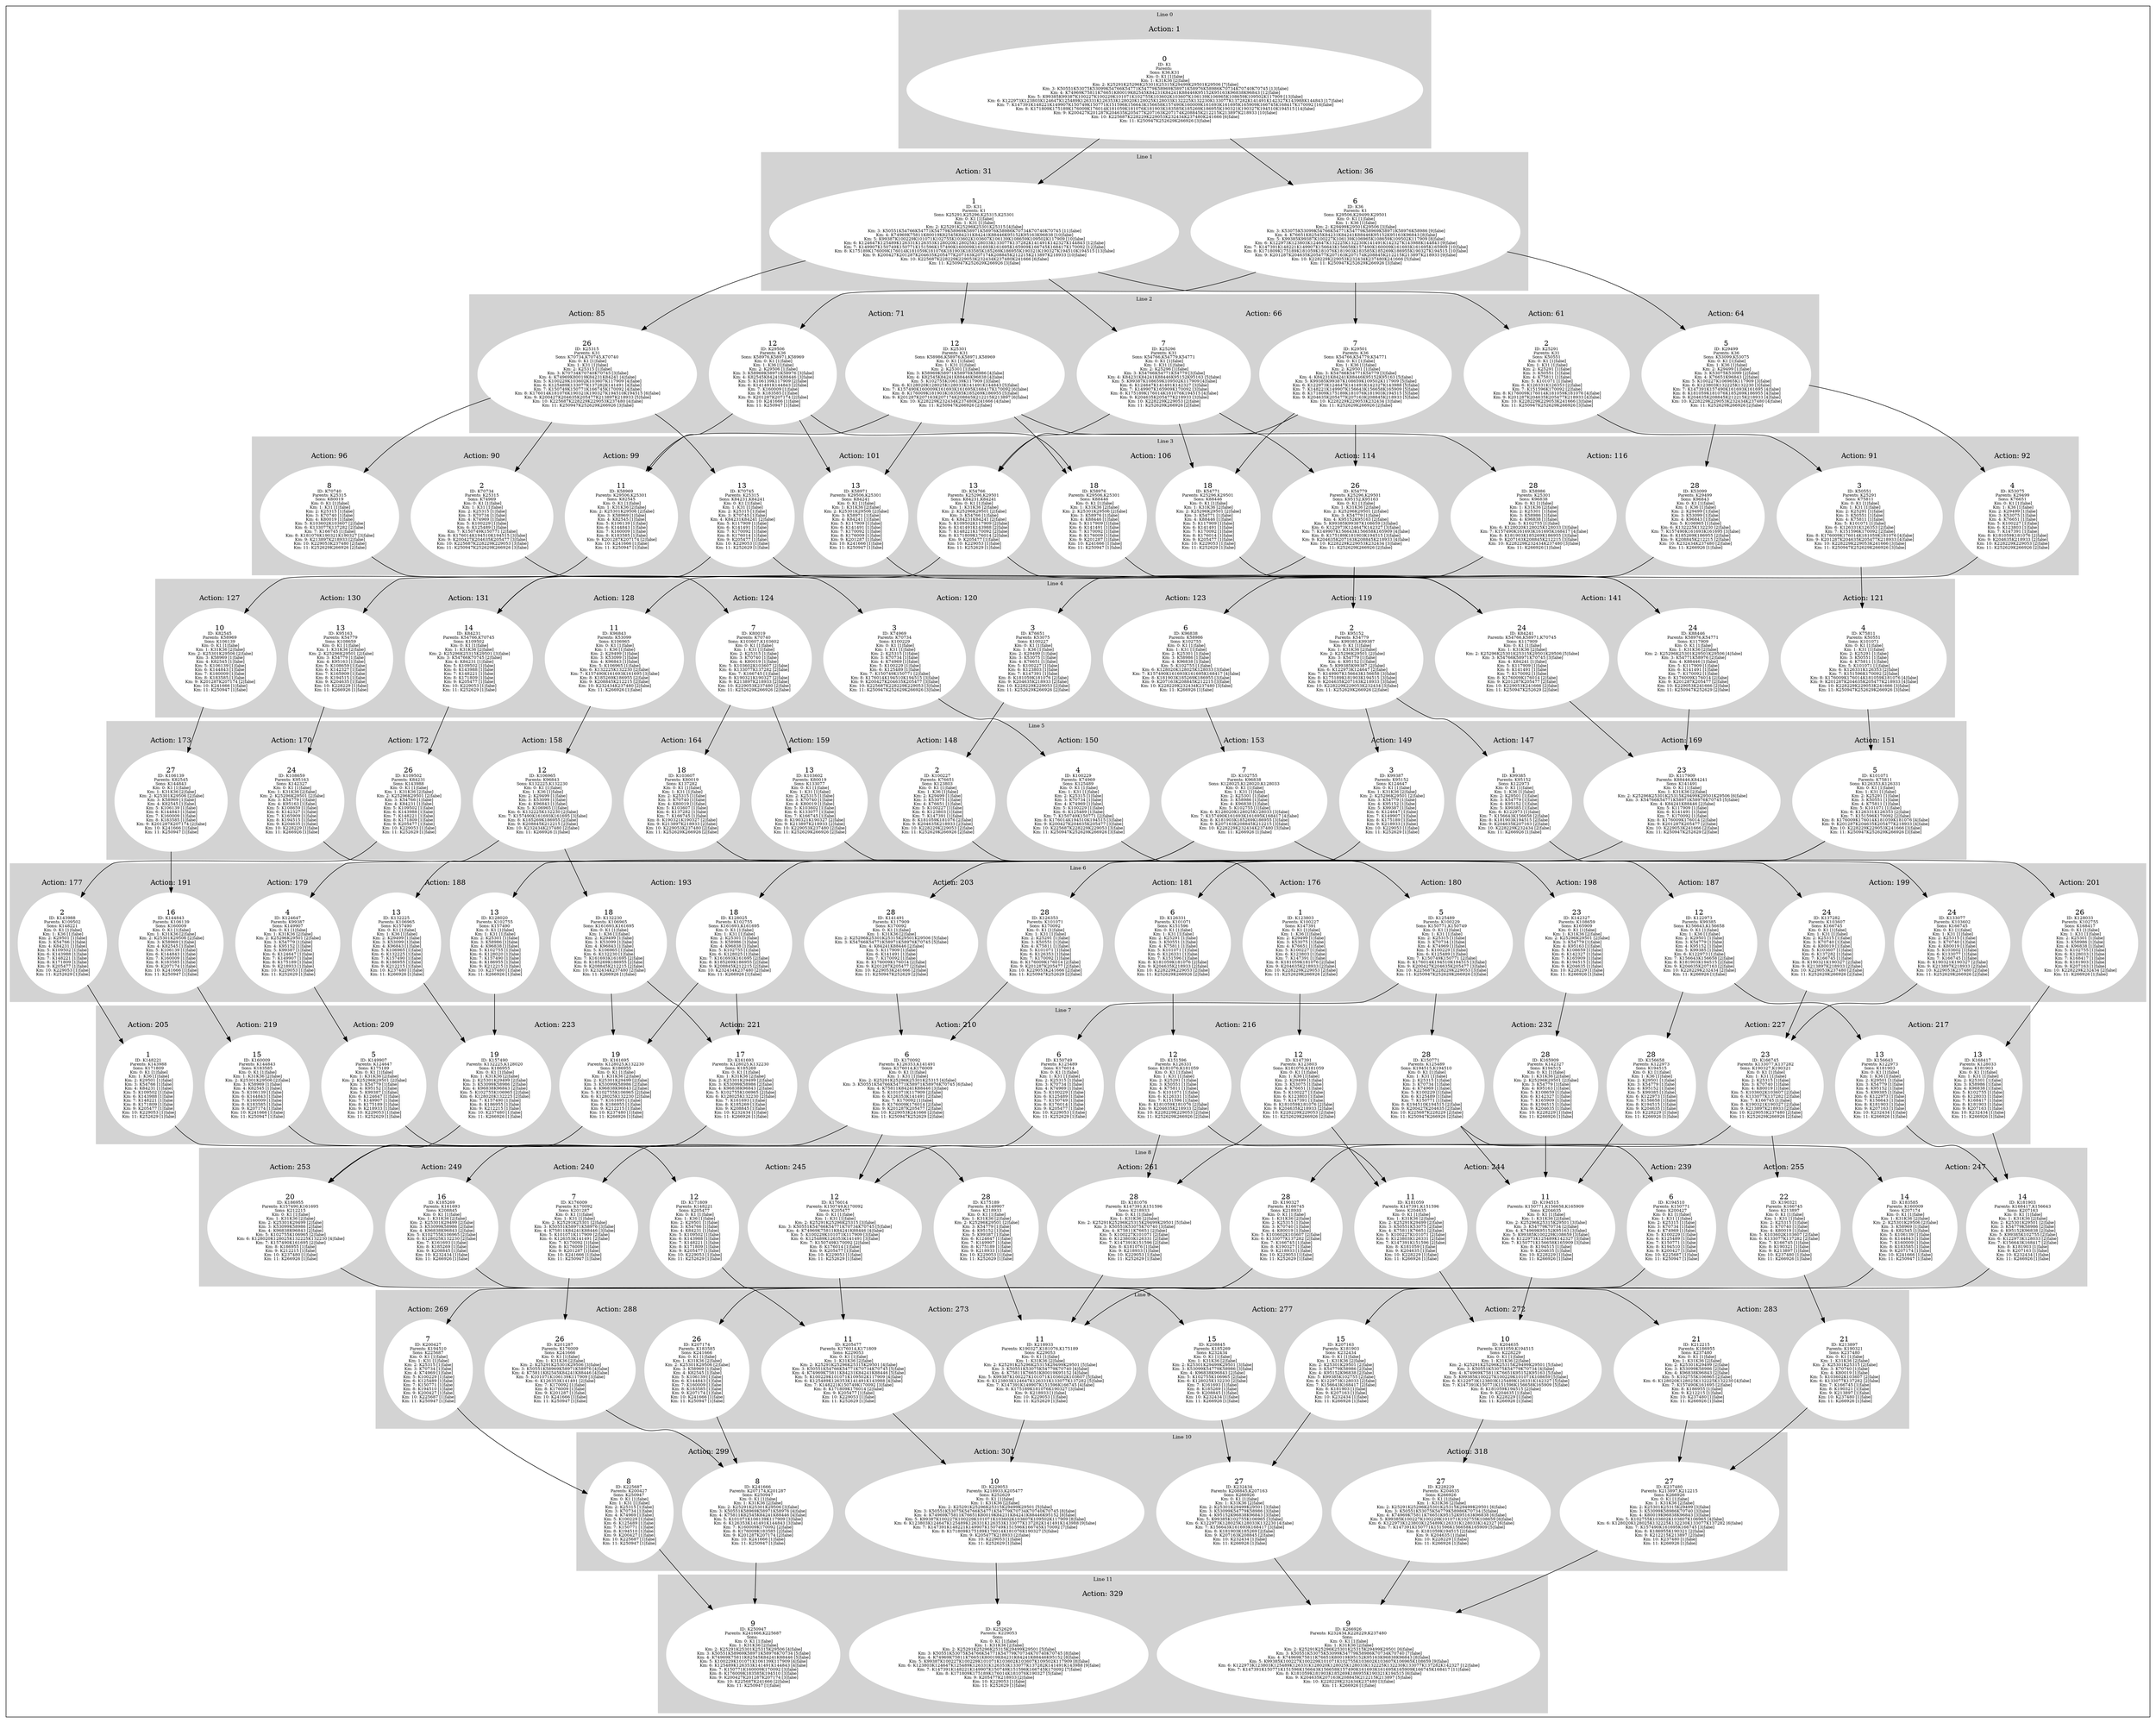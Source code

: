 digraph G {
subgraph cluster_info {
        subgraph cluster_2 {
        style=filled;
        color=lightgrey;
        node [style=filled,color=white];
        subgraph cluster_act_64 {
label = "Action: 64"step_K29499 [label=<5<BR /><FONT POINT-SIZE="8">ID: K29499</FONT><BR /><FONT POINT-SIZE="8">Parents: K36</FONT><BR /><FONT POINT-SIZE="8">Sons: K53099,K53075</FONT><BR /><FONT POINT-SIZE="8"> Km: 0: K1 [1|false]</FONT><BR /><FONT POINT-SIZE="8"> Km: 1: K36 [1|false]</FONT><BR /><FONT POINT-SIZE="8"> Km: 2: K29499 [1|false]</FONT><BR /><FONT POINT-SIZE="8"> Km: 3: K53075K53099 [2|false]</FONT><BR /><FONT POINT-SIZE="8"> Km: 4: K76651K96843 [2|false]</FONT><BR /><FONT POINT-SIZE="8"> Km: 5: K100227K106965K117909 [3|false]</FONT><BR /><FONT POINT-SIZE="8"> Km: 6: K123803K132225K132230 [3|false]</FONT><BR /><FONT POINT-SIZE="8"> Km: 7: K147391K157490K161693K161695 [4|false]</FONT><BR /><FONT POINT-SIZE="8"> Km: 8: K181059K181076K185269K186955 [4|false]</FONT><BR /><FONT POINT-SIZE="8"> Km: 9: K204635K208845K212215K218933 [4|false]</FONT><BR /><FONT POINT-SIZE="8"> Km: 10: K228229K229053K232434K237480 [4|false]</FONT><BR /><FONT POINT-SIZE="8"> Km: 11: K252629K266926 [2|false]</FONT>>]
}
subgraph cluster_act_61 {
label = "Action: 61"step_K25291 [label=<2<BR /><FONT POINT-SIZE="8">ID: K25291</FONT><BR /><FONT POINT-SIZE="8">Parents: K31</FONT><BR /><FONT POINT-SIZE="8">Sons: K50551</FONT><BR /><FONT POINT-SIZE="8"> Km: 0: K1 [1|false]</FONT><BR /><FONT POINT-SIZE="8"> Km: 1: K31 [1|false]</FONT><BR /><FONT POINT-SIZE="8"> Km: 2: K25291 [1|false]</FONT><BR /><FONT POINT-SIZE="8"> Km: 3: K50551 [1|false]</FONT><BR /><FONT POINT-SIZE="8"> Km: 4: K75811 [1|false]</FONT><BR /><FONT POINT-SIZE="8"> Km: 5: K101071 [1|false]</FONT><BR /><FONT POINT-SIZE="8"> Km: 6: K126331K126353 [2|false]</FONT><BR /><FONT POINT-SIZE="8"> Km: 7: K151596K170092 [2|false]</FONT><BR /><FONT POINT-SIZE="8"> Km: 8: K176009K176014K181059K181076 [4|false]</FONT><BR /><FONT POINT-SIZE="8"> Km: 9: K201287K204635K205477K218933 [4|false]</FONT><BR /><FONT POINT-SIZE="8"> Km: 10: K228229K229053K241666 [3|false]</FONT><BR /><FONT POINT-SIZE="8"> Km: 11: K250947K252629K266926 [3|false]</FONT>>]
}
subgraph cluster_act_66 {
label = "Action: 66"step_K25296 [label=<7<BR /><FONT POINT-SIZE="8">ID: K25296</FONT><BR /><FONT POINT-SIZE="8">Parents: K31</FONT><BR /><FONT POINT-SIZE="8">Sons: K54766,K54779,K54771</FONT><BR /><FONT POINT-SIZE="8"> Km: 0: K1 [1|false]</FONT><BR /><FONT POINT-SIZE="8"> Km: 1: K31 [1|false]</FONT><BR /><FONT POINT-SIZE="8"> Km: 2: K25296 [1|false]</FONT><BR /><FONT POINT-SIZE="8"> Km: 3: K54766K54771K54779 [3|false]</FONT><BR /><FONT POINT-SIZE="8"> Km: 4: K84231K84241K88446K95152K95163 [5|false]</FONT><BR /><FONT POINT-SIZE="8"> Km: 5: K99387K108659K109502K117909 [4|false]</FONT><BR /><FONT POINT-SIZE="8"> Km: 6: K124647K141491K142327 [3|false]</FONT><BR /><FONT POINT-SIZE="8"> Km: 7: K149907K165909K170092 [3|false]</FONT><BR /><FONT POINT-SIZE="8"> Km: 8: K175189K176014K181076K194515 [4|false]</FONT><BR /><FONT POINT-SIZE="8"> Km: 9: K204635K205477K218933 [3|false]</FONT><BR /><FONT POINT-SIZE="8"> Km: 10: K228229K229053 [2|false]</FONT><BR /><FONT POINT-SIZE="8"> Km: 11: K252629K266926 [2|false]</FONT>>]
step_K29501 [label=<7<BR /><FONT POINT-SIZE="8">ID: K29501</FONT><BR /><FONT POINT-SIZE="8">Parents: K36</FONT><BR /><FONT POINT-SIZE="8">Sons: K54766,K54779,K54771</FONT><BR /><FONT POINT-SIZE="8"> Km: 0: K1 [1|false]</FONT><BR /><FONT POINT-SIZE="8"> Km: 1: K36 [1|false]</FONT><BR /><FONT POINT-SIZE="8"> Km: 2: K29501 [1|false]</FONT><BR /><FONT POINT-SIZE="8"> Km: 3: K54766K54771K54779 [3|false]</FONT><BR /><FONT POINT-SIZE="8"> Km: 4: K84231K84241K88446K95152K95163 [5|false]</FONT><BR /><FONT POINT-SIZE="8"> Km: 5: K99385K99387K108659K109502K117909 [5|false]</FONT><BR /><FONT POINT-SIZE="8"> Km: 6: K122973K124647K141491K142327K143988 [5|false]</FONT><BR /><FONT POINT-SIZE="8"> Km: 7: K148221K149907K156643K156658K165909 [5|false]</FONT><BR /><FONT POINT-SIZE="8"> Km: 8: K171809K175189K181076K181903K194515 [5|false]</FONT><BR /><FONT POINT-SIZE="8"> Km: 9: K204635K205477K207163K208845K218933 [5|false]</FONT><BR /><FONT POINT-SIZE="8"> Km: 10: K228229K229053K232434 [3|false]</FONT><BR /><FONT POINT-SIZE="8"> Km: 11: K252629K266926 [2|false]</FONT>>]
}
subgraph cluster_act_71 {
label = "Action: 71"step_K29506 [label=<12<BR /><FONT POINT-SIZE="8">ID: K29506</FONT><BR /><FONT POINT-SIZE="8">Parents: K36</FONT><BR /><FONT POINT-SIZE="8">Sons: K58976,K58971,K58969</FONT><BR /><FONT POINT-SIZE="8"> Km: 0: K1 [1|false]</FONT><BR /><FONT POINT-SIZE="8"> Km: 1: K36 [1|false]</FONT><BR /><FONT POINT-SIZE="8"> Km: 2: K29506 [1|false]</FONT><BR /><FONT POINT-SIZE="8"> Km: 3: K58969K58971K58976 [3|false]</FONT><BR /><FONT POINT-SIZE="8"> Km: 4: K82545K84241K88446 [3|false]</FONT><BR /><FONT POINT-SIZE="8"> Km: 5: K106139K117909 [2|false]</FONT><BR /><FONT POINT-SIZE="8"> Km: 6: K141491K144843 [2|false]</FONT><BR /><FONT POINT-SIZE="8"> Km: 7: K160009 [1|false]</FONT><BR /><FONT POINT-SIZE="8"> Km: 8: K183585 [1|false]</FONT><BR /><FONT POINT-SIZE="8"> Km: 9: K201287K207174 [2|false]</FONT><BR /><FONT POINT-SIZE="8"> Km: 10: K241666 [1|false]</FONT><BR /><FONT POINT-SIZE="8"> Km: 11: K250947 [1|false]</FONT>>]
step_K25301 [label=<12<BR /><FONT POINT-SIZE="8">ID: K25301</FONT><BR /><FONT POINT-SIZE="8">Parents: K31</FONT><BR /><FONT POINT-SIZE="8">Sons: K58986,K58976,K58971,K58969</FONT><BR /><FONT POINT-SIZE="8"> Km: 0: K1 [1|false]</FONT><BR /><FONT POINT-SIZE="8"> Km: 1: K31 [1|false]</FONT><BR /><FONT POINT-SIZE="8"> Km: 2: K25301 [1|false]</FONT><BR /><FONT POINT-SIZE="8"> Km: 3: K58969K58971K58976K58986 [4|false]</FONT><BR /><FONT POINT-SIZE="8"> Km: 4: K82545K84241K88446K96838 [4|false]</FONT><BR /><FONT POINT-SIZE="8"> Km: 5: K102755K106139K117909 [3|false]</FONT><BR /><FONT POINT-SIZE="8"> Km: 6: K128020K128025K128033K141491K144843 [5|false]</FONT><BR /><FONT POINT-SIZE="8"> Km: 7: K157490K160009K161693K161695K168417K170092 [6|false]</FONT><BR /><FONT POINT-SIZE="8"> Km: 8: K176009K181903K183585K185269K186955 [5|false]</FONT><BR /><FONT POINT-SIZE="8"> Km: 9: K201287K207163K207174K208845K212215K213897 [6|false]</FONT><BR /><FONT POINT-SIZE="8"> Km: 10: K228229K232434K237480K241666 [4|false]</FONT><BR /><FONT POINT-SIZE="8"> Km: 11: K250947K266926 [2|false]</FONT>>]
}
subgraph cluster_act_85 {
label = "Action: 85"step_K25315 [label=<26<BR /><FONT POINT-SIZE="8">ID: K25315</FONT><BR /><FONT POINT-SIZE="8">Parents: K31</FONT><BR /><FONT POINT-SIZE="8">Sons: K70734,K70745,K70740</FONT><BR /><FONT POINT-SIZE="8"> Km: 0: K1 [1|false]</FONT><BR /><FONT POINT-SIZE="8"> Km: 1: K31 [1|false]</FONT><BR /><FONT POINT-SIZE="8"> Km: 2: K25315 [1|false]</FONT><BR /><FONT POINT-SIZE="8"> Km: 3: K70734K70740K70745 [3|false]</FONT><BR /><FONT POINT-SIZE="8"> Km: 4: K74969K80019K84231K84241 [4|false]</FONT><BR /><FONT POINT-SIZE="8"> Km: 5: K100229K103602K103607K117909 [4|false]</FONT><BR /><FONT POINT-SIZE="8"> Km: 6: K125489K133077K137282K141491 [4|false]</FONT><BR /><FONT POINT-SIZE="8"> Km: 7: K150749K150771K166745K170092 [4|false]</FONT><BR /><FONT POINT-SIZE="8"> Km: 8: K176014K181076K190321K190327K194510K194515 [6|false]</FONT><BR /><FONT POINT-SIZE="8"> Km: 9: K200427K204635K205477K213897K218933 [5|false]</FONT><BR /><FONT POINT-SIZE="8"> Km: 10: K225687K228229K229053K237480 [4|false]</FONT><BR /><FONT POINT-SIZE="8"> Km: 11: K250947K252629K266926 [3|false]</FONT>>]
}
subgraph cluster_act_71 {
label = "Action: 71"step_K29506 [label=<12<BR /><FONT POINT-SIZE="8">ID: K29506</FONT><BR /><FONT POINT-SIZE="8">Parents: K36</FONT><BR /><FONT POINT-SIZE="8">Sons: K58976,K58971,K58969</FONT><BR /><FONT POINT-SIZE="8"> Km: 0: K1 [1|false]</FONT><BR /><FONT POINT-SIZE="8"> Km: 1: K36 [1|false]</FONT><BR /><FONT POINT-SIZE="8"> Km: 2: K29506 [1|false]</FONT><BR /><FONT POINT-SIZE="8"> Km: 3: K58969K58971K58976 [3|false]</FONT><BR /><FONT POINT-SIZE="8"> Km: 4: K82545K84241K88446 [3|false]</FONT><BR /><FONT POINT-SIZE="8"> Km: 5: K106139K117909 [2|false]</FONT><BR /><FONT POINT-SIZE="8"> Km: 6: K141491K144843 [2|false]</FONT><BR /><FONT POINT-SIZE="8"> Km: 7: K160009 [1|false]</FONT><BR /><FONT POINT-SIZE="8"> Km: 8: K183585 [1|false]</FONT><BR /><FONT POINT-SIZE="8"> Km: 9: K201287K207174 [2|false]</FONT><BR /><FONT POINT-SIZE="8"> Km: 10: K241666 [1|false]</FONT><BR /><FONT POINT-SIZE="8"> Km: 11: K250947 [1|false]</FONT>>]
step_K25301 [label=<12<BR /><FONT POINT-SIZE="8">ID: K25301</FONT><BR /><FONT POINT-SIZE="8">Parents: K31</FONT><BR /><FONT POINT-SIZE="8">Sons: K58986,K58976,K58971,K58969</FONT><BR /><FONT POINT-SIZE="8"> Km: 0: K1 [1|false]</FONT><BR /><FONT POINT-SIZE="8"> Km: 1: K31 [1|false]</FONT><BR /><FONT POINT-SIZE="8"> Km: 2: K25301 [1|false]</FONT><BR /><FONT POINT-SIZE="8"> Km: 3: K58969K58971K58976K58986 [4|false]</FONT><BR /><FONT POINT-SIZE="8"> Km: 4: K82545K84241K88446K96838 [4|false]</FONT><BR /><FONT POINT-SIZE="8"> Km: 5: K102755K106139K117909 [3|false]</FONT><BR /><FONT POINT-SIZE="8"> Km: 6: K128020K128025K128033K141491K144843 [5|false]</FONT><BR /><FONT POINT-SIZE="8"> Km: 7: K157490K160009K161693K161695K168417K170092 [6|false]</FONT><BR /><FONT POINT-SIZE="8"> Km: 8: K176009K181903K183585K185269K186955 [5|false]</FONT><BR /><FONT POINT-SIZE="8"> Km: 9: K201287K207163K207174K208845K212215K213897 [6|false]</FONT><BR /><FONT POINT-SIZE="8"> Km: 10: K228229K232434K237480K241666 [4|false]</FONT><BR /><FONT POINT-SIZE="8"> Km: 11: K250947K266926 [2|false]</FONT>>]
}
subgraph cluster_act_66 {
label = "Action: 66"step_K25296 [label=<7<BR /><FONT POINT-SIZE="8">ID: K25296</FONT><BR /><FONT POINT-SIZE="8">Parents: K31</FONT><BR /><FONT POINT-SIZE="8">Sons: K54766,K54779,K54771</FONT><BR /><FONT POINT-SIZE="8"> Km: 0: K1 [1|false]</FONT><BR /><FONT POINT-SIZE="8"> Km: 1: K31 [1|false]</FONT><BR /><FONT POINT-SIZE="8"> Km: 2: K25296 [1|false]</FONT><BR /><FONT POINT-SIZE="8"> Km: 3: K54766K54771K54779 [3|false]</FONT><BR /><FONT POINT-SIZE="8"> Km: 4: K84231K84241K88446K95152K95163 [5|false]</FONT><BR /><FONT POINT-SIZE="8"> Km: 5: K99387K108659K109502K117909 [4|false]</FONT><BR /><FONT POINT-SIZE="8"> Km: 6: K124647K141491K142327 [3|false]</FONT><BR /><FONT POINT-SIZE="8"> Km: 7: K149907K165909K170092 [3|false]</FONT><BR /><FONT POINT-SIZE="8"> Km: 8: K175189K176014K181076K194515 [4|false]</FONT><BR /><FONT POINT-SIZE="8"> Km: 9: K204635K205477K218933 [3|false]</FONT><BR /><FONT POINT-SIZE="8"> Km: 10: K228229K229053 [2|false]</FONT><BR /><FONT POINT-SIZE="8"> Km: 11: K252629K266926 [2|false]</FONT>>]
step_K29501 [label=<7<BR /><FONT POINT-SIZE="8">ID: K29501</FONT><BR /><FONT POINT-SIZE="8">Parents: K36</FONT><BR /><FONT POINT-SIZE="8">Sons: K54766,K54779,K54771</FONT><BR /><FONT POINT-SIZE="8"> Km: 0: K1 [1|false]</FONT><BR /><FONT POINT-SIZE="8"> Km: 1: K36 [1|false]</FONT><BR /><FONT POINT-SIZE="8"> Km: 2: K29501 [1|false]</FONT><BR /><FONT POINT-SIZE="8"> Km: 3: K54766K54771K54779 [3|false]</FONT><BR /><FONT POINT-SIZE="8"> Km: 4: K84231K84241K88446K95152K95163 [5|false]</FONT><BR /><FONT POINT-SIZE="8"> Km: 5: K99385K99387K108659K109502K117909 [5|false]</FONT><BR /><FONT POINT-SIZE="8"> Km: 6: K122973K124647K141491K142327K143988 [5|false]</FONT><BR /><FONT POINT-SIZE="8"> Km: 7: K148221K149907K156643K156658K165909 [5|false]</FONT><BR /><FONT POINT-SIZE="8"> Km: 8: K171809K175189K181076K181903K194515 [5|false]</FONT><BR /><FONT POINT-SIZE="8"> Km: 9: K204635K205477K207163K208845K218933 [5|false]</FONT><BR /><FONT POINT-SIZE="8"> Km: 10: K228229K229053K232434 [3|false]</FONT><BR /><FONT POINT-SIZE="8"> Km: 11: K252629K266926 [2|false]</FONT>>]
}

        fontsize="10"
        label = "Line 2";
        }

        subgraph cluster_11 {
        style=filled;
        color=lightgrey;
        node [style=filled,color=white];
        subgraph cluster_act_329 {
label = "Action: 329"step_K252629 [label=<9<BR /><FONT POINT-SIZE="8">ID: K252629</FONT><BR /><FONT POINT-SIZE="8">Parents: K229053</FONT><BR /><FONT POINT-SIZE="8">Sons: </FONT><BR /><FONT POINT-SIZE="8"> Km: 0: K1 [1|false]</FONT><BR /><FONT POINT-SIZE="8"> Km: 1: K31K36 [2|false]</FONT><BR /><FONT POINT-SIZE="8"> Km: 2: K25291K25296K25315K29499K29501 [5|false]</FONT><BR /><FONT POINT-SIZE="8"> Km: 3: K50551K53075K54766K54771K54779K70734K70740K70745 [8|false]</FONT><BR /><FONT POINT-SIZE="8"> Km: 4: K74969K75811K76651K80019K84231K84241K88446K95152 [8|false]</FONT><BR /><FONT POINT-SIZE="8"> Km: 5: K99387K100227K100229K101071K103602K103607K109502K117909 [8|false]</FONT><BR /><FONT POINT-SIZE="8"> Km: 6: K123803K124647K125489K126331K126353K133077K137282K141491K143988 [9|false]</FONT><BR /><FONT POINT-SIZE="8"> Km: 7: K147391K148221K149907K150749K151596K166745K170092 [7|false]</FONT><BR /><FONT POINT-SIZE="8"> Km: 8: K171809K175189K176014K181076K190327 [5|false]</FONT><BR /><FONT POINT-SIZE="8"> Km: 9: K205477K218933 [2|false]</FONT><BR /><FONT POINT-SIZE="8"> Km: 10: K229053 [1|false]</FONT><BR /><FONT POINT-SIZE="8"> Km: 11: K252629 [1|false]</FONT>>]
step_K250947 [label=<9<BR /><FONT POINT-SIZE="8">ID: K250947</FONT><BR /><FONT POINT-SIZE="8">Parents: K241666,K225687</FONT><BR /><FONT POINT-SIZE="8">Sons: </FONT><BR /><FONT POINT-SIZE="8"> Km: 0: K1 [1|false]</FONT><BR /><FONT POINT-SIZE="8"> Km: 1: K31K36 [2|false]</FONT><BR /><FONT POINT-SIZE="8"> Km: 2: K25291K25301K25315K29506 [4|false]</FONT><BR /><FONT POINT-SIZE="8"> Km: 3: K50551K58969K58971K58976K70734 [5|false]</FONT><BR /><FONT POINT-SIZE="8"> Km: 4: K74969K75811K82545K84241K88446 [5|false]</FONT><BR /><FONT POINT-SIZE="8"> Km: 5: K100229K101071K106139K117909 [4|false]</FONT><BR /><FONT POINT-SIZE="8"> Km: 6: K125489K126353K141491K144843 [4|false]</FONT><BR /><FONT POINT-SIZE="8"> Km: 7: K150771K160009K170092 [3|false]</FONT><BR /><FONT POINT-SIZE="8"> Km: 8: K176009K183585K194510 [3|false]</FONT><BR /><FONT POINT-SIZE="8"> Km: 9: K200427K201287K207174 [3|false]</FONT><BR /><FONT POINT-SIZE="8"> Km: 10: K225687K241666 [2|false]</FONT><BR /><FONT POINT-SIZE="8"> Km: 11: K250947 [1|false]</FONT>>]
step_K266926 [label=<9<BR /><FONT POINT-SIZE="8">ID: K266926</FONT><BR /><FONT POINT-SIZE="8">Parents: K232434,K228229,K237480</FONT><BR /><FONT POINT-SIZE="8">Sons: </FONT><BR /><FONT POINT-SIZE="8"> Km: 0: K1 [1|false]</FONT><BR /><FONT POINT-SIZE="8"> Km: 1: K31K36 [2|false]</FONT><BR /><FONT POINT-SIZE="8"> Km: 2: K25291K25296K25301K25315K29499K29501 [6|false]</FONT><BR /><FONT POINT-SIZE="8"> Km: 3: K50551K53075K53099K54779K58986K70734K70740 [7|false]</FONT><BR /><FONT POINT-SIZE="8"> Km: 4: K74969K75811K76651K80019K95152K95163K96838K96843 [8|false]</FONT><BR /><FONT POINT-SIZE="8"> Km: 5: K99385K100227K100229K101071K102755K103602K103607K106965K108659 [9|false]</FONT><BR /><FONT POINT-SIZE="8"> Km: 6: K122973K123803K125489K126331K128020K128025K128033K132225K132230K133077K137282K142327 [12|false]</FONT><BR /><FONT POINT-SIZE="8"> Km: 7: K147391K150771K151596K156643K156658K157490K161693K161695K165909K166745K168417 [11|false]</FONT><BR /><FONT POINT-SIZE="8"> Km: 8: K181059K181903K185269K186955K190321K194515 [6|false]</FONT><BR /><FONT POINT-SIZE="8"> Km: 9: K204635K207163K208845K212215K213897 [5|false]</FONT><BR /><FONT POINT-SIZE="8"> Km: 10: K228229K232434K237480 [3|false]</FONT><BR /><FONT POINT-SIZE="8"> Km: 11: K266926 [1|false]</FONT>>]
}
subgraph cluster_act_329 {
label = "Action: 329"step_K252629 [label=<9<BR /><FONT POINT-SIZE="8">ID: K252629</FONT><BR /><FONT POINT-SIZE="8">Parents: K229053</FONT><BR /><FONT POINT-SIZE="8">Sons: </FONT><BR /><FONT POINT-SIZE="8"> Km: 0: K1 [1|false]</FONT><BR /><FONT POINT-SIZE="8"> Km: 1: K31K36 [2|false]</FONT><BR /><FONT POINT-SIZE="8"> Km: 2: K25291K25296K25315K29499K29501 [5|false]</FONT><BR /><FONT POINT-SIZE="8"> Km: 3: K50551K53075K54766K54771K54779K70734K70740K70745 [8|false]</FONT><BR /><FONT POINT-SIZE="8"> Km: 4: K74969K75811K76651K80019K84231K84241K88446K95152 [8|false]</FONT><BR /><FONT POINT-SIZE="8"> Km: 5: K99387K100227K100229K101071K103602K103607K109502K117909 [8|false]</FONT><BR /><FONT POINT-SIZE="8"> Km: 6: K123803K124647K125489K126331K126353K133077K137282K141491K143988 [9|false]</FONT><BR /><FONT POINT-SIZE="8"> Km: 7: K147391K148221K149907K150749K151596K166745K170092 [7|false]</FONT><BR /><FONT POINT-SIZE="8"> Km: 8: K171809K175189K176014K181076K190327 [5|false]</FONT><BR /><FONT POINT-SIZE="8"> Km: 9: K205477K218933 [2|false]</FONT><BR /><FONT POINT-SIZE="8"> Km: 10: K229053 [1|false]</FONT><BR /><FONT POINT-SIZE="8"> Km: 11: K252629 [1|false]</FONT>>]
step_K250947 [label=<9<BR /><FONT POINT-SIZE="8">ID: K250947</FONT><BR /><FONT POINT-SIZE="8">Parents: K241666,K225687</FONT><BR /><FONT POINT-SIZE="8">Sons: </FONT><BR /><FONT POINT-SIZE="8"> Km: 0: K1 [1|false]</FONT><BR /><FONT POINT-SIZE="8"> Km: 1: K31K36 [2|false]</FONT><BR /><FONT POINT-SIZE="8"> Km: 2: K25291K25301K25315K29506 [4|false]</FONT><BR /><FONT POINT-SIZE="8"> Km: 3: K50551K58969K58971K58976K70734 [5|false]</FONT><BR /><FONT POINT-SIZE="8"> Km: 4: K74969K75811K82545K84241K88446 [5|false]</FONT><BR /><FONT POINT-SIZE="8"> Km: 5: K100229K101071K106139K117909 [4|false]</FONT><BR /><FONT POINT-SIZE="8"> Km: 6: K125489K126353K141491K144843 [4|false]</FONT><BR /><FONT POINT-SIZE="8"> Km: 7: K150771K160009K170092 [3|false]</FONT><BR /><FONT POINT-SIZE="8"> Km: 8: K176009K183585K194510 [3|false]</FONT><BR /><FONT POINT-SIZE="8"> Km: 9: K200427K201287K207174 [3|false]</FONT><BR /><FONT POINT-SIZE="8"> Km: 10: K225687K241666 [2|false]</FONT><BR /><FONT POINT-SIZE="8"> Km: 11: K250947 [1|false]</FONT>>]
step_K266926 [label=<9<BR /><FONT POINT-SIZE="8">ID: K266926</FONT><BR /><FONT POINT-SIZE="8">Parents: K232434,K228229,K237480</FONT><BR /><FONT POINT-SIZE="8">Sons: </FONT><BR /><FONT POINT-SIZE="8"> Km: 0: K1 [1|false]</FONT><BR /><FONT POINT-SIZE="8"> Km: 1: K31K36 [2|false]</FONT><BR /><FONT POINT-SIZE="8"> Km: 2: K25291K25296K25301K25315K29499K29501 [6|false]</FONT><BR /><FONT POINT-SIZE="8"> Km: 3: K50551K53075K53099K54779K58986K70734K70740 [7|false]</FONT><BR /><FONT POINT-SIZE="8"> Km: 4: K74969K75811K76651K80019K95152K95163K96838K96843 [8|false]</FONT><BR /><FONT POINT-SIZE="8"> Km: 5: K99385K100227K100229K101071K102755K103602K103607K106965K108659 [9|false]</FONT><BR /><FONT POINT-SIZE="8"> Km: 6: K122973K123803K125489K126331K128020K128025K128033K132225K132230K133077K137282K142327 [12|false]</FONT><BR /><FONT POINT-SIZE="8"> Km: 7: K147391K150771K151596K156643K156658K157490K161693K161695K165909K166745K168417 [11|false]</FONT><BR /><FONT POINT-SIZE="8"> Km: 8: K181059K181903K185269K186955K190321K194515 [6|false]</FONT><BR /><FONT POINT-SIZE="8"> Km: 9: K204635K207163K208845K212215K213897 [5|false]</FONT><BR /><FONT POINT-SIZE="8"> Km: 10: K228229K232434K237480 [3|false]</FONT><BR /><FONT POINT-SIZE="8"> Km: 11: K266926 [1|false]</FONT>>]
}
subgraph cluster_act_329 {
label = "Action: 329"step_K252629 [label=<9<BR /><FONT POINT-SIZE="8">ID: K252629</FONT><BR /><FONT POINT-SIZE="8">Parents: K229053</FONT><BR /><FONT POINT-SIZE="8">Sons: </FONT><BR /><FONT POINT-SIZE="8"> Km: 0: K1 [1|false]</FONT><BR /><FONT POINT-SIZE="8"> Km: 1: K31K36 [2|false]</FONT><BR /><FONT POINT-SIZE="8"> Km: 2: K25291K25296K25315K29499K29501 [5|false]</FONT><BR /><FONT POINT-SIZE="8"> Km: 3: K50551K53075K54766K54771K54779K70734K70740K70745 [8|false]</FONT><BR /><FONT POINT-SIZE="8"> Km: 4: K74969K75811K76651K80019K84231K84241K88446K95152 [8|false]</FONT><BR /><FONT POINT-SIZE="8"> Km: 5: K99387K100227K100229K101071K103602K103607K109502K117909 [8|false]</FONT><BR /><FONT POINT-SIZE="8"> Km: 6: K123803K124647K125489K126331K126353K133077K137282K141491K143988 [9|false]</FONT><BR /><FONT POINT-SIZE="8"> Km: 7: K147391K148221K149907K150749K151596K166745K170092 [7|false]</FONT><BR /><FONT POINT-SIZE="8"> Km: 8: K171809K175189K176014K181076K190327 [5|false]</FONT><BR /><FONT POINT-SIZE="8"> Km: 9: K205477K218933 [2|false]</FONT><BR /><FONT POINT-SIZE="8"> Km: 10: K229053 [1|false]</FONT><BR /><FONT POINT-SIZE="8"> Km: 11: K252629 [1|false]</FONT>>]
step_K250947 [label=<9<BR /><FONT POINT-SIZE="8">ID: K250947</FONT><BR /><FONT POINT-SIZE="8">Parents: K241666,K225687</FONT><BR /><FONT POINT-SIZE="8">Sons: </FONT><BR /><FONT POINT-SIZE="8"> Km: 0: K1 [1|false]</FONT><BR /><FONT POINT-SIZE="8"> Km: 1: K31K36 [2|false]</FONT><BR /><FONT POINT-SIZE="8"> Km: 2: K25291K25301K25315K29506 [4|false]</FONT><BR /><FONT POINT-SIZE="8"> Km: 3: K50551K58969K58971K58976K70734 [5|false]</FONT><BR /><FONT POINT-SIZE="8"> Km: 4: K74969K75811K82545K84241K88446 [5|false]</FONT><BR /><FONT POINT-SIZE="8"> Km: 5: K100229K101071K106139K117909 [4|false]</FONT><BR /><FONT POINT-SIZE="8"> Km: 6: K125489K126353K141491K144843 [4|false]</FONT><BR /><FONT POINT-SIZE="8"> Km: 7: K150771K160009K170092 [3|false]</FONT><BR /><FONT POINT-SIZE="8"> Km: 8: K176009K183585K194510 [3|false]</FONT><BR /><FONT POINT-SIZE="8"> Km: 9: K200427K201287K207174 [3|false]</FONT><BR /><FONT POINT-SIZE="8"> Km: 10: K225687K241666 [2|false]</FONT><BR /><FONT POINT-SIZE="8"> Km: 11: K250947 [1|false]</FONT>>]
step_K266926 [label=<9<BR /><FONT POINT-SIZE="8">ID: K266926</FONT><BR /><FONT POINT-SIZE="8">Parents: K232434,K228229,K237480</FONT><BR /><FONT POINT-SIZE="8">Sons: </FONT><BR /><FONT POINT-SIZE="8"> Km: 0: K1 [1|false]</FONT><BR /><FONT POINT-SIZE="8"> Km: 1: K31K36 [2|false]</FONT><BR /><FONT POINT-SIZE="8"> Km: 2: K25291K25296K25301K25315K29499K29501 [6|false]</FONT><BR /><FONT POINT-SIZE="8"> Km: 3: K50551K53075K53099K54779K58986K70734K70740 [7|false]</FONT><BR /><FONT POINT-SIZE="8"> Km: 4: K74969K75811K76651K80019K95152K95163K96838K96843 [8|false]</FONT><BR /><FONT POINT-SIZE="8"> Km: 5: K99385K100227K100229K101071K102755K103602K103607K106965K108659 [9|false]</FONT><BR /><FONT POINT-SIZE="8"> Km: 6: K122973K123803K125489K126331K128020K128025K128033K132225K132230K133077K137282K142327 [12|false]</FONT><BR /><FONT POINT-SIZE="8"> Km: 7: K147391K150771K151596K156643K156658K157490K161693K161695K165909K166745K168417 [11|false]</FONT><BR /><FONT POINT-SIZE="8"> Km: 8: K181059K181903K185269K186955K190321K194515 [6|false]</FONT><BR /><FONT POINT-SIZE="8"> Km: 9: K204635K207163K208845K212215K213897 [5|false]</FONT><BR /><FONT POINT-SIZE="8"> Km: 10: K228229K232434K237480 [3|false]</FONT><BR /><FONT POINT-SIZE="8"> Km: 11: K266926 [1|false]</FONT>>]
}

        fontsize="10"
        label = "Line 11";
        }

        subgraph cluster_0 {
        style=filled;
        color=lightgrey;
        node [style=filled,color=white];
        subgraph cluster_act_1 {
label = "Action: 1"step_K1 [label=<0<BR /><FONT POINT-SIZE="8">ID: K1</FONT><BR /><FONT POINT-SIZE="8">Parents: </FONT><BR /><FONT POINT-SIZE="8">Sons: K36,K31</FONT><BR /><FONT POINT-SIZE="8"> Km: 0: K1 [1|false]</FONT><BR /><FONT POINT-SIZE="8"> Km: 1: K31K36 [2|false]</FONT><BR /><FONT POINT-SIZE="8"> Km: 2: K25291K25296K25301K25315K29499K29501K29506 [7|false]</FONT><BR /><FONT POINT-SIZE="8"> Km: 3: K50551K53075K53099K54766K54771K54779K58969K58971K58976K58986K70734K70740K70745 [13|false]</FONT><BR /><FONT POINT-SIZE="8"> Km: 4: K74969K75811K76651K80019K82545K84231K84241K88446K95152K95163K96838K96843 [12|false]</FONT><BR /><FONT POINT-SIZE="8"> Km: 5: K99385K99387K100227K100229K101071K102755K103602K103607K106139K106965K108659K109502K117909 [13|false]</FONT><BR /><FONT POINT-SIZE="8"> Km: 6: K122973K123803K124647K125489K126331K126353K128020K128025K128033K132225K132230K133077K137282K141491K142327K143988K144843 [17|false]</FONT><BR /><FONT POINT-SIZE="8"> Km: 7: K147391K148221K149907K150749K150771K151596K156643K156658K157490K160009K161693K161695K165909K166745K168417K170092 [16|false]</FONT><BR /><FONT POINT-SIZE="8"> Km: 8: K171809K175189K176009K176014K181059K181076K181903K183585K185269K186955K190321K190327K194510K194515 [14|false]</FONT><BR /><FONT POINT-SIZE="8"> Km: 9: K200427K201287K204635K205477K207163K207174K208845K212215K213897K218933 [10|false]</FONT><BR /><FONT POINT-SIZE="8"> Km: 10: K225687K228229K229053K232434K237480K241666 [6|false]</FONT><BR /><FONT POINT-SIZE="8"> Km: 11: K250947K252629K266926 [3|false]</FONT>>]
}

        fontsize="10"
        label = "Line 0";
        }

        subgraph cluster_7 {
        style=filled;
        color=lightgrey;
        node [style=filled,color=white];
        subgraph cluster_act_217 {
label = "Action: 217"step_K168417 [label=<13<BR /><FONT POINT-SIZE="8">ID: K168417</FONT><BR /><FONT POINT-SIZE="8">Parents: K128033</FONT><BR /><FONT POINT-SIZE="8">Sons: K181903</FONT><BR /><FONT POINT-SIZE="8"> Km: 0: K1 [1|false]</FONT><BR /><FONT POINT-SIZE="8"> Km: 1: K31 [1|false]</FONT><BR /><FONT POINT-SIZE="8"> Km: 2: K25301 [1|false]</FONT><BR /><FONT POINT-SIZE="8"> Km: 3: K58986 [1|false]</FONT><BR /><FONT POINT-SIZE="8"> Km: 4: K96838 [1|false]</FONT><BR /><FONT POINT-SIZE="8"> Km: 5: K102755 [1|false]</FONT><BR /><FONT POINT-SIZE="8"> Km: 6: K128033 [1|false]</FONT><BR /><FONT POINT-SIZE="8"> Km: 7: K168417 [1|false]</FONT><BR /><FONT POINT-SIZE="8"> Km: 8: K181903 [1|false]</FONT><BR /><FONT POINT-SIZE="8"> Km: 9: K207163 [1|false]</FONT><BR /><FONT POINT-SIZE="8"> Km: 10: K232434 [1|false]</FONT><BR /><FONT POINT-SIZE="8"> Km: 11: K266926 [1|false]</FONT>>]
step_K156643 [label=<13<BR /><FONT POINT-SIZE="8">ID: K156643</FONT><BR /><FONT POINT-SIZE="8">Parents: K122973</FONT><BR /><FONT POINT-SIZE="8">Sons: K181903</FONT><BR /><FONT POINT-SIZE="8"> Km: 0: K1 [1|false]</FONT><BR /><FONT POINT-SIZE="8"> Km: 1: K36 [1|false]</FONT><BR /><FONT POINT-SIZE="8"> Km: 2: K29501 [1|false]</FONT><BR /><FONT POINT-SIZE="8"> Km: 3: K54779 [1|false]</FONT><BR /><FONT POINT-SIZE="8"> Km: 4: K95152 [1|false]</FONT><BR /><FONT POINT-SIZE="8"> Km: 5: K99385 [1|false]</FONT><BR /><FONT POINT-SIZE="8"> Km: 6: K122973 [1|false]</FONT><BR /><FONT POINT-SIZE="8"> Km: 7: K156643 [1|false]</FONT><BR /><FONT POINT-SIZE="8"> Km: 8: K181903 [1|false]</FONT><BR /><FONT POINT-SIZE="8"> Km: 9: K207163 [1|false]</FONT><BR /><FONT POINT-SIZE="8"> Km: 10: K232434 [1|false]</FONT><BR /><FONT POINT-SIZE="8"> Km: 11: K266926 [1|false]</FONT>>]
}
subgraph cluster_act_227 {
label = "Action: 227"step_K166745 [label=<23<BR /><FONT POINT-SIZE="8">ID: K166745</FONT><BR /><FONT POINT-SIZE="8">Parents: K133077,K137282</FONT><BR /><FONT POINT-SIZE="8">Sons: K190327,K190321</FONT><BR /><FONT POINT-SIZE="8"> Km: 0: K1 [1|false]</FONT><BR /><FONT POINT-SIZE="8"> Km: 1: K31 [1|false]</FONT><BR /><FONT POINT-SIZE="8"> Km: 2: K25315 [1|false]</FONT><BR /><FONT POINT-SIZE="8"> Km: 3: K70740 [1|false]</FONT><BR /><FONT POINT-SIZE="8"> Km: 4: K80019 [1|false]</FONT><BR /><FONT POINT-SIZE="8"> Km: 5: K103602K103607 [2|false]</FONT><BR /><FONT POINT-SIZE="8"> Km: 6: K133077K137282 [2|false]</FONT><BR /><FONT POINT-SIZE="8"> Km: 7: K166745 [1|false]</FONT><BR /><FONT POINT-SIZE="8"> Km: 8: K190321K190327 [2|false]</FONT><BR /><FONT POINT-SIZE="8"> Km: 9: K213897K218933 [2|false]</FONT><BR /><FONT POINT-SIZE="8"> Km: 10: K229053K237480 [2|false]</FONT><BR /><FONT POINT-SIZE="8"> Km: 11: K252629K266926 [2|false]</FONT>>]
}
subgraph cluster_act_232 {
label = "Action: 232"step_K150771 [label=<28<BR /><FONT POINT-SIZE="8">ID: K150771</FONT><BR /><FONT POINT-SIZE="8">Parents: K125489</FONT><BR /><FONT POINT-SIZE="8">Sons: K194515,K194510</FONT><BR /><FONT POINT-SIZE="8"> Km: 0: K1 [1|false]</FONT><BR /><FONT POINT-SIZE="8"> Km: 1: K31 [1|false]</FONT><BR /><FONT POINT-SIZE="8"> Km: 2: K25315 [1|false]</FONT><BR /><FONT POINT-SIZE="8"> Km: 3: K70734 [1|false]</FONT><BR /><FONT POINT-SIZE="8"> Km: 4: K74969 [1|false]</FONT><BR /><FONT POINT-SIZE="8"> Km: 5: K100229 [1|false]</FONT><BR /><FONT POINT-SIZE="8"> Km: 6: K125489 [1|false]</FONT><BR /><FONT POINT-SIZE="8"> Km: 7: K150771 [1|false]</FONT><BR /><FONT POINT-SIZE="8"> Km: 8: K194510K194515 [2|false]</FONT><BR /><FONT POINT-SIZE="8"> Km: 9: K200427K204635 [2|false]</FONT><BR /><FONT POINT-SIZE="8"> Km: 10: K225687K228229 [2|false]</FONT><BR /><FONT POINT-SIZE="8"> Km: 11: K250947K266926 [2|false]</FONT>>]
step_K156658 [label=<28<BR /><FONT POINT-SIZE="8">ID: K156658</FONT><BR /><FONT POINT-SIZE="8">Parents: K122973</FONT><BR /><FONT POINT-SIZE="8">Sons: K194515</FONT><BR /><FONT POINT-SIZE="8"> Km: 0: K1 [1|false]</FONT><BR /><FONT POINT-SIZE="8"> Km: 1: K36 [1|false]</FONT><BR /><FONT POINT-SIZE="8"> Km: 2: K29501 [1|false]</FONT><BR /><FONT POINT-SIZE="8"> Km: 3: K54779 [1|false]</FONT><BR /><FONT POINT-SIZE="8"> Km: 4: K95152 [1|false]</FONT><BR /><FONT POINT-SIZE="8"> Km: 5: K99385 [1|false]</FONT><BR /><FONT POINT-SIZE="8"> Km: 6: K122973 [1|false]</FONT><BR /><FONT POINT-SIZE="8"> Km: 7: K156658 [1|false]</FONT><BR /><FONT POINT-SIZE="8"> Km: 8: K194515 [1|false]</FONT><BR /><FONT POINT-SIZE="8"> Km: 9: K204635 [1|false]</FONT><BR /><FONT POINT-SIZE="8"> Km: 10: K228229 [1|false]</FONT><BR /><FONT POINT-SIZE="8"> Km: 11: K266926 [1|false]</FONT>>]
step_K165909 [label=<28<BR /><FONT POINT-SIZE="8">ID: K165909</FONT><BR /><FONT POINT-SIZE="8">Parents: K142327</FONT><BR /><FONT POINT-SIZE="8">Sons: K194515</FONT><BR /><FONT POINT-SIZE="8"> Km: 0: K1 [1|false]</FONT><BR /><FONT POINT-SIZE="8"> Km: 1: K31K36 [2|false]</FONT><BR /><FONT POINT-SIZE="8"> Km: 2: K25296K29501 [2|false]</FONT><BR /><FONT POINT-SIZE="8"> Km: 3: K54779 [1|false]</FONT><BR /><FONT POINT-SIZE="8"> Km: 4: K95163 [1|false]</FONT><BR /><FONT POINT-SIZE="8"> Km: 5: K108659 [1|false]</FONT><BR /><FONT POINT-SIZE="8"> Km: 6: K142327 [1|false]</FONT><BR /><FONT POINT-SIZE="8"> Km: 7: K165909 [1|false]</FONT><BR /><FONT POINT-SIZE="8"> Km: 8: K194515 [1|false]</FONT><BR /><FONT POINT-SIZE="8"> Km: 9: K204635 [1|false]</FONT><BR /><FONT POINT-SIZE="8"> Km: 10: K228229 [1|false]</FONT><BR /><FONT POINT-SIZE="8"> Km: 11: K266926 [1|false]</FONT>>]
}
subgraph cluster_act_216 {
label = "Action: 216"step_K147391 [label=<12<BR /><FONT POINT-SIZE="8">ID: K147391</FONT><BR /><FONT POINT-SIZE="8">Parents: K123803</FONT><BR /><FONT POINT-SIZE="8">Sons: K181076,K181059</FONT><BR /><FONT POINT-SIZE="8"> Km: 0: K1 [1|false]</FONT><BR /><FONT POINT-SIZE="8"> Km: 1: K36 [1|false]</FONT><BR /><FONT POINT-SIZE="8"> Km: 2: K29499 [1|false]</FONT><BR /><FONT POINT-SIZE="8"> Km: 3: K53075 [1|false]</FONT><BR /><FONT POINT-SIZE="8"> Km: 4: K76651 [1|false]</FONT><BR /><FONT POINT-SIZE="8"> Km: 5: K100227 [1|false]</FONT><BR /><FONT POINT-SIZE="8"> Km: 6: K123803 [1|false]</FONT><BR /><FONT POINT-SIZE="8"> Km: 7: K147391 [1|false]</FONT><BR /><FONT POINT-SIZE="8"> Km: 8: K181059K181076 [2|false]</FONT><BR /><FONT POINT-SIZE="8"> Km: 9: K204635K218933 [2|false]</FONT><BR /><FONT POINT-SIZE="8"> Km: 10: K228229K229053 [2|false]</FONT><BR /><FONT POINT-SIZE="8"> Km: 11: K252629K266926 [2|false]</FONT>>]
step_K151596 [label=<12<BR /><FONT POINT-SIZE="8">ID: K151596</FONT><BR /><FONT POINT-SIZE="8">Parents: K126331</FONT><BR /><FONT POINT-SIZE="8">Sons: K181076,K181059</FONT><BR /><FONT POINT-SIZE="8"> Km: 0: K1 [1|false]</FONT><BR /><FONT POINT-SIZE="8"> Km: 1: K31 [1|false]</FONT><BR /><FONT POINT-SIZE="8"> Km: 2: K25291 [1|false]</FONT><BR /><FONT POINT-SIZE="8"> Km: 3: K50551 [1|false]</FONT><BR /><FONT POINT-SIZE="8"> Km: 4: K75811 [1|false]</FONT><BR /><FONT POINT-SIZE="8"> Km: 5: K101071 [1|false]</FONT><BR /><FONT POINT-SIZE="8"> Km: 6: K126331 [1|false]</FONT><BR /><FONT POINT-SIZE="8"> Km: 7: K151596 [1|false]</FONT><BR /><FONT POINT-SIZE="8"> Km: 8: K181059K181076 [2|false]</FONT><BR /><FONT POINT-SIZE="8"> Km: 9: K204635K218933 [2|false]</FONT><BR /><FONT POINT-SIZE="8"> Km: 10: K228229K229053 [2|false]</FONT><BR /><FONT POINT-SIZE="8"> Km: 11: K252629K266926 [2|false]</FONT>>]
}
subgraph cluster_act_210 {
label = "Action: 210"step_K150749 [label=<6<BR /><FONT POINT-SIZE="8">ID: K150749</FONT><BR /><FONT POINT-SIZE="8">Parents: K125489</FONT><BR /><FONT POINT-SIZE="8">Sons: K176014</FONT><BR /><FONT POINT-SIZE="8"> Km: 0: K1 [1|false]</FONT><BR /><FONT POINT-SIZE="8"> Km: 1: K31 [1|false]</FONT><BR /><FONT POINT-SIZE="8"> Km: 2: K25315 [1|false]</FONT><BR /><FONT POINT-SIZE="8"> Km: 3: K70734 [1|false]</FONT><BR /><FONT POINT-SIZE="8"> Km: 4: K74969 [1|false]</FONT><BR /><FONT POINT-SIZE="8"> Km: 5: K100229 [1|false]</FONT><BR /><FONT POINT-SIZE="8"> Km: 6: K125489 [1|false]</FONT><BR /><FONT POINT-SIZE="8"> Km: 7: K150749 [1|false]</FONT><BR /><FONT POINT-SIZE="8"> Km: 8: K176014 [1|false]</FONT><BR /><FONT POINT-SIZE="8"> Km: 9: K205477 [1|false]</FONT><BR /><FONT POINT-SIZE="8"> Km: 10: K229053 [1|false]</FONT><BR /><FONT POINT-SIZE="8"> Km: 11: K252629 [1|false]</FONT>>]
step_K170092 [label=<6<BR /><FONT POINT-SIZE="8">ID: K170092</FONT><BR /><FONT POINT-SIZE="8">Parents: K126353,K141491</FONT><BR /><FONT POINT-SIZE="8">Sons: K176014,K176009</FONT><BR /><FONT POINT-SIZE="8"> Km: 0: K1 [1|false]</FONT><BR /><FONT POINT-SIZE="8"> Km: 1: K31 [1|false]</FONT><BR /><FONT POINT-SIZE="8"> Km: 2: K25291K25296K25301K25315 [4|false]</FONT><BR /><FONT POINT-SIZE="8"> Km: 3: K50551K54766K54771K58971K58976K70745 [6|false]</FONT><BR /><FONT POINT-SIZE="8"> Km: 4: K75811K84241K88446 [3|false]</FONT><BR /><FONT POINT-SIZE="8"> Km: 5: K101071K117909 [2|false]</FONT><BR /><FONT POINT-SIZE="8"> Km: 6: K126353K141491 [2|false]</FONT><BR /><FONT POINT-SIZE="8"> Km: 7: K170092 [1|false]</FONT><BR /><FONT POINT-SIZE="8"> Km: 8: K176009K176014 [2|false]</FONT><BR /><FONT POINT-SIZE="8"> Km: 9: K201287K205477 [2|false]</FONT><BR /><FONT POINT-SIZE="8"> Km: 10: K229053K241666 [2|false]</FONT><BR /><FONT POINT-SIZE="8"> Km: 11: K250947K252629 [2|false]</FONT>>]
}
subgraph cluster_act_221 {
label = "Action: 221"step_K161693 [label=<17<BR /><FONT POINT-SIZE="8">ID: K161693</FONT><BR /><FONT POINT-SIZE="8">Parents: K128025,K132230</FONT><BR /><FONT POINT-SIZE="8">Sons: K185269</FONT><BR /><FONT POINT-SIZE="8"> Km: 0: K1 [1|false]</FONT><BR /><FONT POINT-SIZE="8"> Km: 1: K31K36 [2|false]</FONT><BR /><FONT POINT-SIZE="8"> Km: 2: K25301K29499 [2|false]</FONT><BR /><FONT POINT-SIZE="8"> Km: 3: K53099K58986 [2|false]</FONT><BR /><FONT POINT-SIZE="8"> Km: 4: K96838K96843 [2|false]</FONT><BR /><FONT POINT-SIZE="8"> Km: 5: K102755K106965 [2|false]</FONT><BR /><FONT POINT-SIZE="8"> Km: 6: K128025K132230 [2|false]</FONT><BR /><FONT POINT-SIZE="8"> Km: 7: K161693 [1|false]</FONT><BR /><FONT POINT-SIZE="8"> Km: 8: K185269 [1|false]</FONT><BR /><FONT POINT-SIZE="8"> Km: 9: K208845 [1|false]</FONT><BR /><FONT POINT-SIZE="8"> Km: 10: K232434 [1|false]</FONT><BR /><FONT POINT-SIZE="8"> Km: 11: K266926 [1|false]</FONT>>]
}
subgraph cluster_act_223 {
label = "Action: 223"step_K157490 [label=<19<BR /><FONT POINT-SIZE="8">ID: K157490</FONT><BR /><FONT POINT-SIZE="8">Parents: K132225,K128020</FONT><BR /><FONT POINT-SIZE="8">Sons: K186955</FONT><BR /><FONT POINT-SIZE="8"> Km: 0: K1 [1|false]</FONT><BR /><FONT POINT-SIZE="8"> Km: 1: K31K36 [2|false]</FONT><BR /><FONT POINT-SIZE="8"> Km: 2: K25301K29499 [2|false]</FONT><BR /><FONT POINT-SIZE="8"> Km: 3: K53099K58986 [2|false]</FONT><BR /><FONT POINT-SIZE="8"> Km: 4: K96838K96843 [2|false]</FONT><BR /><FONT POINT-SIZE="8"> Km: 5: K102755K106965 [2|false]</FONT><BR /><FONT POINT-SIZE="8"> Km: 6: K128020K132225 [2|false]</FONT><BR /><FONT POINT-SIZE="8"> Km: 7: K157490 [1|false]</FONT><BR /><FONT POINT-SIZE="8"> Km: 8: K186955 [1|false]</FONT><BR /><FONT POINT-SIZE="8"> Km: 9: K212215 [1|false]</FONT><BR /><FONT POINT-SIZE="8"> Km: 10: K237480 [1|false]</FONT><BR /><FONT POINT-SIZE="8"> Km: 11: K266926 [1|false]</FONT>>]
step_K161695 [label=<19<BR /><FONT POINT-SIZE="8">ID: K161695</FONT><BR /><FONT POINT-SIZE="8">Parents: K128025,K132230</FONT><BR /><FONT POINT-SIZE="8">Sons: K186955</FONT><BR /><FONT POINT-SIZE="8"> Km: 0: K1 [1|false]</FONT><BR /><FONT POINT-SIZE="8"> Km: 1: K31K36 [2|false]</FONT><BR /><FONT POINT-SIZE="8"> Km: 2: K25301K29499 [2|false]</FONT><BR /><FONT POINT-SIZE="8"> Km: 3: K53099K58986 [2|false]</FONT><BR /><FONT POINT-SIZE="8"> Km: 4: K96838K96843 [2|false]</FONT><BR /><FONT POINT-SIZE="8"> Km: 5: K102755K106965 [2|false]</FONT><BR /><FONT POINT-SIZE="8"> Km: 6: K128025K132230 [2|false]</FONT><BR /><FONT POINT-SIZE="8"> Km: 7: K161695 [1|false]</FONT><BR /><FONT POINT-SIZE="8"> Km: 8: K186955 [1|false]</FONT><BR /><FONT POINT-SIZE="8"> Km: 9: K212215 [1|false]</FONT><BR /><FONT POINT-SIZE="8"> Km: 10: K237480 [1|false]</FONT><BR /><FONT POINT-SIZE="8"> Km: 11: K266926 [1|false]</FONT>>]
}
subgraph cluster_act_209 {
label = "Action: 209"step_K149907 [label=<5<BR /><FONT POINT-SIZE="8">ID: K149907</FONT><BR /><FONT POINT-SIZE="8">Parents: K124647</FONT><BR /><FONT POINT-SIZE="8">Sons: K175189</FONT><BR /><FONT POINT-SIZE="8"> Km: 0: K1 [1|false]</FONT><BR /><FONT POINT-SIZE="8"> Km: 1: K31K36 [2|false]</FONT><BR /><FONT POINT-SIZE="8"> Km: 2: K25296K29501 [2|false]</FONT><BR /><FONT POINT-SIZE="8"> Km: 3: K54779 [1|false]</FONT><BR /><FONT POINT-SIZE="8"> Km: 4: K95152 [1|false]</FONT><BR /><FONT POINT-SIZE="8"> Km: 5: K99387 [1|false]</FONT><BR /><FONT POINT-SIZE="8"> Km: 6: K124647 [1|false]</FONT><BR /><FONT POINT-SIZE="8"> Km: 7: K149907 [1|false]</FONT><BR /><FONT POINT-SIZE="8"> Km: 8: K175189 [1|false]</FONT><BR /><FONT POINT-SIZE="8"> Km: 9: K218933 [1|false]</FONT><BR /><FONT POINT-SIZE="8"> Km: 10: K229053 [1|false]</FONT><BR /><FONT POINT-SIZE="8"> Km: 11: K252629 [1|false]</FONT>>]
}
subgraph cluster_act_232 {
label = "Action: 232"step_K150771 [label=<28<BR /><FONT POINT-SIZE="8">ID: K150771</FONT><BR /><FONT POINT-SIZE="8">Parents: K125489</FONT><BR /><FONT POINT-SIZE="8">Sons: K194515,K194510</FONT><BR /><FONT POINT-SIZE="8"> Km: 0: K1 [1|false]</FONT><BR /><FONT POINT-SIZE="8"> Km: 1: K31 [1|false]</FONT><BR /><FONT POINT-SIZE="8"> Km: 2: K25315 [1|false]</FONT><BR /><FONT POINT-SIZE="8"> Km: 3: K70734 [1|false]</FONT><BR /><FONT POINT-SIZE="8"> Km: 4: K74969 [1|false]</FONT><BR /><FONT POINT-SIZE="8"> Km: 5: K100229 [1|false]</FONT><BR /><FONT POINT-SIZE="8"> Km: 6: K125489 [1|false]</FONT><BR /><FONT POINT-SIZE="8"> Km: 7: K150771 [1|false]</FONT><BR /><FONT POINT-SIZE="8"> Km: 8: K194510K194515 [2|false]</FONT><BR /><FONT POINT-SIZE="8"> Km: 9: K200427K204635 [2|false]</FONT><BR /><FONT POINT-SIZE="8"> Km: 10: K225687K228229 [2|false]</FONT><BR /><FONT POINT-SIZE="8"> Km: 11: K250947K266926 [2|false]</FONT>>]
step_K156658 [label=<28<BR /><FONT POINT-SIZE="8">ID: K156658</FONT><BR /><FONT POINT-SIZE="8">Parents: K122973</FONT><BR /><FONT POINT-SIZE="8">Sons: K194515</FONT><BR /><FONT POINT-SIZE="8"> Km: 0: K1 [1|false]</FONT><BR /><FONT POINT-SIZE="8"> Km: 1: K36 [1|false]</FONT><BR /><FONT POINT-SIZE="8"> Km: 2: K29501 [1|false]</FONT><BR /><FONT POINT-SIZE="8"> Km: 3: K54779 [1|false]</FONT><BR /><FONT POINT-SIZE="8"> Km: 4: K95152 [1|false]</FONT><BR /><FONT POINT-SIZE="8"> Km: 5: K99385 [1|false]</FONT><BR /><FONT POINT-SIZE="8"> Km: 6: K122973 [1|false]</FONT><BR /><FONT POINT-SIZE="8"> Km: 7: K156658 [1|false]</FONT><BR /><FONT POINT-SIZE="8"> Km: 8: K194515 [1|false]</FONT><BR /><FONT POINT-SIZE="8"> Km: 9: K204635 [1|false]</FONT><BR /><FONT POINT-SIZE="8"> Km: 10: K228229 [1|false]</FONT><BR /><FONT POINT-SIZE="8"> Km: 11: K266926 [1|false]</FONT>>]
step_K165909 [label=<28<BR /><FONT POINT-SIZE="8">ID: K165909</FONT><BR /><FONT POINT-SIZE="8">Parents: K142327</FONT><BR /><FONT POINT-SIZE="8">Sons: K194515</FONT><BR /><FONT POINT-SIZE="8"> Km: 0: K1 [1|false]</FONT><BR /><FONT POINT-SIZE="8"> Km: 1: K31K36 [2|false]</FONT><BR /><FONT POINT-SIZE="8"> Km: 2: K25296K29501 [2|false]</FONT><BR /><FONT POINT-SIZE="8"> Km: 3: K54779 [1|false]</FONT><BR /><FONT POINT-SIZE="8"> Km: 4: K95163 [1|false]</FONT><BR /><FONT POINT-SIZE="8"> Km: 5: K108659 [1|false]</FONT><BR /><FONT POINT-SIZE="8"> Km: 6: K142327 [1|false]</FONT><BR /><FONT POINT-SIZE="8"> Km: 7: K165909 [1|false]</FONT><BR /><FONT POINT-SIZE="8"> Km: 8: K194515 [1|false]</FONT><BR /><FONT POINT-SIZE="8"> Km: 9: K204635 [1|false]</FONT><BR /><FONT POINT-SIZE="8"> Km: 10: K228229 [1|false]</FONT><BR /><FONT POINT-SIZE="8"> Km: 11: K266926 [1|false]</FONT>>]
}
subgraph cluster_act_216 {
label = "Action: 216"step_K147391 [label=<12<BR /><FONT POINT-SIZE="8">ID: K147391</FONT><BR /><FONT POINT-SIZE="8">Parents: K123803</FONT><BR /><FONT POINT-SIZE="8">Sons: K181076,K181059</FONT><BR /><FONT POINT-SIZE="8"> Km: 0: K1 [1|false]</FONT><BR /><FONT POINT-SIZE="8"> Km: 1: K36 [1|false]</FONT><BR /><FONT POINT-SIZE="8"> Km: 2: K29499 [1|false]</FONT><BR /><FONT POINT-SIZE="8"> Km: 3: K53075 [1|false]</FONT><BR /><FONT POINT-SIZE="8"> Km: 4: K76651 [1|false]</FONT><BR /><FONT POINT-SIZE="8"> Km: 5: K100227 [1|false]</FONT><BR /><FONT POINT-SIZE="8"> Km: 6: K123803 [1|false]</FONT><BR /><FONT POINT-SIZE="8"> Km: 7: K147391 [1|false]</FONT><BR /><FONT POINT-SIZE="8"> Km: 8: K181059K181076 [2|false]</FONT><BR /><FONT POINT-SIZE="8"> Km: 9: K204635K218933 [2|false]</FONT><BR /><FONT POINT-SIZE="8"> Km: 10: K228229K229053 [2|false]</FONT><BR /><FONT POINT-SIZE="8"> Km: 11: K252629K266926 [2|false]</FONT>>]
step_K151596 [label=<12<BR /><FONT POINT-SIZE="8">ID: K151596</FONT><BR /><FONT POINT-SIZE="8">Parents: K126331</FONT><BR /><FONT POINT-SIZE="8">Sons: K181076,K181059</FONT><BR /><FONT POINT-SIZE="8"> Km: 0: K1 [1|false]</FONT><BR /><FONT POINT-SIZE="8"> Km: 1: K31 [1|false]</FONT><BR /><FONT POINT-SIZE="8"> Km: 2: K25291 [1|false]</FONT><BR /><FONT POINT-SIZE="8"> Km: 3: K50551 [1|false]</FONT><BR /><FONT POINT-SIZE="8"> Km: 4: K75811 [1|false]</FONT><BR /><FONT POINT-SIZE="8"> Km: 5: K101071 [1|false]</FONT><BR /><FONT POINT-SIZE="8"> Km: 6: K126331 [1|false]</FONT><BR /><FONT POINT-SIZE="8"> Km: 7: K151596 [1|false]</FONT><BR /><FONT POINT-SIZE="8"> Km: 8: K181059K181076 [2|false]</FONT><BR /><FONT POINT-SIZE="8"> Km: 9: K204635K218933 [2|false]</FONT><BR /><FONT POINT-SIZE="8"> Km: 10: K228229K229053 [2|false]</FONT><BR /><FONT POINT-SIZE="8"> Km: 11: K252629K266926 [2|false]</FONT>>]
}
subgraph cluster_act_219 {
label = "Action: 219"step_K160009 [label=<15<BR /><FONT POINT-SIZE="8">ID: K160009</FONT><BR /><FONT POINT-SIZE="8">Parents: K144843</FONT><BR /><FONT POINT-SIZE="8">Sons: K183585</FONT><BR /><FONT POINT-SIZE="8"> Km: 0: K1 [1|false]</FONT><BR /><FONT POINT-SIZE="8"> Km: 1: K31K36 [2|false]</FONT><BR /><FONT POINT-SIZE="8"> Km: 2: K25301K29506 [2|false]</FONT><BR /><FONT POINT-SIZE="8"> Km: 3: K58969 [1|false]</FONT><BR /><FONT POINT-SIZE="8"> Km: 4: K82545 [1|false]</FONT><BR /><FONT POINT-SIZE="8"> Km: 5: K106139 [1|false]</FONT><BR /><FONT POINT-SIZE="8"> Km: 6: K144843 [1|false]</FONT><BR /><FONT POINT-SIZE="8"> Km: 7: K160009 [1|false]</FONT><BR /><FONT POINT-SIZE="8"> Km: 8: K183585 [1|false]</FONT><BR /><FONT POINT-SIZE="8"> Km: 9: K207174 [1|false]</FONT><BR /><FONT POINT-SIZE="8"> Km: 10: K241666 [1|false]</FONT><BR /><FONT POINT-SIZE="8"> Km: 11: K250947 [1|false]</FONT>>]
}
subgraph cluster_act_210 {
label = "Action: 210"step_K150749 [label=<6<BR /><FONT POINT-SIZE="8">ID: K150749</FONT><BR /><FONT POINT-SIZE="8">Parents: K125489</FONT><BR /><FONT POINT-SIZE="8">Sons: K176014</FONT><BR /><FONT POINT-SIZE="8"> Km: 0: K1 [1|false]</FONT><BR /><FONT POINT-SIZE="8"> Km: 1: K31 [1|false]</FONT><BR /><FONT POINT-SIZE="8"> Km: 2: K25315 [1|false]</FONT><BR /><FONT POINT-SIZE="8"> Km: 3: K70734 [1|false]</FONT><BR /><FONT POINT-SIZE="8"> Km: 4: K74969 [1|false]</FONT><BR /><FONT POINT-SIZE="8"> Km: 5: K100229 [1|false]</FONT><BR /><FONT POINT-SIZE="8"> Km: 6: K125489 [1|false]</FONT><BR /><FONT POINT-SIZE="8"> Km: 7: K150749 [1|false]</FONT><BR /><FONT POINT-SIZE="8"> Km: 8: K176014 [1|false]</FONT><BR /><FONT POINT-SIZE="8"> Km: 9: K205477 [1|false]</FONT><BR /><FONT POINT-SIZE="8"> Km: 10: K229053 [1|false]</FONT><BR /><FONT POINT-SIZE="8"> Km: 11: K252629 [1|false]</FONT>>]
step_K170092 [label=<6<BR /><FONT POINT-SIZE="8">ID: K170092</FONT><BR /><FONT POINT-SIZE="8">Parents: K126353,K141491</FONT><BR /><FONT POINT-SIZE="8">Sons: K176014,K176009</FONT><BR /><FONT POINT-SIZE="8"> Km: 0: K1 [1|false]</FONT><BR /><FONT POINT-SIZE="8"> Km: 1: K31 [1|false]</FONT><BR /><FONT POINT-SIZE="8"> Km: 2: K25291K25296K25301K25315 [4|false]</FONT><BR /><FONT POINT-SIZE="8"> Km: 3: K50551K54766K54771K58971K58976K70745 [6|false]</FONT><BR /><FONT POINT-SIZE="8"> Km: 4: K75811K84241K88446 [3|false]</FONT><BR /><FONT POINT-SIZE="8"> Km: 5: K101071K117909 [2|false]</FONT><BR /><FONT POINT-SIZE="8"> Km: 6: K126353K141491 [2|false]</FONT><BR /><FONT POINT-SIZE="8"> Km: 7: K170092 [1|false]</FONT><BR /><FONT POINT-SIZE="8"> Km: 8: K176009K176014 [2|false]</FONT><BR /><FONT POINT-SIZE="8"> Km: 9: K201287K205477 [2|false]</FONT><BR /><FONT POINT-SIZE="8"> Km: 10: K229053K241666 [2|false]</FONT><BR /><FONT POINT-SIZE="8"> Km: 11: K250947K252629 [2|false]</FONT>>]
}
subgraph cluster_act_217 {
label = "Action: 217"step_K168417 [label=<13<BR /><FONT POINT-SIZE="8">ID: K168417</FONT><BR /><FONT POINT-SIZE="8">Parents: K128033</FONT><BR /><FONT POINT-SIZE="8">Sons: K181903</FONT><BR /><FONT POINT-SIZE="8"> Km: 0: K1 [1|false]</FONT><BR /><FONT POINT-SIZE="8"> Km: 1: K31 [1|false]</FONT><BR /><FONT POINT-SIZE="8"> Km: 2: K25301 [1|false]</FONT><BR /><FONT POINT-SIZE="8"> Km: 3: K58986 [1|false]</FONT><BR /><FONT POINT-SIZE="8"> Km: 4: K96838 [1|false]</FONT><BR /><FONT POINT-SIZE="8"> Km: 5: K102755 [1|false]</FONT><BR /><FONT POINT-SIZE="8"> Km: 6: K128033 [1|false]</FONT><BR /><FONT POINT-SIZE="8"> Km: 7: K168417 [1|false]</FONT><BR /><FONT POINT-SIZE="8"> Km: 8: K181903 [1|false]</FONT><BR /><FONT POINT-SIZE="8"> Km: 9: K207163 [1|false]</FONT><BR /><FONT POINT-SIZE="8"> Km: 10: K232434 [1|false]</FONT><BR /><FONT POINT-SIZE="8"> Km: 11: K266926 [1|false]</FONT>>]
step_K156643 [label=<13<BR /><FONT POINT-SIZE="8">ID: K156643</FONT><BR /><FONT POINT-SIZE="8">Parents: K122973</FONT><BR /><FONT POINT-SIZE="8">Sons: K181903</FONT><BR /><FONT POINT-SIZE="8"> Km: 0: K1 [1|false]</FONT><BR /><FONT POINT-SIZE="8"> Km: 1: K36 [1|false]</FONT><BR /><FONT POINT-SIZE="8"> Km: 2: K29501 [1|false]</FONT><BR /><FONT POINT-SIZE="8"> Km: 3: K54779 [1|false]</FONT><BR /><FONT POINT-SIZE="8"> Km: 4: K95152 [1|false]</FONT><BR /><FONT POINT-SIZE="8"> Km: 5: K99385 [1|false]</FONT><BR /><FONT POINT-SIZE="8"> Km: 6: K122973 [1|false]</FONT><BR /><FONT POINT-SIZE="8"> Km: 7: K156643 [1|false]</FONT><BR /><FONT POINT-SIZE="8"> Km: 8: K181903 [1|false]</FONT><BR /><FONT POINT-SIZE="8"> Km: 9: K207163 [1|false]</FONT><BR /><FONT POINT-SIZE="8"> Km: 10: K232434 [1|false]</FONT><BR /><FONT POINT-SIZE="8"> Km: 11: K266926 [1|false]</FONT>>]
}
subgraph cluster_act_232 {
label = "Action: 232"step_K150771 [label=<28<BR /><FONT POINT-SIZE="8">ID: K150771</FONT><BR /><FONT POINT-SIZE="8">Parents: K125489</FONT><BR /><FONT POINT-SIZE="8">Sons: K194515,K194510</FONT><BR /><FONT POINT-SIZE="8"> Km: 0: K1 [1|false]</FONT><BR /><FONT POINT-SIZE="8"> Km: 1: K31 [1|false]</FONT><BR /><FONT POINT-SIZE="8"> Km: 2: K25315 [1|false]</FONT><BR /><FONT POINT-SIZE="8"> Km: 3: K70734 [1|false]</FONT><BR /><FONT POINT-SIZE="8"> Km: 4: K74969 [1|false]</FONT><BR /><FONT POINT-SIZE="8"> Km: 5: K100229 [1|false]</FONT><BR /><FONT POINT-SIZE="8"> Km: 6: K125489 [1|false]</FONT><BR /><FONT POINT-SIZE="8"> Km: 7: K150771 [1|false]</FONT><BR /><FONT POINT-SIZE="8"> Km: 8: K194510K194515 [2|false]</FONT><BR /><FONT POINT-SIZE="8"> Km: 9: K200427K204635 [2|false]</FONT><BR /><FONT POINT-SIZE="8"> Km: 10: K225687K228229 [2|false]</FONT><BR /><FONT POINT-SIZE="8"> Km: 11: K250947K266926 [2|false]</FONT>>]
step_K156658 [label=<28<BR /><FONT POINT-SIZE="8">ID: K156658</FONT><BR /><FONT POINT-SIZE="8">Parents: K122973</FONT><BR /><FONT POINT-SIZE="8">Sons: K194515</FONT><BR /><FONT POINT-SIZE="8"> Km: 0: K1 [1|false]</FONT><BR /><FONT POINT-SIZE="8"> Km: 1: K36 [1|false]</FONT><BR /><FONT POINT-SIZE="8"> Km: 2: K29501 [1|false]</FONT><BR /><FONT POINT-SIZE="8"> Km: 3: K54779 [1|false]</FONT><BR /><FONT POINT-SIZE="8"> Km: 4: K95152 [1|false]</FONT><BR /><FONT POINT-SIZE="8"> Km: 5: K99385 [1|false]</FONT><BR /><FONT POINT-SIZE="8"> Km: 6: K122973 [1|false]</FONT><BR /><FONT POINT-SIZE="8"> Km: 7: K156658 [1|false]</FONT><BR /><FONT POINT-SIZE="8"> Km: 8: K194515 [1|false]</FONT><BR /><FONT POINT-SIZE="8"> Km: 9: K204635 [1|false]</FONT><BR /><FONT POINT-SIZE="8"> Km: 10: K228229 [1|false]</FONT><BR /><FONT POINT-SIZE="8"> Km: 11: K266926 [1|false]</FONT>>]
step_K165909 [label=<28<BR /><FONT POINT-SIZE="8">ID: K165909</FONT><BR /><FONT POINT-SIZE="8">Parents: K142327</FONT><BR /><FONT POINT-SIZE="8">Sons: K194515</FONT><BR /><FONT POINT-SIZE="8"> Km: 0: K1 [1|false]</FONT><BR /><FONT POINT-SIZE="8"> Km: 1: K31K36 [2|false]</FONT><BR /><FONT POINT-SIZE="8"> Km: 2: K25296K29501 [2|false]</FONT><BR /><FONT POINT-SIZE="8"> Km: 3: K54779 [1|false]</FONT><BR /><FONT POINT-SIZE="8"> Km: 4: K95163 [1|false]</FONT><BR /><FONT POINT-SIZE="8"> Km: 5: K108659 [1|false]</FONT><BR /><FONT POINT-SIZE="8"> Km: 6: K142327 [1|false]</FONT><BR /><FONT POINT-SIZE="8"> Km: 7: K165909 [1|false]</FONT><BR /><FONT POINT-SIZE="8"> Km: 8: K194515 [1|false]</FONT><BR /><FONT POINT-SIZE="8"> Km: 9: K204635 [1|false]</FONT><BR /><FONT POINT-SIZE="8"> Km: 10: K228229 [1|false]</FONT><BR /><FONT POINT-SIZE="8"> Km: 11: K266926 [1|false]</FONT>>]
}
subgraph cluster_act_223 {
label = "Action: 223"step_K157490 [label=<19<BR /><FONT POINT-SIZE="8">ID: K157490</FONT><BR /><FONT POINT-SIZE="8">Parents: K132225,K128020</FONT><BR /><FONT POINT-SIZE="8">Sons: K186955</FONT><BR /><FONT POINT-SIZE="8"> Km: 0: K1 [1|false]</FONT><BR /><FONT POINT-SIZE="8"> Km: 1: K31K36 [2|false]</FONT><BR /><FONT POINT-SIZE="8"> Km: 2: K25301K29499 [2|false]</FONT><BR /><FONT POINT-SIZE="8"> Km: 3: K53099K58986 [2|false]</FONT><BR /><FONT POINT-SIZE="8"> Km: 4: K96838K96843 [2|false]</FONT><BR /><FONT POINT-SIZE="8"> Km: 5: K102755K106965 [2|false]</FONT><BR /><FONT POINT-SIZE="8"> Km: 6: K128020K132225 [2|false]</FONT><BR /><FONT POINT-SIZE="8"> Km: 7: K157490 [1|false]</FONT><BR /><FONT POINT-SIZE="8"> Km: 8: K186955 [1|false]</FONT><BR /><FONT POINT-SIZE="8"> Km: 9: K212215 [1|false]</FONT><BR /><FONT POINT-SIZE="8"> Km: 10: K237480 [1|false]</FONT><BR /><FONT POINT-SIZE="8"> Km: 11: K266926 [1|false]</FONT>>]
step_K161695 [label=<19<BR /><FONT POINT-SIZE="8">ID: K161695</FONT><BR /><FONT POINT-SIZE="8">Parents: K128025,K132230</FONT><BR /><FONT POINT-SIZE="8">Sons: K186955</FONT><BR /><FONT POINT-SIZE="8"> Km: 0: K1 [1|false]</FONT><BR /><FONT POINT-SIZE="8"> Km: 1: K31K36 [2|false]</FONT><BR /><FONT POINT-SIZE="8"> Km: 2: K25301K29499 [2|false]</FONT><BR /><FONT POINT-SIZE="8"> Km: 3: K53099K58986 [2|false]</FONT><BR /><FONT POINT-SIZE="8"> Km: 4: K96838K96843 [2|false]</FONT><BR /><FONT POINT-SIZE="8"> Km: 5: K102755K106965 [2|false]</FONT><BR /><FONT POINT-SIZE="8"> Km: 6: K128025K132230 [2|false]</FONT><BR /><FONT POINT-SIZE="8"> Km: 7: K161695 [1|false]</FONT><BR /><FONT POINT-SIZE="8"> Km: 8: K186955 [1|false]</FONT><BR /><FONT POINT-SIZE="8"> Km: 9: K212215 [1|false]</FONT><BR /><FONT POINT-SIZE="8"> Km: 10: K237480 [1|false]</FONT><BR /><FONT POINT-SIZE="8"> Km: 11: K266926 [1|false]</FONT>>]
}
subgraph cluster_act_205 {
label = "Action: 205"step_K148221 [label=<1<BR /><FONT POINT-SIZE="8">ID: K148221</FONT><BR /><FONT POINT-SIZE="8">Parents: K143988</FONT><BR /><FONT POINT-SIZE="8">Sons: K171809</FONT><BR /><FONT POINT-SIZE="8"> Km: 0: K1 [1|false]</FONT><BR /><FONT POINT-SIZE="8"> Km: 1: K36 [1|false]</FONT><BR /><FONT POINT-SIZE="8"> Km: 2: K29501 [1|false]</FONT><BR /><FONT POINT-SIZE="8"> Km: 3: K54766 [1|false]</FONT><BR /><FONT POINT-SIZE="8"> Km: 4: K84231 [1|false]</FONT><BR /><FONT POINT-SIZE="8"> Km: 5: K109502 [1|false]</FONT><BR /><FONT POINT-SIZE="8"> Km: 6: K143988 [1|false]</FONT><BR /><FONT POINT-SIZE="8"> Km: 7: K148221 [1|false]</FONT><BR /><FONT POINT-SIZE="8"> Km: 8: K171809 [1|false]</FONT><BR /><FONT POINT-SIZE="8"> Km: 9: K205477 [1|false]</FONT><BR /><FONT POINT-SIZE="8"> Km: 10: K229053 [1|false]</FONT><BR /><FONT POINT-SIZE="8"> Km: 11: K252629 [1|false]</FONT>>]
}

        fontsize="10"
        label = "Line 7";
        }

        subgraph cluster_9 {
        style=filled;
        color=lightgrey;
        node [style=filled,color=white];
        subgraph cluster_act_283 {
label = "Action: 283"step_K213897 [label=<21<BR /><FONT POINT-SIZE="8">ID: K213897</FONT><BR /><FONT POINT-SIZE="8">Parents: K190321</FONT><BR /><FONT POINT-SIZE="8">Sons: K237480</FONT><BR /><FONT POINT-SIZE="8"> Km: 0: K1 [1|false]</FONT><BR /><FONT POINT-SIZE="8"> Km: 1: K31K36 [2|false]</FONT><BR /><FONT POINT-SIZE="8"> Km: 2: K25301K25315 [2|false]</FONT><BR /><FONT POINT-SIZE="8"> Km: 3: K70740 [1|false]</FONT><BR /><FONT POINT-SIZE="8"> Km: 4: K80019 [1|false]</FONT><BR /><FONT POINT-SIZE="8"> Km: 5: K103602K103607 [2|false]</FONT><BR /><FONT POINT-SIZE="8"> Km: 6: K133077K137282 [2|false]</FONT><BR /><FONT POINT-SIZE="8"> Km: 7: K166745 [1|false]</FONT><BR /><FONT POINT-SIZE="8"> Km: 8: K190321 [1|false]</FONT><BR /><FONT POINT-SIZE="8"> Km: 9: K213897 [1|false]</FONT><BR /><FONT POINT-SIZE="8"> Km: 10: K237480 [1|false]</FONT><BR /><FONT POINT-SIZE="8"> Km: 11: K266926 [1|false]</FONT>>]
step_K212215 [label=<21<BR /><FONT POINT-SIZE="8">ID: K212215</FONT><BR /><FONT POINT-SIZE="8">Parents: K186955</FONT><BR /><FONT POINT-SIZE="8">Sons: K237480</FONT><BR /><FONT POINT-SIZE="8"> Km: 0: K1 [1|false]</FONT><BR /><FONT POINT-SIZE="8"> Km: 1: K31K36 [2|false]</FONT><BR /><FONT POINT-SIZE="8"> Km: 2: K25301K29499 [2|false]</FONT><BR /><FONT POINT-SIZE="8"> Km: 3: K53099K58986 [2|false]</FONT><BR /><FONT POINT-SIZE="8"> Km: 4: K96838K96843 [2|false]</FONT><BR /><FONT POINT-SIZE="8"> Km: 5: K102755K106965 [2|false]</FONT><BR /><FONT POINT-SIZE="8"> Km: 6: K128020K128025K132225K132230 [4|false]</FONT><BR /><FONT POINT-SIZE="8"> Km: 7: K157490K161695 [2|false]</FONT><BR /><FONT POINT-SIZE="8"> Km: 8: K186955 [1|false]</FONT><BR /><FONT POINT-SIZE="8"> Km: 9: K212215 [1|false]</FONT><BR /><FONT POINT-SIZE="8"> Km: 10: K237480 [1|false]</FONT><BR /><FONT POINT-SIZE="8"> Km: 11: K266926 [1|false]</FONT>>]
}
subgraph cluster_act_272 {
label = "Action: 272"step_K204635 [label=<10<BR /><FONT POINT-SIZE="8">ID: K204635</FONT><BR /><FONT POINT-SIZE="8">Parents: K181059,K194515</FONT><BR /><FONT POINT-SIZE="8">Sons: K228229</FONT><BR /><FONT POINT-SIZE="8"> Km: 0: K1 [1|false]</FONT><BR /><FONT POINT-SIZE="8"> Km: 1: K31K36 [2|false]</FONT><BR /><FONT POINT-SIZE="8"> Km: 2: K25291K25296K25315K29499K29501 [5|false]</FONT><BR /><FONT POINT-SIZE="8"> Km: 3: K50551K53075K54779K70734 [4|false]</FONT><BR /><FONT POINT-SIZE="8"> Km: 4: K74969K75811K76651K95152K95163 [5|false]</FONT><BR /><FONT POINT-SIZE="8"> Km: 5: K99385K100227K100229K101071K108659 [5|false]</FONT><BR /><FONT POINT-SIZE="8"> Km: 6: K122973K123803K125489K126331K142327 [5|false]</FONT><BR /><FONT POINT-SIZE="8"> Km: 7: K147391K150771K151596K156658K165909 [5|false]</FONT><BR /><FONT POINT-SIZE="8"> Km: 8: K181059K194515 [2|false]</FONT><BR /><FONT POINT-SIZE="8"> Km: 9: K204635 [1|false]</FONT><BR /><FONT POINT-SIZE="8"> Km: 10: K228229 [1|false]</FONT><BR /><FONT POINT-SIZE="8"> Km: 11: K266926 [1|false]</FONT>>]
}
subgraph cluster_act_277 {
label = "Action: 277"step_K208845 [label=<15<BR /><FONT POINT-SIZE="8">ID: K208845</FONT><BR /><FONT POINT-SIZE="8">Parents: K185269</FONT><BR /><FONT POINT-SIZE="8">Sons: K232434</FONT><BR /><FONT POINT-SIZE="8"> Km: 0: K1 [1|false]</FONT><BR /><FONT POINT-SIZE="8"> Km: 1: K31K36 [2|false]</FONT><BR /><FONT POINT-SIZE="8"> Km: 2: K25301K29499K29501 [3|false]</FONT><BR /><FONT POINT-SIZE="8"> Km: 3: K53099K54779K58986 [3|false]</FONT><BR /><FONT POINT-SIZE="8"> Km: 4: K96838K96843 [2|false]</FONT><BR /><FONT POINT-SIZE="8"> Km: 5: K102755K106965 [2|false]</FONT><BR /><FONT POINT-SIZE="8"> Km: 6: K128025K132230 [2|false]</FONT><BR /><FONT POINT-SIZE="8"> Km: 7: K161693 [1|false]</FONT><BR /><FONT POINT-SIZE="8"> Km: 8: K185269 [1|false]</FONT><BR /><FONT POINT-SIZE="8"> Km: 9: K208845 [1|false]</FONT><BR /><FONT POINT-SIZE="8"> Km: 10: K232434 [1|false]</FONT><BR /><FONT POINT-SIZE="8"> Km: 11: K266926 [1|false]</FONT>>]
step_K207163 [label=<15<BR /><FONT POINT-SIZE="8">ID: K207163</FONT><BR /><FONT POINT-SIZE="8">Parents: K181903</FONT><BR /><FONT POINT-SIZE="8">Sons: K232434</FONT><BR /><FONT POINT-SIZE="8"> Km: 0: K1 [1|false]</FONT><BR /><FONT POINT-SIZE="8"> Km: 1: K31K36 [2|false]</FONT><BR /><FONT POINT-SIZE="8"> Km: 2: K25301K29501 [2|false]</FONT><BR /><FONT POINT-SIZE="8"> Km: 3: K54779K58986 [2|false]</FONT><BR /><FONT POINT-SIZE="8"> Km: 4: K95152K96838 [2|false]</FONT><BR /><FONT POINT-SIZE="8"> Km: 5: K99385K102755 [2|false]</FONT><BR /><FONT POINT-SIZE="8"> Km: 6: K122973K128033 [2|false]</FONT><BR /><FONT POINT-SIZE="8"> Km: 7: K156643K168417 [2|false]</FONT><BR /><FONT POINT-SIZE="8"> Km: 8: K181903 [1|false]</FONT><BR /><FONT POINT-SIZE="8"> Km: 9: K207163 [1|false]</FONT><BR /><FONT POINT-SIZE="8"> Km: 10: K232434 [1|false]</FONT><BR /><FONT POINT-SIZE="8"> Km: 11: K266926 [1|false]</FONT>>]
}
subgraph cluster_act_273 {
label = "Action: 273"step_K218933 [label=<11<BR /><FONT POINT-SIZE="8">ID: K218933</FONT><BR /><FONT POINT-SIZE="8">Parents: K190327,K181076,K175189</FONT><BR /><FONT POINT-SIZE="8">Sons: K229053</FONT><BR /><FONT POINT-SIZE="8"> Km: 0: K1 [1|false]</FONT><BR /><FONT POINT-SIZE="8"> Km: 1: K31K36 [2|false]</FONT><BR /><FONT POINT-SIZE="8"> Km: 2: K25291K25296K25315K29499K29501 [5|false]</FONT><BR /><FONT POINT-SIZE="8"> Km: 3: K50551K53075K54779K70740 [4|false]</FONT><BR /><FONT POINT-SIZE="8"> Km: 4: K75811K76651K80019K95152 [4|false]</FONT><BR /><FONT POINT-SIZE="8"> Km: 5: K99387K100227K101071K103602K103607 [5|false]</FONT><BR /><FONT POINT-SIZE="8"> Km: 6: K123803K124647K126331K133077K137282 [5|false]</FONT><BR /><FONT POINT-SIZE="8"> Km: 7: K147391K149907K151596K166745 [4|false]</FONT><BR /><FONT POINT-SIZE="8"> Km: 8: K175189K181076K190327 [3|false]</FONT><BR /><FONT POINT-SIZE="8"> Km: 9: K218933 [1|false]</FONT><BR /><FONT POINT-SIZE="8"> Km: 10: K229053 [1|false]</FONT><BR /><FONT POINT-SIZE="8"> Km: 11: K252629 [1|false]</FONT>>]
step_K205477 [label=<11<BR /><FONT POINT-SIZE="8">ID: K205477</FONT><BR /><FONT POINT-SIZE="8">Parents: K176014,K171809</FONT><BR /><FONT POINT-SIZE="8">Sons: K229053</FONT><BR /><FONT POINT-SIZE="8"> Km: 0: K1 [1|false]</FONT><BR /><FONT POINT-SIZE="8"> Km: 1: K31K36 [2|false]</FONT><BR /><FONT POINT-SIZE="8"> Km: 2: K25291K25296K25315K29501 [4|false]</FONT><BR /><FONT POINT-SIZE="8"> Km: 3: K50551K54766K54771K70734K70745 [5|false]</FONT><BR /><FONT POINT-SIZE="8"> Km: 4: K74969K75811K84231K84241K88446 [5|false]</FONT><BR /><FONT POINT-SIZE="8"> Km: 5: K100229K101071K109502K117909 [4|false]</FONT><BR /><FONT POINT-SIZE="8"> Km: 6: K125489K126353K141491K143988 [4|false]</FONT><BR /><FONT POINT-SIZE="8"> Km: 7: K148221K150749K170092 [3|false]</FONT><BR /><FONT POINT-SIZE="8"> Km: 8: K171809K176014 [2|false]</FONT><BR /><FONT POINT-SIZE="8"> Km: 9: K205477 [1|false]</FONT><BR /><FONT POINT-SIZE="8"> Km: 10: K229053 [1|false]</FONT><BR /><FONT POINT-SIZE="8"> Km: 11: K252629 [1|false]</FONT>>]
}
subgraph cluster_act_277 {
label = "Action: 277"step_K208845 [label=<15<BR /><FONT POINT-SIZE="8">ID: K208845</FONT><BR /><FONT POINT-SIZE="8">Parents: K185269</FONT><BR /><FONT POINT-SIZE="8">Sons: K232434</FONT><BR /><FONT POINT-SIZE="8"> Km: 0: K1 [1|false]</FONT><BR /><FONT POINT-SIZE="8"> Km: 1: K31K36 [2|false]</FONT><BR /><FONT POINT-SIZE="8"> Km: 2: K25301K29499K29501 [3|false]</FONT><BR /><FONT POINT-SIZE="8"> Km: 3: K53099K54779K58986 [3|false]</FONT><BR /><FONT POINT-SIZE="8"> Km: 4: K96838K96843 [2|false]</FONT><BR /><FONT POINT-SIZE="8"> Km: 5: K102755K106965 [2|false]</FONT><BR /><FONT POINT-SIZE="8"> Km: 6: K128025K132230 [2|false]</FONT><BR /><FONT POINT-SIZE="8"> Km: 7: K161693 [1|false]</FONT><BR /><FONT POINT-SIZE="8"> Km: 8: K185269 [1|false]</FONT><BR /><FONT POINT-SIZE="8"> Km: 9: K208845 [1|false]</FONT><BR /><FONT POINT-SIZE="8"> Km: 10: K232434 [1|false]</FONT><BR /><FONT POINT-SIZE="8"> Km: 11: K266926 [1|false]</FONT>>]
step_K207163 [label=<15<BR /><FONT POINT-SIZE="8">ID: K207163</FONT><BR /><FONT POINT-SIZE="8">Parents: K181903</FONT><BR /><FONT POINT-SIZE="8">Sons: K232434</FONT><BR /><FONT POINT-SIZE="8"> Km: 0: K1 [1|false]</FONT><BR /><FONT POINT-SIZE="8"> Km: 1: K31K36 [2|false]</FONT><BR /><FONT POINT-SIZE="8"> Km: 2: K25301K29501 [2|false]</FONT><BR /><FONT POINT-SIZE="8"> Km: 3: K54779K58986 [2|false]</FONT><BR /><FONT POINT-SIZE="8"> Km: 4: K95152K96838 [2|false]</FONT><BR /><FONT POINT-SIZE="8"> Km: 5: K99385K102755 [2|false]</FONT><BR /><FONT POINT-SIZE="8"> Km: 6: K122973K128033 [2|false]</FONT><BR /><FONT POINT-SIZE="8"> Km: 7: K156643K168417 [2|false]</FONT><BR /><FONT POINT-SIZE="8"> Km: 8: K181903 [1|false]</FONT><BR /><FONT POINT-SIZE="8"> Km: 9: K207163 [1|false]</FONT><BR /><FONT POINT-SIZE="8"> Km: 10: K232434 [1|false]</FONT><BR /><FONT POINT-SIZE="8"> Km: 11: K266926 [1|false]</FONT>>]
}
subgraph cluster_act_288 {
label = "Action: 288"step_K207174 [label=<26<BR /><FONT POINT-SIZE="8">ID: K207174</FONT><BR /><FONT POINT-SIZE="8">Parents: K183585</FONT><BR /><FONT POINT-SIZE="8">Sons: K241666</FONT><BR /><FONT POINT-SIZE="8"> Km: 0: K1 [1|false]</FONT><BR /><FONT POINT-SIZE="8"> Km: 1: K31K36 [2|false]</FONT><BR /><FONT POINT-SIZE="8"> Km: 2: K25301K29506 [2|false]</FONT><BR /><FONT POINT-SIZE="8"> Km: 3: K58969 [1|false]</FONT><BR /><FONT POINT-SIZE="8"> Km: 4: K82545 [1|false]</FONT><BR /><FONT POINT-SIZE="8"> Km: 5: K106139 [1|false]</FONT><BR /><FONT POINT-SIZE="8"> Km: 6: K144843 [1|false]</FONT><BR /><FONT POINT-SIZE="8"> Km: 7: K160009 [1|false]</FONT><BR /><FONT POINT-SIZE="8"> Km: 8: K183585 [1|false]</FONT><BR /><FONT POINT-SIZE="8"> Km: 9: K207174 [1|false]</FONT><BR /><FONT POINT-SIZE="8"> Km: 10: K241666 [1|false]</FONT><BR /><FONT POINT-SIZE="8"> Km: 11: K250947 [1|false]</FONT>>]
step_K201287 [label=<26<BR /><FONT POINT-SIZE="8">ID: K201287</FONT><BR /><FONT POINT-SIZE="8">Parents: K176009</FONT><BR /><FONT POINT-SIZE="8">Sons: K241666</FONT><BR /><FONT POINT-SIZE="8"> Km: 0: K1 [1|false]</FONT><BR /><FONT POINT-SIZE="8"> Km: 1: K31K36 [2|false]</FONT><BR /><FONT POINT-SIZE="8"> Km: 2: K25291K25301K29506 [3|false]</FONT><BR /><FONT POINT-SIZE="8"> Km: 3: K50551K58969K58971K58976 [4|false]</FONT><BR /><FONT POINT-SIZE="8"> Km: 4: K75811K82545K84241K88446 [4|false]</FONT><BR /><FONT POINT-SIZE="8"> Km: 5: K101071K106139K117909 [3|false]</FONT><BR /><FONT POINT-SIZE="8"> Km: 6: K126353K141491 [2|false]</FONT><BR /><FONT POINT-SIZE="8"> Km: 7: K170092 [1|false]</FONT><BR /><FONT POINT-SIZE="8"> Km: 8: K176009 [1|false]</FONT><BR /><FONT POINT-SIZE="8"> Km: 9: K201287 [1|false]</FONT><BR /><FONT POINT-SIZE="8"> Km: 10: K241666 [1|false]</FONT><BR /><FONT POINT-SIZE="8"> Km: 11: K250947 [1|false]</FONT>>]
}
subgraph cluster_act_283 {
label = "Action: 283"step_K213897 [label=<21<BR /><FONT POINT-SIZE="8">ID: K213897</FONT><BR /><FONT POINT-SIZE="8">Parents: K190321</FONT><BR /><FONT POINT-SIZE="8">Sons: K237480</FONT><BR /><FONT POINT-SIZE="8"> Km: 0: K1 [1|false]</FONT><BR /><FONT POINT-SIZE="8"> Km: 1: K31K36 [2|false]</FONT><BR /><FONT POINT-SIZE="8"> Km: 2: K25301K25315 [2|false]</FONT><BR /><FONT POINT-SIZE="8"> Km: 3: K70740 [1|false]</FONT><BR /><FONT POINT-SIZE="8"> Km: 4: K80019 [1|false]</FONT><BR /><FONT POINT-SIZE="8"> Km: 5: K103602K103607 [2|false]</FONT><BR /><FONT POINT-SIZE="8"> Km: 6: K133077K137282 [2|false]</FONT><BR /><FONT POINT-SIZE="8"> Km: 7: K166745 [1|false]</FONT><BR /><FONT POINT-SIZE="8"> Km: 8: K190321 [1|false]</FONT><BR /><FONT POINT-SIZE="8"> Km: 9: K213897 [1|false]</FONT><BR /><FONT POINT-SIZE="8"> Km: 10: K237480 [1|false]</FONT><BR /><FONT POINT-SIZE="8"> Km: 11: K266926 [1|false]</FONT>>]
step_K212215 [label=<21<BR /><FONT POINT-SIZE="8">ID: K212215</FONT><BR /><FONT POINT-SIZE="8">Parents: K186955</FONT><BR /><FONT POINT-SIZE="8">Sons: K237480</FONT><BR /><FONT POINT-SIZE="8"> Km: 0: K1 [1|false]</FONT><BR /><FONT POINT-SIZE="8"> Km: 1: K31K36 [2|false]</FONT><BR /><FONT POINT-SIZE="8"> Km: 2: K25301K29499 [2|false]</FONT><BR /><FONT POINT-SIZE="8"> Km: 3: K53099K58986 [2|false]</FONT><BR /><FONT POINT-SIZE="8"> Km: 4: K96838K96843 [2|false]</FONT><BR /><FONT POINT-SIZE="8"> Km: 5: K102755K106965 [2|false]</FONT><BR /><FONT POINT-SIZE="8"> Km: 6: K128020K128025K132225K132230 [4|false]</FONT><BR /><FONT POINT-SIZE="8"> Km: 7: K157490K161695 [2|false]</FONT><BR /><FONT POINT-SIZE="8"> Km: 8: K186955 [1|false]</FONT><BR /><FONT POINT-SIZE="8"> Km: 9: K212215 [1|false]</FONT><BR /><FONT POINT-SIZE="8"> Km: 10: K237480 [1|false]</FONT><BR /><FONT POINT-SIZE="8"> Km: 11: K266926 [1|false]</FONT>>]
}
subgraph cluster_act_273 {
label = "Action: 273"step_K218933 [label=<11<BR /><FONT POINT-SIZE="8">ID: K218933</FONT><BR /><FONT POINT-SIZE="8">Parents: K190327,K181076,K175189</FONT><BR /><FONT POINT-SIZE="8">Sons: K229053</FONT><BR /><FONT POINT-SIZE="8"> Km: 0: K1 [1|false]</FONT><BR /><FONT POINT-SIZE="8"> Km: 1: K31K36 [2|false]</FONT><BR /><FONT POINT-SIZE="8"> Km: 2: K25291K25296K25315K29499K29501 [5|false]</FONT><BR /><FONT POINT-SIZE="8"> Km: 3: K50551K53075K54779K70740 [4|false]</FONT><BR /><FONT POINT-SIZE="8"> Km: 4: K75811K76651K80019K95152 [4|false]</FONT><BR /><FONT POINT-SIZE="8"> Km: 5: K99387K100227K101071K103602K103607 [5|false]</FONT><BR /><FONT POINT-SIZE="8"> Km: 6: K123803K124647K126331K133077K137282 [5|false]</FONT><BR /><FONT POINT-SIZE="8"> Km: 7: K147391K149907K151596K166745 [4|false]</FONT><BR /><FONT POINT-SIZE="8"> Km: 8: K175189K181076K190327 [3|false]</FONT><BR /><FONT POINT-SIZE="8"> Km: 9: K218933 [1|false]</FONT><BR /><FONT POINT-SIZE="8"> Km: 10: K229053 [1|false]</FONT><BR /><FONT POINT-SIZE="8"> Km: 11: K252629 [1|false]</FONT>>]
step_K205477 [label=<11<BR /><FONT POINT-SIZE="8">ID: K205477</FONT><BR /><FONT POINT-SIZE="8">Parents: K176014,K171809</FONT><BR /><FONT POINT-SIZE="8">Sons: K229053</FONT><BR /><FONT POINT-SIZE="8"> Km: 0: K1 [1|false]</FONT><BR /><FONT POINT-SIZE="8"> Km: 1: K31K36 [2|false]</FONT><BR /><FONT POINT-SIZE="8"> Km: 2: K25291K25296K25315K29501 [4|false]</FONT><BR /><FONT POINT-SIZE="8"> Km: 3: K50551K54766K54771K70734K70745 [5|false]</FONT><BR /><FONT POINT-SIZE="8"> Km: 4: K74969K75811K84231K84241K88446 [5|false]</FONT><BR /><FONT POINT-SIZE="8"> Km: 5: K100229K101071K109502K117909 [4|false]</FONT><BR /><FONT POINT-SIZE="8"> Km: 6: K125489K126353K141491K143988 [4|false]</FONT><BR /><FONT POINT-SIZE="8"> Km: 7: K148221K150749K170092 [3|false]</FONT><BR /><FONT POINT-SIZE="8"> Km: 8: K171809K176014 [2|false]</FONT><BR /><FONT POINT-SIZE="8"> Km: 9: K205477 [1|false]</FONT><BR /><FONT POINT-SIZE="8"> Km: 10: K229053 [1|false]</FONT><BR /><FONT POINT-SIZE="8"> Km: 11: K252629 [1|false]</FONT>>]
}
subgraph cluster_act_269 {
label = "Action: 269"step_K200427 [label=<7<BR /><FONT POINT-SIZE="8">ID: K200427</FONT><BR /><FONT POINT-SIZE="8">Parents: K194510</FONT><BR /><FONT POINT-SIZE="8">Sons: K225687</FONT><BR /><FONT POINT-SIZE="8"> Km: 0: K1 [1|false]</FONT><BR /><FONT POINT-SIZE="8"> Km: 1: K31 [1|false]</FONT><BR /><FONT POINT-SIZE="8"> Km: 2: K25315 [1|false]</FONT><BR /><FONT POINT-SIZE="8"> Km: 3: K70734 [1|false]</FONT><BR /><FONT POINT-SIZE="8"> Km: 4: K74969 [1|false]</FONT><BR /><FONT POINT-SIZE="8"> Km: 5: K100229 [1|false]</FONT><BR /><FONT POINT-SIZE="8"> Km: 6: K125489 [1|false]</FONT><BR /><FONT POINT-SIZE="8"> Km: 7: K150771 [1|false]</FONT><BR /><FONT POINT-SIZE="8"> Km: 8: K194510 [1|false]</FONT><BR /><FONT POINT-SIZE="8"> Km: 9: K200427 [1|false]</FONT><BR /><FONT POINT-SIZE="8"> Km: 10: K225687 [1|false]</FONT><BR /><FONT POINT-SIZE="8"> Km: 11: K250947 [1|false]</FONT>>]
}
subgraph cluster_act_288 {
label = "Action: 288"step_K207174 [label=<26<BR /><FONT POINT-SIZE="8">ID: K207174</FONT><BR /><FONT POINT-SIZE="8">Parents: K183585</FONT><BR /><FONT POINT-SIZE="8">Sons: K241666</FONT><BR /><FONT POINT-SIZE="8"> Km: 0: K1 [1|false]</FONT><BR /><FONT POINT-SIZE="8"> Km: 1: K31K36 [2|false]</FONT><BR /><FONT POINT-SIZE="8"> Km: 2: K25301K29506 [2|false]</FONT><BR /><FONT POINT-SIZE="8"> Km: 3: K58969 [1|false]</FONT><BR /><FONT POINT-SIZE="8"> Km: 4: K82545 [1|false]</FONT><BR /><FONT POINT-SIZE="8"> Km: 5: K106139 [1|false]</FONT><BR /><FONT POINT-SIZE="8"> Km: 6: K144843 [1|false]</FONT><BR /><FONT POINT-SIZE="8"> Km: 7: K160009 [1|false]</FONT><BR /><FONT POINT-SIZE="8"> Km: 8: K183585 [1|false]</FONT><BR /><FONT POINT-SIZE="8"> Km: 9: K207174 [1|false]</FONT><BR /><FONT POINT-SIZE="8"> Km: 10: K241666 [1|false]</FONT><BR /><FONT POINT-SIZE="8"> Km: 11: K250947 [1|false]</FONT>>]
step_K201287 [label=<26<BR /><FONT POINT-SIZE="8">ID: K201287</FONT><BR /><FONT POINT-SIZE="8">Parents: K176009</FONT><BR /><FONT POINT-SIZE="8">Sons: K241666</FONT><BR /><FONT POINT-SIZE="8"> Km: 0: K1 [1|false]</FONT><BR /><FONT POINT-SIZE="8"> Km: 1: K31K36 [2|false]</FONT><BR /><FONT POINT-SIZE="8"> Km: 2: K25291K25301K29506 [3|false]</FONT><BR /><FONT POINT-SIZE="8"> Km: 3: K50551K58969K58971K58976 [4|false]</FONT><BR /><FONT POINT-SIZE="8"> Km: 4: K75811K82545K84241K88446 [4|false]</FONT><BR /><FONT POINT-SIZE="8"> Km: 5: K101071K106139K117909 [3|false]</FONT><BR /><FONT POINT-SIZE="8"> Km: 6: K126353K141491 [2|false]</FONT><BR /><FONT POINT-SIZE="8"> Km: 7: K170092 [1|false]</FONT><BR /><FONT POINT-SIZE="8"> Km: 8: K176009 [1|false]</FONT><BR /><FONT POINT-SIZE="8"> Km: 9: K201287 [1|false]</FONT><BR /><FONT POINT-SIZE="8"> Km: 10: K241666 [1|false]</FONT><BR /><FONT POINT-SIZE="8"> Km: 11: K250947 [1|false]</FONT>>]
}

        fontsize="10"
        label = "Line 9";
        }

        subgraph cluster_10 {
        style=filled;
        color=lightgrey;
        node [style=filled,color=white];
        subgraph cluster_act_299 {
label = "Action: 299"step_K241666 [label=<8<BR /><FONT POINT-SIZE="8">ID: K241666</FONT><BR /><FONT POINT-SIZE="8">Parents: K207174,K201287</FONT><BR /><FONT POINT-SIZE="8">Sons: K250947</FONT><BR /><FONT POINT-SIZE="8"> Km: 0: K1 [1|false]</FONT><BR /><FONT POINT-SIZE="8"> Km: 1: K31K36 [2|false]</FONT><BR /><FONT POINT-SIZE="8"> Km: 2: K25291K25301K29506 [3|false]</FONT><BR /><FONT POINT-SIZE="8"> Km: 3: K50551K58969K58971K58976 [4|false]</FONT><BR /><FONT POINT-SIZE="8"> Km: 4: K75811K82545K84241K88446 [4|false]</FONT><BR /><FONT POINT-SIZE="8"> Km: 5: K101071K106139K117909 [3|false]</FONT><BR /><FONT POINT-SIZE="8"> Km: 6: K126353K141491K144843 [3|false]</FONT><BR /><FONT POINT-SIZE="8"> Km: 7: K160009K170092 [2|false]</FONT><BR /><FONT POINT-SIZE="8"> Km: 8: K176009K183585 [2|false]</FONT><BR /><FONT POINT-SIZE="8"> Km: 9: K201287K207174 [2|false]</FONT><BR /><FONT POINT-SIZE="8"> Km: 10: K241666 [1|false]</FONT><BR /><FONT POINT-SIZE="8"> Km: 11: K250947 [1|false]</FONT>>]
step_K225687 [label=<8<BR /><FONT POINT-SIZE="8">ID: K225687</FONT><BR /><FONT POINT-SIZE="8">Parents: K200427</FONT><BR /><FONT POINT-SIZE="8">Sons: K250947</FONT><BR /><FONT POINT-SIZE="8"> Km: 0: K1 [1|false]</FONT><BR /><FONT POINT-SIZE="8"> Km: 1: K31 [1|false]</FONT><BR /><FONT POINT-SIZE="8"> Km: 2: K25315 [1|false]</FONT><BR /><FONT POINT-SIZE="8"> Km: 3: K70734 [1|false]</FONT><BR /><FONT POINT-SIZE="8"> Km: 4: K74969 [1|false]</FONT><BR /><FONT POINT-SIZE="8"> Km: 5: K100229 [1|false]</FONT><BR /><FONT POINT-SIZE="8"> Km: 6: K125489 [1|false]</FONT><BR /><FONT POINT-SIZE="8"> Km: 7: K150771 [1|false]</FONT><BR /><FONT POINT-SIZE="8"> Km: 8: K194510 [1|false]</FONT><BR /><FONT POINT-SIZE="8"> Km: 9: K200427 [1|false]</FONT><BR /><FONT POINT-SIZE="8"> Km: 10: K225687 [1|false]</FONT><BR /><FONT POINT-SIZE="8"> Km: 11: K250947 [1|false]</FONT>>]
}
subgraph cluster_act_301 {
label = "Action: 301"step_K229053 [label=<10<BR /><FONT POINT-SIZE="8">ID: K229053</FONT><BR /><FONT POINT-SIZE="8">Parents: K218933,K205477</FONT><BR /><FONT POINT-SIZE="8">Sons: K252629</FONT><BR /><FONT POINT-SIZE="8"> Km: 0: K1 [1|false]</FONT><BR /><FONT POINT-SIZE="8"> Km: 1: K31K36 [2|false]</FONT><BR /><FONT POINT-SIZE="8"> Km: 2: K25291K25296K25315K29499K29501 [5|false]</FONT><BR /><FONT POINT-SIZE="8"> Km: 3: K50551K53075K54766K54771K54779K70734K70740K70745 [8|false]</FONT><BR /><FONT POINT-SIZE="8"> Km: 4: K74969K75811K76651K80019K84231K84241K88446K95152 [8|false]</FONT><BR /><FONT POINT-SIZE="8"> Km: 5: K99387K100227K100229K101071K103602K103607K109502K117909 [8|false]</FONT><BR /><FONT POINT-SIZE="8"> Km: 6: K123803K124647K125489K126331K126353K133077K137282K141491K143988 [9|false]</FONT><BR /><FONT POINT-SIZE="8"> Km: 7: K147391K148221K149907K150749K151596K166745K170092 [7|false]</FONT><BR /><FONT POINT-SIZE="8"> Km: 8: K171809K175189K176014K181076K190327 [5|false]</FONT><BR /><FONT POINT-SIZE="8"> Km: 9: K205477K218933 [2|false]</FONT><BR /><FONT POINT-SIZE="8"> Km: 10: K229053 [1|false]</FONT><BR /><FONT POINT-SIZE="8"> Km: 11: K252629 [1|false]</FONT>>]
}
subgraph cluster_act_299 {
label = "Action: 299"step_K241666 [label=<8<BR /><FONT POINT-SIZE="8">ID: K241666</FONT><BR /><FONT POINT-SIZE="8">Parents: K207174,K201287</FONT><BR /><FONT POINT-SIZE="8">Sons: K250947</FONT><BR /><FONT POINT-SIZE="8"> Km: 0: K1 [1|false]</FONT><BR /><FONT POINT-SIZE="8"> Km: 1: K31K36 [2|false]</FONT><BR /><FONT POINT-SIZE="8"> Km: 2: K25291K25301K29506 [3|false]</FONT><BR /><FONT POINT-SIZE="8"> Km: 3: K50551K58969K58971K58976 [4|false]</FONT><BR /><FONT POINT-SIZE="8"> Km: 4: K75811K82545K84241K88446 [4|false]</FONT><BR /><FONT POINT-SIZE="8"> Km: 5: K101071K106139K117909 [3|false]</FONT><BR /><FONT POINT-SIZE="8"> Km: 6: K126353K141491K144843 [3|false]</FONT><BR /><FONT POINT-SIZE="8"> Km: 7: K160009K170092 [2|false]</FONT><BR /><FONT POINT-SIZE="8"> Km: 8: K176009K183585 [2|false]</FONT><BR /><FONT POINT-SIZE="8"> Km: 9: K201287K207174 [2|false]</FONT><BR /><FONT POINT-SIZE="8"> Km: 10: K241666 [1|false]</FONT><BR /><FONT POINT-SIZE="8"> Km: 11: K250947 [1|false]</FONT>>]
step_K225687 [label=<8<BR /><FONT POINT-SIZE="8">ID: K225687</FONT><BR /><FONT POINT-SIZE="8">Parents: K200427</FONT><BR /><FONT POINT-SIZE="8">Sons: K250947</FONT><BR /><FONT POINT-SIZE="8"> Km: 0: K1 [1|false]</FONT><BR /><FONT POINT-SIZE="8"> Km: 1: K31 [1|false]</FONT><BR /><FONT POINT-SIZE="8"> Km: 2: K25315 [1|false]</FONT><BR /><FONT POINT-SIZE="8"> Km: 3: K70734 [1|false]</FONT><BR /><FONT POINT-SIZE="8"> Km: 4: K74969 [1|false]</FONT><BR /><FONT POINT-SIZE="8"> Km: 5: K100229 [1|false]</FONT><BR /><FONT POINT-SIZE="8"> Km: 6: K125489 [1|false]</FONT><BR /><FONT POINT-SIZE="8"> Km: 7: K150771 [1|false]</FONT><BR /><FONT POINT-SIZE="8"> Km: 8: K194510 [1|false]</FONT><BR /><FONT POINT-SIZE="8"> Km: 9: K200427 [1|false]</FONT><BR /><FONT POINT-SIZE="8"> Km: 10: K225687 [1|false]</FONT><BR /><FONT POINT-SIZE="8"> Km: 11: K250947 [1|false]</FONT>>]
}
subgraph cluster_act_318 {
label = "Action: 318"step_K232434 [label=<27<BR /><FONT POINT-SIZE="8">ID: K232434</FONT><BR /><FONT POINT-SIZE="8">Parents: K208845,K207163</FONT><BR /><FONT POINT-SIZE="8">Sons: K266926</FONT><BR /><FONT POINT-SIZE="8"> Km: 0: K1 [1|false]</FONT><BR /><FONT POINT-SIZE="8"> Km: 1: K31K36 [2|false]</FONT><BR /><FONT POINT-SIZE="8"> Km: 2: K25301K29499K29501 [3|false]</FONT><BR /><FONT POINT-SIZE="8"> Km: 3: K53099K54779K58986 [3|false]</FONT><BR /><FONT POINT-SIZE="8"> Km: 4: K95152K96838K96843 [3|false]</FONT><BR /><FONT POINT-SIZE="8"> Km: 5: K99385K102755K106965 [3|false]</FONT><BR /><FONT POINT-SIZE="8"> Km: 6: K122973K128025K128033K132230 [4|false]</FONT><BR /><FONT POINT-SIZE="8"> Km: 7: K156643K161693K168417 [3|false]</FONT><BR /><FONT POINT-SIZE="8"> Km: 8: K181903K185269 [2|false]</FONT><BR /><FONT POINT-SIZE="8"> Km: 9: K207163K208845 [2|false]</FONT><BR /><FONT POINT-SIZE="8"> Km: 10: K232434 [1|false]</FONT><BR /><FONT POINT-SIZE="8"> Km: 11: K266926 [1|false]</FONT>>]
step_K228229 [label=<27<BR /><FONT POINT-SIZE="8">ID: K228229</FONT><BR /><FONT POINT-SIZE="8">Parents: K204635</FONT><BR /><FONT POINT-SIZE="8">Sons: K266926</FONT><BR /><FONT POINT-SIZE="8"> Km: 0: K1 [1|false]</FONT><BR /><FONT POINT-SIZE="8"> Km: 1: K31K36 [2|false]</FONT><BR /><FONT POINT-SIZE="8"> Km: 2: K25291K25296K25301K25315K29499K29501 [6|false]</FONT><BR /><FONT POINT-SIZE="8"> Km: 3: K50551K53075K54779K58986K70734 [5|false]</FONT><BR /><FONT POINT-SIZE="8"> Km: 4: K74969K75811K76651K95152K95163K96838 [6|false]</FONT><BR /><FONT POINT-SIZE="8"> Km: 5: K99385K100227K100229K101071K102755K108659 [6|false]</FONT><BR /><FONT POINT-SIZE="8"> Km: 6: K122973K123803K125489K126331K128033K142327 [6|false]</FONT><BR /><FONT POINT-SIZE="8"> Km: 7: K147391K150771K151596K156658K165909 [5|false]</FONT><BR /><FONT POINT-SIZE="8"> Km: 8: K181059K194515 [2|false]</FONT><BR /><FONT POINT-SIZE="8"> Km: 9: K204635 [1|false]</FONT><BR /><FONT POINT-SIZE="8"> Km: 10: K228229 [1|false]</FONT><BR /><FONT POINT-SIZE="8"> Km: 11: K266926 [1|false]</FONT>>]
step_K237480 [label=<27<BR /><FONT POINT-SIZE="8">ID: K237480</FONT><BR /><FONT POINT-SIZE="8">Parents: K213897,K212215</FONT><BR /><FONT POINT-SIZE="8">Sons: K266926</FONT><BR /><FONT POINT-SIZE="8"> Km: 0: K1 [1|false]</FONT><BR /><FONT POINT-SIZE="8"> Km: 1: K31K36 [2|false]</FONT><BR /><FONT POINT-SIZE="8"> Km: 2: K25301K25315K29499 [3|false]</FONT><BR /><FONT POINT-SIZE="8"> Km: 3: K53099K58986K70740 [3|false]</FONT><BR /><FONT POINT-SIZE="8"> Km: 4: K80019K96838K96843 [3|false]</FONT><BR /><FONT POINT-SIZE="8"> Km: 5: K102755K103602K103607K106965 [4|false]</FONT><BR /><FONT POINT-SIZE="8"> Km: 6: K128020K128025K132225K132230K133077K137282 [6|false]</FONT><BR /><FONT POINT-SIZE="8"> Km: 7: K157490K161695K166745 [3|false]</FONT><BR /><FONT POINT-SIZE="8"> Km: 8: K186955K190321 [2|false]</FONT><BR /><FONT POINT-SIZE="8"> Km: 9: K212215K213897 [2|false]</FONT><BR /><FONT POINT-SIZE="8"> Km: 10: K237480 [1|false]</FONT><BR /><FONT POINT-SIZE="8"> Km: 11: K266926 [1|false]</FONT>>]
}
subgraph cluster_act_318 {
label = "Action: 318"step_K232434 [label=<27<BR /><FONT POINT-SIZE="8">ID: K232434</FONT><BR /><FONT POINT-SIZE="8">Parents: K208845,K207163</FONT><BR /><FONT POINT-SIZE="8">Sons: K266926</FONT><BR /><FONT POINT-SIZE="8"> Km: 0: K1 [1|false]</FONT><BR /><FONT POINT-SIZE="8"> Km: 1: K31K36 [2|false]</FONT><BR /><FONT POINT-SIZE="8"> Km: 2: K25301K29499K29501 [3|false]</FONT><BR /><FONT POINT-SIZE="8"> Km: 3: K53099K54779K58986 [3|false]</FONT><BR /><FONT POINT-SIZE="8"> Km: 4: K95152K96838K96843 [3|false]</FONT><BR /><FONT POINT-SIZE="8"> Km: 5: K99385K102755K106965 [3|false]</FONT><BR /><FONT POINT-SIZE="8"> Km: 6: K122973K128025K128033K132230 [4|false]</FONT><BR /><FONT POINT-SIZE="8"> Km: 7: K156643K161693K168417 [3|false]</FONT><BR /><FONT POINT-SIZE="8"> Km: 8: K181903K185269 [2|false]</FONT><BR /><FONT POINT-SIZE="8"> Km: 9: K207163K208845 [2|false]</FONT><BR /><FONT POINT-SIZE="8"> Km: 10: K232434 [1|false]</FONT><BR /><FONT POINT-SIZE="8"> Km: 11: K266926 [1|false]</FONT>>]
step_K228229 [label=<27<BR /><FONT POINT-SIZE="8">ID: K228229</FONT><BR /><FONT POINT-SIZE="8">Parents: K204635</FONT><BR /><FONT POINT-SIZE="8">Sons: K266926</FONT><BR /><FONT POINT-SIZE="8"> Km: 0: K1 [1|false]</FONT><BR /><FONT POINT-SIZE="8"> Km: 1: K31K36 [2|false]</FONT><BR /><FONT POINT-SIZE="8"> Km: 2: K25291K25296K25301K25315K29499K29501 [6|false]</FONT><BR /><FONT POINT-SIZE="8"> Km: 3: K50551K53075K54779K58986K70734 [5|false]</FONT><BR /><FONT POINT-SIZE="8"> Km: 4: K74969K75811K76651K95152K95163K96838 [6|false]</FONT><BR /><FONT POINT-SIZE="8"> Km: 5: K99385K100227K100229K101071K102755K108659 [6|false]</FONT><BR /><FONT POINT-SIZE="8"> Km: 6: K122973K123803K125489K126331K128033K142327 [6|false]</FONT><BR /><FONT POINT-SIZE="8"> Km: 7: K147391K150771K151596K156658K165909 [5|false]</FONT><BR /><FONT POINT-SIZE="8"> Km: 8: K181059K194515 [2|false]</FONT><BR /><FONT POINT-SIZE="8"> Km: 9: K204635 [1|false]</FONT><BR /><FONT POINT-SIZE="8"> Km: 10: K228229 [1|false]</FONT><BR /><FONT POINT-SIZE="8"> Km: 11: K266926 [1|false]</FONT>>]
step_K237480 [label=<27<BR /><FONT POINT-SIZE="8">ID: K237480</FONT><BR /><FONT POINT-SIZE="8">Parents: K213897,K212215</FONT><BR /><FONT POINT-SIZE="8">Sons: K266926</FONT><BR /><FONT POINT-SIZE="8"> Km: 0: K1 [1|false]</FONT><BR /><FONT POINT-SIZE="8"> Km: 1: K31K36 [2|false]</FONT><BR /><FONT POINT-SIZE="8"> Km: 2: K25301K25315K29499 [3|false]</FONT><BR /><FONT POINT-SIZE="8"> Km: 3: K53099K58986K70740 [3|false]</FONT><BR /><FONT POINT-SIZE="8"> Km: 4: K80019K96838K96843 [3|false]</FONT><BR /><FONT POINT-SIZE="8"> Km: 5: K102755K103602K103607K106965 [4|false]</FONT><BR /><FONT POINT-SIZE="8"> Km: 6: K128020K128025K132225K132230K133077K137282 [6|false]</FONT><BR /><FONT POINT-SIZE="8"> Km: 7: K157490K161695K166745 [3|false]</FONT><BR /><FONT POINT-SIZE="8"> Km: 8: K186955K190321 [2|false]</FONT><BR /><FONT POINT-SIZE="8"> Km: 9: K212215K213897 [2|false]</FONT><BR /><FONT POINT-SIZE="8"> Km: 10: K237480 [1|false]</FONT><BR /><FONT POINT-SIZE="8"> Km: 11: K266926 [1|false]</FONT>>]
}
subgraph cluster_act_318 {
label = "Action: 318"step_K232434 [label=<27<BR /><FONT POINT-SIZE="8">ID: K232434</FONT><BR /><FONT POINT-SIZE="8">Parents: K208845,K207163</FONT><BR /><FONT POINT-SIZE="8">Sons: K266926</FONT><BR /><FONT POINT-SIZE="8"> Km: 0: K1 [1|false]</FONT><BR /><FONT POINT-SIZE="8"> Km: 1: K31K36 [2|false]</FONT><BR /><FONT POINT-SIZE="8"> Km: 2: K25301K29499K29501 [3|false]</FONT><BR /><FONT POINT-SIZE="8"> Km: 3: K53099K54779K58986 [3|false]</FONT><BR /><FONT POINT-SIZE="8"> Km: 4: K95152K96838K96843 [3|false]</FONT><BR /><FONT POINT-SIZE="8"> Km: 5: K99385K102755K106965 [3|false]</FONT><BR /><FONT POINT-SIZE="8"> Km: 6: K122973K128025K128033K132230 [4|false]</FONT><BR /><FONT POINT-SIZE="8"> Km: 7: K156643K161693K168417 [3|false]</FONT><BR /><FONT POINT-SIZE="8"> Km: 8: K181903K185269 [2|false]</FONT><BR /><FONT POINT-SIZE="8"> Km: 9: K207163K208845 [2|false]</FONT><BR /><FONT POINT-SIZE="8"> Km: 10: K232434 [1|false]</FONT><BR /><FONT POINT-SIZE="8"> Km: 11: K266926 [1|false]</FONT>>]
step_K228229 [label=<27<BR /><FONT POINT-SIZE="8">ID: K228229</FONT><BR /><FONT POINT-SIZE="8">Parents: K204635</FONT><BR /><FONT POINT-SIZE="8">Sons: K266926</FONT><BR /><FONT POINT-SIZE="8"> Km: 0: K1 [1|false]</FONT><BR /><FONT POINT-SIZE="8"> Km: 1: K31K36 [2|false]</FONT><BR /><FONT POINT-SIZE="8"> Km: 2: K25291K25296K25301K25315K29499K29501 [6|false]</FONT><BR /><FONT POINT-SIZE="8"> Km: 3: K50551K53075K54779K58986K70734 [5|false]</FONT><BR /><FONT POINT-SIZE="8"> Km: 4: K74969K75811K76651K95152K95163K96838 [6|false]</FONT><BR /><FONT POINT-SIZE="8"> Km: 5: K99385K100227K100229K101071K102755K108659 [6|false]</FONT><BR /><FONT POINT-SIZE="8"> Km: 6: K122973K123803K125489K126331K128033K142327 [6|false]</FONT><BR /><FONT POINT-SIZE="8"> Km: 7: K147391K150771K151596K156658K165909 [5|false]</FONT><BR /><FONT POINT-SIZE="8"> Km: 8: K181059K194515 [2|false]</FONT><BR /><FONT POINT-SIZE="8"> Km: 9: K204635 [1|false]</FONT><BR /><FONT POINT-SIZE="8"> Km: 10: K228229 [1|false]</FONT><BR /><FONT POINT-SIZE="8"> Km: 11: K266926 [1|false]</FONT>>]
step_K237480 [label=<27<BR /><FONT POINT-SIZE="8">ID: K237480</FONT><BR /><FONT POINT-SIZE="8">Parents: K213897,K212215</FONT><BR /><FONT POINT-SIZE="8">Sons: K266926</FONT><BR /><FONT POINT-SIZE="8"> Km: 0: K1 [1|false]</FONT><BR /><FONT POINT-SIZE="8"> Km: 1: K31K36 [2|false]</FONT><BR /><FONT POINT-SIZE="8"> Km: 2: K25301K25315K29499 [3|false]</FONT><BR /><FONT POINT-SIZE="8"> Km: 3: K53099K58986K70740 [3|false]</FONT><BR /><FONT POINT-SIZE="8"> Km: 4: K80019K96838K96843 [3|false]</FONT><BR /><FONT POINT-SIZE="8"> Km: 5: K102755K103602K103607K106965 [4|false]</FONT><BR /><FONT POINT-SIZE="8"> Km: 6: K128020K128025K132225K132230K133077K137282 [6|false]</FONT><BR /><FONT POINT-SIZE="8"> Km: 7: K157490K161695K166745 [3|false]</FONT><BR /><FONT POINT-SIZE="8"> Km: 8: K186955K190321 [2|false]</FONT><BR /><FONT POINT-SIZE="8"> Km: 9: K212215K213897 [2|false]</FONT><BR /><FONT POINT-SIZE="8"> Km: 10: K237480 [1|false]</FONT><BR /><FONT POINT-SIZE="8"> Km: 11: K266926 [1|false]</FONT>>]
}

        fontsize="10"
        label = "Line 10";
        }

        subgraph cluster_8 {
        style=filled;
        color=lightgrey;
        node [style=filled,color=white];
        subgraph cluster_act_249 {
label = "Action: 249"step_K185269 [label=<16<BR /><FONT POINT-SIZE="8">ID: K185269</FONT><BR /><FONT POINT-SIZE="8">Parents: K161693</FONT><BR /><FONT POINT-SIZE="8">Sons: K208845</FONT><BR /><FONT POINT-SIZE="8"> Km: 0: K1 [1|false]</FONT><BR /><FONT POINT-SIZE="8"> Km: 1: K31K36 [2|false]</FONT><BR /><FONT POINT-SIZE="8"> Km: 2: K25301K29499 [2|false]</FONT><BR /><FONT POINT-SIZE="8"> Km: 3: K53099K58986 [2|false]</FONT><BR /><FONT POINT-SIZE="8"> Km: 4: K96838K96843 [2|false]</FONT><BR /><FONT POINT-SIZE="8"> Km: 5: K102755K106965 [2|false]</FONT><BR /><FONT POINT-SIZE="8"> Km: 6: K128025K132230 [2|false]</FONT><BR /><FONT POINT-SIZE="8"> Km: 7: K161693 [1|false]</FONT><BR /><FONT POINT-SIZE="8"> Km: 8: K185269 [1|false]</FONT><BR /><FONT POINT-SIZE="8"> Km: 9: K208845 [1|false]</FONT><BR /><FONT POINT-SIZE="8"> Km: 10: K232434 [1|false]</FONT><BR /><FONT POINT-SIZE="8"> Km: 11: K266926 [1|false]</FONT>>]
}
subgraph cluster_act_247 {
label = "Action: 247"step_K183585 [label=<14<BR /><FONT POINT-SIZE="8">ID: K183585</FONT><BR /><FONT POINT-SIZE="8">Parents: K160009</FONT><BR /><FONT POINT-SIZE="8">Sons: K207174</FONT><BR /><FONT POINT-SIZE="8"> Km: 0: K1 [1|false]</FONT><BR /><FONT POINT-SIZE="8"> Km: 1: K31K36 [2|false]</FONT><BR /><FONT POINT-SIZE="8"> Km: 2: K25301K29506 [2|false]</FONT><BR /><FONT POINT-SIZE="8"> Km: 3: K58969 [1|false]</FONT><BR /><FONT POINT-SIZE="8"> Km: 4: K82545 [1|false]</FONT><BR /><FONT POINT-SIZE="8"> Km: 5: K106139 [1|false]</FONT><BR /><FONT POINT-SIZE="8"> Km: 6: K144843 [1|false]</FONT><BR /><FONT POINT-SIZE="8"> Km: 7: K160009 [1|false]</FONT><BR /><FONT POINT-SIZE="8"> Km: 8: K183585 [1|false]</FONT><BR /><FONT POINT-SIZE="8"> Km: 9: K207174 [1|false]</FONT><BR /><FONT POINT-SIZE="8"> Km: 10: K241666 [1|false]</FONT><BR /><FONT POINT-SIZE="8"> Km: 11: K250947 [1|false]</FONT>>]
step_K181903 [label=<14<BR /><FONT POINT-SIZE="8">ID: K181903</FONT><BR /><FONT POINT-SIZE="8">Parents: K168417,K156643</FONT><BR /><FONT POINT-SIZE="8">Sons: K207163</FONT><BR /><FONT POINT-SIZE="8"> Km: 0: K1 [1|false]</FONT><BR /><FONT POINT-SIZE="8"> Km: 1: K31K36 [2|false]</FONT><BR /><FONT POINT-SIZE="8"> Km: 2: K25301K29501 [2|false]</FONT><BR /><FONT POINT-SIZE="8"> Km: 3: K54779K58986 [2|false]</FONT><BR /><FONT POINT-SIZE="8"> Km: 4: K95152K96838 [2|false]</FONT><BR /><FONT POINT-SIZE="8"> Km: 5: K99385K102755 [2|false]</FONT><BR /><FONT POINT-SIZE="8"> Km: 6: K122973K128033 [2|false]</FONT><BR /><FONT POINT-SIZE="8"> Km: 7: K156643K168417 [2|false]</FONT><BR /><FONT POINT-SIZE="8"> Km: 8: K181903 [1|false]</FONT><BR /><FONT POINT-SIZE="8"> Km: 9: K207163 [1|false]</FONT><BR /><FONT POINT-SIZE="8"> Km: 10: K232434 [1|false]</FONT><BR /><FONT POINT-SIZE="8"> Km: 11: K266926 [1|false]</FONT>>]
}
subgraph cluster_act_261 {
label = "Action: 261"step_K190327 [label=<28<BR /><FONT POINT-SIZE="8">ID: K190327</FONT><BR /><FONT POINT-SIZE="8">Parents: K166745</FONT><BR /><FONT POINT-SIZE="8">Sons: K218933</FONT><BR /><FONT POINT-SIZE="8"> Km: 0: K1 [1|false]</FONT><BR /><FONT POINT-SIZE="8"> Km: 1: K31K36 [2|false]</FONT><BR /><FONT POINT-SIZE="8"> Km: 2: K25315 [1|false]</FONT><BR /><FONT POINT-SIZE="8"> Km: 3: K70740 [1|false]</FONT><BR /><FONT POINT-SIZE="8"> Km: 4: K80019 [1|false]</FONT><BR /><FONT POINT-SIZE="8"> Km: 5: K103602K103607 [2|false]</FONT><BR /><FONT POINT-SIZE="8"> Km: 6: K133077K137282 [2|false]</FONT><BR /><FONT POINT-SIZE="8"> Km: 7: K166745 [1|false]</FONT><BR /><FONT POINT-SIZE="8"> Km: 8: K190327 [1|false]</FONT><BR /><FONT POINT-SIZE="8"> Km: 9: K218933 [1|false]</FONT><BR /><FONT POINT-SIZE="8"> Km: 10: K229053 [1|false]</FONT><BR /><FONT POINT-SIZE="8"> Km: 11: K252629 [1|false]</FONT>>]
step_K181076 [label=<28<BR /><FONT POINT-SIZE="8">ID: K181076</FONT><BR /><FONT POINT-SIZE="8">Parents: K147391,K151596</FONT><BR /><FONT POINT-SIZE="8">Sons: K218933</FONT><BR /><FONT POINT-SIZE="8"> Km: 0: K1 [1|false]</FONT><BR /><FONT POINT-SIZE="8"> Km: 1: K31K36 [2|false]</FONT><BR /><FONT POINT-SIZE="8"> Km: 2: K25291K25296K25315K29499K29501 [5|false]</FONT><BR /><FONT POINT-SIZE="8"> Km: 3: K50551K53075K70740 [3|false]</FONT><BR /><FONT POINT-SIZE="8"> Km: 4: K75811K76651 [2|false]</FONT><BR /><FONT POINT-SIZE="8"> Km: 5: K100227K101071 [2|false]</FONT><BR /><FONT POINT-SIZE="8"> Km: 6: K123803K126331 [2|false]</FONT><BR /><FONT POINT-SIZE="8"> Km: 7: K147391K151596 [2|false]</FONT><BR /><FONT POINT-SIZE="8"> Km: 8: K181076 [1|false]</FONT><BR /><FONT POINT-SIZE="8"> Km: 9: K218933 [1|false]</FONT><BR /><FONT POINT-SIZE="8"> Km: 10: K229053 [1|false]</FONT><BR /><FONT POINT-SIZE="8"> Km: 11: K252629 [1|false]</FONT>>]
step_K175189 [label=<28<BR /><FONT POINT-SIZE="8">ID: K175189</FONT><BR /><FONT POINT-SIZE="8">Parents: K149907</FONT><BR /><FONT POINT-SIZE="8">Sons: K218933</FONT><BR /><FONT POINT-SIZE="8"> Km: 0: K1 [1|false]</FONT><BR /><FONT POINT-SIZE="8"> Km: 1: K31K36 [2|false]</FONT><BR /><FONT POINT-SIZE="8"> Km: 2: K25296K29501 [2|false]</FONT><BR /><FONT POINT-SIZE="8"> Km: 3: K54779 [1|false]</FONT><BR /><FONT POINT-SIZE="8"> Km: 4: K95152 [1|false]</FONT><BR /><FONT POINT-SIZE="8"> Km: 5: K99387 [1|false]</FONT><BR /><FONT POINT-SIZE="8"> Km: 6: K124647 [1|false]</FONT><BR /><FONT POINT-SIZE="8"> Km: 7: K149907 [1|false]</FONT><BR /><FONT POINT-SIZE="8"> Km: 8: K175189 [1|false]</FONT><BR /><FONT POINT-SIZE="8"> Km: 9: K218933 [1|false]</FONT><BR /><FONT POINT-SIZE="8"> Km: 10: K229053 [1|false]</FONT><BR /><FONT POINT-SIZE="8"> Km: 11: K252629 [1|false]</FONT>>]
}
subgraph cluster_act_239 {
label = "Action: 239"step_K194510 [label=<6<BR /><FONT POINT-SIZE="8">ID: K194510</FONT><BR /><FONT POINT-SIZE="8">Parents: K150771</FONT><BR /><FONT POINT-SIZE="8">Sons: K200427</FONT><BR /><FONT POINT-SIZE="8"> Km: 0: K1 [1|false]</FONT><BR /><FONT POINT-SIZE="8"> Km: 1: K31 [1|false]</FONT><BR /><FONT POINT-SIZE="8"> Km: 2: K25315 [1|false]</FONT><BR /><FONT POINT-SIZE="8"> Km: 3: K70734 [1|false]</FONT><BR /><FONT POINT-SIZE="8"> Km: 4: K74969 [1|false]</FONT><BR /><FONT POINT-SIZE="8"> Km: 5: K100229 [1|false]</FONT><BR /><FONT POINT-SIZE="8"> Km: 6: K125489 [1|false]</FONT><BR /><FONT POINT-SIZE="8"> Km: 7: K150771 [1|false]</FONT><BR /><FONT POINT-SIZE="8"> Km: 8: K194510 [1|false]</FONT><BR /><FONT POINT-SIZE="8"> Km: 9: K200427 [1|false]</FONT><BR /><FONT POINT-SIZE="8"> Km: 10: K225687 [1|false]</FONT><BR /><FONT POINT-SIZE="8"> Km: 11: K250947 [1|false]</FONT>>]
}
subgraph cluster_act_261 {
label = "Action: 261"step_K190327 [label=<28<BR /><FONT POINT-SIZE="8">ID: K190327</FONT><BR /><FONT POINT-SIZE="8">Parents: K166745</FONT><BR /><FONT POINT-SIZE="8">Sons: K218933</FONT><BR /><FONT POINT-SIZE="8"> Km: 0: K1 [1|false]</FONT><BR /><FONT POINT-SIZE="8"> Km: 1: K31K36 [2|false]</FONT><BR /><FONT POINT-SIZE="8"> Km: 2: K25315 [1|false]</FONT><BR /><FONT POINT-SIZE="8"> Km: 3: K70740 [1|false]</FONT><BR /><FONT POINT-SIZE="8"> Km: 4: K80019 [1|false]</FONT><BR /><FONT POINT-SIZE="8"> Km: 5: K103602K103607 [2|false]</FONT><BR /><FONT POINT-SIZE="8"> Km: 6: K133077K137282 [2|false]</FONT><BR /><FONT POINT-SIZE="8"> Km: 7: K166745 [1|false]</FONT><BR /><FONT POINT-SIZE="8"> Km: 8: K190327 [1|false]</FONT><BR /><FONT POINT-SIZE="8"> Km: 9: K218933 [1|false]</FONT><BR /><FONT POINT-SIZE="8"> Km: 10: K229053 [1|false]</FONT><BR /><FONT POINT-SIZE="8"> Km: 11: K252629 [1|false]</FONT>>]
step_K181076 [label=<28<BR /><FONT POINT-SIZE="8">ID: K181076</FONT><BR /><FONT POINT-SIZE="8">Parents: K147391,K151596</FONT><BR /><FONT POINT-SIZE="8">Sons: K218933</FONT><BR /><FONT POINT-SIZE="8"> Km: 0: K1 [1|false]</FONT><BR /><FONT POINT-SIZE="8"> Km: 1: K31K36 [2|false]</FONT><BR /><FONT POINT-SIZE="8"> Km: 2: K25291K25296K25315K29499K29501 [5|false]</FONT><BR /><FONT POINT-SIZE="8"> Km: 3: K50551K53075K70740 [3|false]</FONT><BR /><FONT POINT-SIZE="8"> Km: 4: K75811K76651 [2|false]</FONT><BR /><FONT POINT-SIZE="8"> Km: 5: K100227K101071 [2|false]</FONT><BR /><FONT POINT-SIZE="8"> Km: 6: K123803K126331 [2|false]</FONT><BR /><FONT POINT-SIZE="8"> Km: 7: K147391K151596 [2|false]</FONT><BR /><FONT POINT-SIZE="8"> Km: 8: K181076 [1|false]</FONT><BR /><FONT POINT-SIZE="8"> Km: 9: K218933 [1|false]</FONT><BR /><FONT POINT-SIZE="8"> Km: 10: K229053 [1|false]</FONT><BR /><FONT POINT-SIZE="8"> Km: 11: K252629 [1|false]</FONT>>]
step_K175189 [label=<28<BR /><FONT POINT-SIZE="8">ID: K175189</FONT><BR /><FONT POINT-SIZE="8">Parents: K149907</FONT><BR /><FONT POINT-SIZE="8">Sons: K218933</FONT><BR /><FONT POINT-SIZE="8"> Km: 0: K1 [1|false]</FONT><BR /><FONT POINT-SIZE="8"> Km: 1: K31K36 [2|false]</FONT><BR /><FONT POINT-SIZE="8"> Km: 2: K25296K29501 [2|false]</FONT><BR /><FONT POINT-SIZE="8"> Km: 3: K54779 [1|false]</FONT><BR /><FONT POINT-SIZE="8"> Km: 4: K95152 [1|false]</FONT><BR /><FONT POINT-SIZE="8"> Km: 5: K99387 [1|false]</FONT><BR /><FONT POINT-SIZE="8"> Km: 6: K124647 [1|false]</FONT><BR /><FONT POINT-SIZE="8"> Km: 7: K149907 [1|false]</FONT><BR /><FONT POINT-SIZE="8"> Km: 8: K175189 [1|false]</FONT><BR /><FONT POINT-SIZE="8"> Km: 9: K218933 [1|false]</FONT><BR /><FONT POINT-SIZE="8"> Km: 10: K229053 [1|false]</FONT><BR /><FONT POINT-SIZE="8"> Km: 11: K252629 [1|false]</FONT>>]
}
subgraph cluster_act_261 {
label = "Action: 261"step_K190327 [label=<28<BR /><FONT POINT-SIZE="8">ID: K190327</FONT><BR /><FONT POINT-SIZE="8">Parents: K166745</FONT><BR /><FONT POINT-SIZE="8">Sons: K218933</FONT><BR /><FONT POINT-SIZE="8"> Km: 0: K1 [1|false]</FONT><BR /><FONT POINT-SIZE="8"> Km: 1: K31K36 [2|false]</FONT><BR /><FONT POINT-SIZE="8"> Km: 2: K25315 [1|false]</FONT><BR /><FONT POINT-SIZE="8"> Km: 3: K70740 [1|false]</FONT><BR /><FONT POINT-SIZE="8"> Km: 4: K80019 [1|false]</FONT><BR /><FONT POINT-SIZE="8"> Km: 5: K103602K103607 [2|false]</FONT><BR /><FONT POINT-SIZE="8"> Km: 6: K133077K137282 [2|false]</FONT><BR /><FONT POINT-SIZE="8"> Km: 7: K166745 [1|false]</FONT><BR /><FONT POINT-SIZE="8"> Km: 8: K190327 [1|false]</FONT><BR /><FONT POINT-SIZE="8"> Km: 9: K218933 [1|false]</FONT><BR /><FONT POINT-SIZE="8"> Km: 10: K229053 [1|false]</FONT><BR /><FONT POINT-SIZE="8"> Km: 11: K252629 [1|false]</FONT>>]
step_K181076 [label=<28<BR /><FONT POINT-SIZE="8">ID: K181076</FONT><BR /><FONT POINT-SIZE="8">Parents: K147391,K151596</FONT><BR /><FONT POINT-SIZE="8">Sons: K218933</FONT><BR /><FONT POINT-SIZE="8"> Km: 0: K1 [1|false]</FONT><BR /><FONT POINT-SIZE="8"> Km: 1: K31K36 [2|false]</FONT><BR /><FONT POINT-SIZE="8"> Km: 2: K25291K25296K25315K29499K29501 [5|false]</FONT><BR /><FONT POINT-SIZE="8"> Km: 3: K50551K53075K70740 [3|false]</FONT><BR /><FONT POINT-SIZE="8"> Km: 4: K75811K76651 [2|false]</FONT><BR /><FONT POINT-SIZE="8"> Km: 5: K100227K101071 [2|false]</FONT><BR /><FONT POINT-SIZE="8"> Km: 6: K123803K126331 [2|false]</FONT><BR /><FONT POINT-SIZE="8"> Km: 7: K147391K151596 [2|false]</FONT><BR /><FONT POINT-SIZE="8"> Km: 8: K181076 [1|false]</FONT><BR /><FONT POINT-SIZE="8"> Km: 9: K218933 [1|false]</FONT><BR /><FONT POINT-SIZE="8"> Km: 10: K229053 [1|false]</FONT><BR /><FONT POINT-SIZE="8"> Km: 11: K252629 [1|false]</FONT>>]
step_K175189 [label=<28<BR /><FONT POINT-SIZE="8">ID: K175189</FONT><BR /><FONT POINT-SIZE="8">Parents: K149907</FONT><BR /><FONT POINT-SIZE="8">Sons: K218933</FONT><BR /><FONT POINT-SIZE="8"> Km: 0: K1 [1|false]</FONT><BR /><FONT POINT-SIZE="8"> Km: 1: K31K36 [2|false]</FONT><BR /><FONT POINT-SIZE="8"> Km: 2: K25296K29501 [2|false]</FONT><BR /><FONT POINT-SIZE="8"> Km: 3: K54779 [1|false]</FONT><BR /><FONT POINT-SIZE="8"> Km: 4: K95152 [1|false]</FONT><BR /><FONT POINT-SIZE="8"> Km: 5: K99387 [1|false]</FONT><BR /><FONT POINT-SIZE="8"> Km: 6: K124647 [1|false]</FONT><BR /><FONT POINT-SIZE="8"> Km: 7: K149907 [1|false]</FONT><BR /><FONT POINT-SIZE="8"> Km: 8: K175189 [1|false]</FONT><BR /><FONT POINT-SIZE="8"> Km: 9: K218933 [1|false]</FONT><BR /><FONT POINT-SIZE="8"> Km: 10: K229053 [1|false]</FONT><BR /><FONT POINT-SIZE="8"> Km: 11: K252629 [1|false]</FONT>>]
}
subgraph cluster_act_244 {
label = "Action: 244"step_K181059 [label=<11<BR /><FONT POINT-SIZE="8">ID: K181059</FONT><BR /><FONT POINT-SIZE="8">Parents: K147391,K151596</FONT><BR /><FONT POINT-SIZE="8">Sons: K204635</FONT><BR /><FONT POINT-SIZE="8"> Km: 0: K1 [1|false]</FONT><BR /><FONT POINT-SIZE="8"> Km: 1: K31K36 [2|false]</FONT><BR /><FONT POINT-SIZE="8"> Km: 2: K25291K29499 [2|false]</FONT><BR /><FONT POINT-SIZE="8"> Km: 3: K50551K53075 [2|false]</FONT><BR /><FONT POINT-SIZE="8"> Km: 4: K75811K76651 [2|false]</FONT><BR /><FONT POINT-SIZE="8"> Km: 5: K100227K101071 [2|false]</FONT><BR /><FONT POINT-SIZE="8"> Km: 6: K123803K126331 [2|false]</FONT><BR /><FONT POINT-SIZE="8"> Km: 7: K147391K151596 [2|false]</FONT><BR /><FONT POINT-SIZE="8"> Km: 8: K181059 [1|false]</FONT><BR /><FONT POINT-SIZE="8"> Km: 9: K204635 [1|false]</FONT><BR /><FONT POINT-SIZE="8"> Km: 10: K228229 [1|false]</FONT><BR /><FONT POINT-SIZE="8"> Km: 11: K266926 [1|false]</FONT>>]
step_K194515 [label=<11<BR /><FONT POINT-SIZE="8">ID: K194515</FONT><BR /><FONT POINT-SIZE="8">Parents: K150771,K156658,K165909</FONT><BR /><FONT POINT-SIZE="8">Sons: K204635</FONT><BR /><FONT POINT-SIZE="8"> Km: 0: K1 [1|false]</FONT><BR /><FONT POINT-SIZE="8"> Km: 1: K31K36 [2|false]</FONT><BR /><FONT POINT-SIZE="8"> Km: 2: K25296K25315K29501 [3|false]</FONT><BR /><FONT POINT-SIZE="8"> Km: 3: K54779K70734 [2|false]</FONT><BR /><FONT POINT-SIZE="8"> Km: 4: K74969K95152K95163 [3|false]</FONT><BR /><FONT POINT-SIZE="8"> Km: 5: K99385K100229K108659 [3|false]</FONT><BR /><FONT POINT-SIZE="8"> Km: 6: K122973K125489K142327 [3|false]</FONT><BR /><FONT POINT-SIZE="8"> Km: 7: K150771K156658K165909 [3|false]</FONT><BR /><FONT POINT-SIZE="8"> Km: 8: K194515 [1|false]</FONT><BR /><FONT POINT-SIZE="8"> Km: 9: K204635 [1|false]</FONT><BR /><FONT POINT-SIZE="8"> Km: 10: K228229 [1|false]</FONT><BR /><FONT POINT-SIZE="8"> Km: 11: K266926 [1|false]</FONT>>]
}
subgraph cluster_act_240 {
label = "Action: 240"step_K176009 [label=<7<BR /><FONT POINT-SIZE="8">ID: K176009</FONT><BR /><FONT POINT-SIZE="8">Parents: K170092</FONT><BR /><FONT POINT-SIZE="8">Sons: K201287</FONT><BR /><FONT POINT-SIZE="8"> Km: 0: K1 [1|false]</FONT><BR /><FONT POINT-SIZE="8"> Km: 1: K31 [1|false]</FONT><BR /><FONT POINT-SIZE="8"> Km: 2: K25291K25301 [2|false]</FONT><BR /><FONT POINT-SIZE="8"> Km: 3: K50551K58971K58976 [3|false]</FONT><BR /><FONT POINT-SIZE="8"> Km: 4: K75811K84241K88446 [3|false]</FONT><BR /><FONT POINT-SIZE="8"> Km: 5: K101071K117909 [2|false]</FONT><BR /><FONT POINT-SIZE="8"> Km: 6: K126353K141491 [2|false]</FONT><BR /><FONT POINT-SIZE="8"> Km: 7: K170092 [1|false]</FONT><BR /><FONT POINT-SIZE="8"> Km: 8: K176009 [1|false]</FONT><BR /><FONT POINT-SIZE="8"> Km: 9: K201287 [1|false]</FONT><BR /><FONT POINT-SIZE="8"> Km: 10: K241666 [1|false]</FONT><BR /><FONT POINT-SIZE="8"> Km: 11: K250947 [1|false]</FONT>>]
}
subgraph cluster_act_247 {
label = "Action: 247"step_K183585 [label=<14<BR /><FONT POINT-SIZE="8">ID: K183585</FONT><BR /><FONT POINT-SIZE="8">Parents: K160009</FONT><BR /><FONT POINT-SIZE="8">Sons: K207174</FONT><BR /><FONT POINT-SIZE="8"> Km: 0: K1 [1|false]</FONT><BR /><FONT POINT-SIZE="8"> Km: 1: K31K36 [2|false]</FONT><BR /><FONT POINT-SIZE="8"> Km: 2: K25301K29506 [2|false]</FONT><BR /><FONT POINT-SIZE="8"> Km: 3: K58969 [1|false]</FONT><BR /><FONT POINT-SIZE="8"> Km: 4: K82545 [1|false]</FONT><BR /><FONT POINT-SIZE="8"> Km: 5: K106139 [1|false]</FONT><BR /><FONT POINT-SIZE="8"> Km: 6: K144843 [1|false]</FONT><BR /><FONT POINT-SIZE="8"> Km: 7: K160009 [1|false]</FONT><BR /><FONT POINT-SIZE="8"> Km: 8: K183585 [1|false]</FONT><BR /><FONT POINT-SIZE="8"> Km: 9: K207174 [1|false]</FONT><BR /><FONT POINT-SIZE="8"> Km: 10: K241666 [1|false]</FONT><BR /><FONT POINT-SIZE="8"> Km: 11: K250947 [1|false]</FONT>>]
step_K181903 [label=<14<BR /><FONT POINT-SIZE="8">ID: K181903</FONT><BR /><FONT POINT-SIZE="8">Parents: K168417,K156643</FONT><BR /><FONT POINT-SIZE="8">Sons: K207163</FONT><BR /><FONT POINT-SIZE="8"> Km: 0: K1 [1|false]</FONT><BR /><FONT POINT-SIZE="8"> Km: 1: K31K36 [2|false]</FONT><BR /><FONT POINT-SIZE="8"> Km: 2: K25301K29501 [2|false]</FONT><BR /><FONT POINT-SIZE="8"> Km: 3: K54779K58986 [2|false]</FONT><BR /><FONT POINT-SIZE="8"> Km: 4: K95152K96838 [2|false]</FONT><BR /><FONT POINT-SIZE="8"> Km: 5: K99385K102755 [2|false]</FONT><BR /><FONT POINT-SIZE="8"> Km: 6: K122973K128033 [2|false]</FONT><BR /><FONT POINT-SIZE="8"> Km: 7: K156643K168417 [2|false]</FONT><BR /><FONT POINT-SIZE="8"> Km: 8: K181903 [1|false]</FONT><BR /><FONT POINT-SIZE="8"> Km: 9: K207163 [1|false]</FONT><BR /><FONT POINT-SIZE="8"> Km: 10: K232434 [1|false]</FONT><BR /><FONT POINT-SIZE="8"> Km: 11: K266926 [1|false]</FONT>>]
}
subgraph cluster_act_245 {
label = "Action: 245"step_K176014 [label=<12<BR /><FONT POINT-SIZE="8">ID: K176014</FONT><BR /><FONT POINT-SIZE="8">Parents: K150749,K170092</FONT><BR /><FONT POINT-SIZE="8">Sons: K205477</FONT><BR /><FONT POINT-SIZE="8"> Km: 0: K1 [1|false]</FONT><BR /><FONT POINT-SIZE="8"> Km: 1: K31 [1|false]</FONT><BR /><FONT POINT-SIZE="8"> Km: 2: K25291K25296K25315 [3|false]</FONT><BR /><FONT POINT-SIZE="8"> Km: 3: K50551K54766K54771K70734K70745 [5|false]</FONT><BR /><FONT POINT-SIZE="8"> Km: 4: K74969K75811K84241K88446 [4|false]</FONT><BR /><FONT POINT-SIZE="8"> Km: 5: K100229K101071K117909 [3|false]</FONT><BR /><FONT POINT-SIZE="8"> Km: 6: K125489K126353K141491 [3|false]</FONT><BR /><FONT POINT-SIZE="8"> Km: 7: K150749K170092 [2|false]</FONT><BR /><FONT POINT-SIZE="8"> Km: 8: K176014 [1|false]</FONT><BR /><FONT POINT-SIZE="8"> Km: 9: K205477 [1|false]</FONT><BR /><FONT POINT-SIZE="8"> Km: 10: K229053 [1|false]</FONT><BR /><FONT POINT-SIZE="8"> Km: 11: K252629 [1|false]</FONT>>]
step_K171809 [label=<12<BR /><FONT POINT-SIZE="8">ID: K171809</FONT><BR /><FONT POINT-SIZE="8">Parents: K148221</FONT><BR /><FONT POINT-SIZE="8">Sons: K205477</FONT><BR /><FONT POINT-SIZE="8"> Km: 0: K1 [1|false]</FONT><BR /><FONT POINT-SIZE="8"> Km: 1: K36 [1|false]</FONT><BR /><FONT POINT-SIZE="8"> Km: 2: K29501 [1|false]</FONT><BR /><FONT POINT-SIZE="8"> Km: 3: K54766 [1|false]</FONT><BR /><FONT POINT-SIZE="8"> Km: 4: K84231 [1|false]</FONT><BR /><FONT POINT-SIZE="8"> Km: 5: K109502 [1|false]</FONT><BR /><FONT POINT-SIZE="8"> Km: 6: K143988 [1|false]</FONT><BR /><FONT POINT-SIZE="8"> Km: 7: K148221 [1|false]</FONT><BR /><FONT POINT-SIZE="8"> Km: 8: K171809 [1|false]</FONT><BR /><FONT POINT-SIZE="8"> Km: 9: K205477 [1|false]</FONT><BR /><FONT POINT-SIZE="8"> Km: 10: K229053 [1|false]</FONT><BR /><FONT POINT-SIZE="8"> Km: 11: K252629 [1|false]</FONT>>]
}
subgraph cluster_act_255 {
label = "Action: 255"step_K190321 [label=<22<BR /><FONT POINT-SIZE="8">ID: K190321</FONT><BR /><FONT POINT-SIZE="8">Parents: K166745</FONT><BR /><FONT POINT-SIZE="8">Sons: K213897</FONT><BR /><FONT POINT-SIZE="8"> Km: 0: K1 [1|false]</FONT><BR /><FONT POINT-SIZE="8"> Km: 1: K31 [1|false]</FONT><BR /><FONT POINT-SIZE="8"> Km: 2: K25315 [1|false]</FONT><BR /><FONT POINT-SIZE="8"> Km: 3: K70740 [1|false]</FONT><BR /><FONT POINT-SIZE="8"> Km: 4: K80019 [1|false]</FONT><BR /><FONT POINT-SIZE="8"> Km: 5: K103602K103607 [2|false]</FONT><BR /><FONT POINT-SIZE="8"> Km: 6: K133077K137282 [2|false]</FONT><BR /><FONT POINT-SIZE="8"> Km: 7: K166745 [1|false]</FONT><BR /><FONT POINT-SIZE="8"> Km: 8: K190321 [1|false]</FONT><BR /><FONT POINT-SIZE="8"> Km: 9: K213897 [1|false]</FONT><BR /><FONT POINT-SIZE="8"> Km: 10: K237480 [1|false]</FONT><BR /><FONT POINT-SIZE="8"> Km: 11: K266926 [1|false]</FONT>>]
}
subgraph cluster_act_244 {
label = "Action: 244"step_K181059 [label=<11<BR /><FONT POINT-SIZE="8">ID: K181059</FONT><BR /><FONT POINT-SIZE="8">Parents: K147391,K151596</FONT><BR /><FONT POINT-SIZE="8">Sons: K204635</FONT><BR /><FONT POINT-SIZE="8"> Km: 0: K1 [1|false]</FONT><BR /><FONT POINT-SIZE="8"> Km: 1: K31K36 [2|false]</FONT><BR /><FONT POINT-SIZE="8"> Km: 2: K25291K29499 [2|false]</FONT><BR /><FONT POINT-SIZE="8"> Km: 3: K50551K53075 [2|false]</FONT><BR /><FONT POINT-SIZE="8"> Km: 4: K75811K76651 [2|false]</FONT><BR /><FONT POINT-SIZE="8"> Km: 5: K100227K101071 [2|false]</FONT><BR /><FONT POINT-SIZE="8"> Km: 6: K123803K126331 [2|false]</FONT><BR /><FONT POINT-SIZE="8"> Km: 7: K147391K151596 [2|false]</FONT><BR /><FONT POINT-SIZE="8"> Km: 8: K181059 [1|false]</FONT><BR /><FONT POINT-SIZE="8"> Km: 9: K204635 [1|false]</FONT><BR /><FONT POINT-SIZE="8"> Km: 10: K228229 [1|false]</FONT><BR /><FONT POINT-SIZE="8"> Km: 11: K266926 [1|false]</FONT>>]
step_K194515 [label=<11<BR /><FONT POINT-SIZE="8">ID: K194515</FONT><BR /><FONT POINT-SIZE="8">Parents: K150771,K156658,K165909</FONT><BR /><FONT POINT-SIZE="8">Sons: K204635</FONT><BR /><FONT POINT-SIZE="8"> Km: 0: K1 [1|false]</FONT><BR /><FONT POINT-SIZE="8"> Km: 1: K31K36 [2|false]</FONT><BR /><FONT POINT-SIZE="8"> Km: 2: K25296K25315K29501 [3|false]</FONT><BR /><FONT POINT-SIZE="8"> Km: 3: K54779K70734 [2|false]</FONT><BR /><FONT POINT-SIZE="8"> Km: 4: K74969K95152K95163 [3|false]</FONT><BR /><FONT POINT-SIZE="8"> Km: 5: K99385K100229K108659 [3|false]</FONT><BR /><FONT POINT-SIZE="8"> Km: 6: K122973K125489K142327 [3|false]</FONT><BR /><FONT POINT-SIZE="8"> Km: 7: K150771K156658K165909 [3|false]</FONT><BR /><FONT POINT-SIZE="8"> Km: 8: K194515 [1|false]</FONT><BR /><FONT POINT-SIZE="8"> Km: 9: K204635 [1|false]</FONT><BR /><FONT POINT-SIZE="8"> Km: 10: K228229 [1|false]</FONT><BR /><FONT POINT-SIZE="8"> Km: 11: K266926 [1|false]</FONT>>]
}
subgraph cluster_act_253 {
label = "Action: 253"step_K186955 [label=<20<BR /><FONT POINT-SIZE="8">ID: K186955</FONT><BR /><FONT POINT-SIZE="8">Parents: K157490,K161695</FONT><BR /><FONT POINT-SIZE="8">Sons: K212215</FONT><BR /><FONT POINT-SIZE="8"> Km: 0: K1 [1|false]</FONT><BR /><FONT POINT-SIZE="8"> Km: 1: K31K36 [2|false]</FONT><BR /><FONT POINT-SIZE="8"> Km: 2: K25301K29499 [2|false]</FONT><BR /><FONT POINT-SIZE="8"> Km: 3: K53099K58986 [2|false]</FONT><BR /><FONT POINT-SIZE="8"> Km: 4: K96838K96843 [2|false]</FONT><BR /><FONT POINT-SIZE="8"> Km: 5: K102755K106965 [2|false]</FONT><BR /><FONT POINT-SIZE="8"> Km: 6: K128020K128025K132225K132230 [4|false]</FONT><BR /><FONT POINT-SIZE="8"> Km: 7: K157490K161695 [2|false]</FONT><BR /><FONT POINT-SIZE="8"> Km: 8: K186955 [1|false]</FONT><BR /><FONT POINT-SIZE="8"> Km: 9: K212215 [1|false]</FONT><BR /><FONT POINT-SIZE="8"> Km: 10: K237480 [1|false]</FONT><BR /><FONT POINT-SIZE="8"> Km: 11: K266926 [1|false]</FONT>>]
}
subgraph cluster_act_245 {
label = "Action: 245"step_K176014 [label=<12<BR /><FONT POINT-SIZE="8">ID: K176014</FONT><BR /><FONT POINT-SIZE="8">Parents: K150749,K170092</FONT><BR /><FONT POINT-SIZE="8">Sons: K205477</FONT><BR /><FONT POINT-SIZE="8"> Km: 0: K1 [1|false]</FONT><BR /><FONT POINT-SIZE="8"> Km: 1: K31 [1|false]</FONT><BR /><FONT POINT-SIZE="8"> Km: 2: K25291K25296K25315 [3|false]</FONT><BR /><FONT POINT-SIZE="8"> Km: 3: K50551K54766K54771K70734K70745 [5|false]</FONT><BR /><FONT POINT-SIZE="8"> Km: 4: K74969K75811K84241K88446 [4|false]</FONT><BR /><FONT POINT-SIZE="8"> Km: 5: K100229K101071K117909 [3|false]</FONT><BR /><FONT POINT-SIZE="8"> Km: 6: K125489K126353K141491 [3|false]</FONT><BR /><FONT POINT-SIZE="8"> Km: 7: K150749K170092 [2|false]</FONT><BR /><FONT POINT-SIZE="8"> Km: 8: K176014 [1|false]</FONT><BR /><FONT POINT-SIZE="8"> Km: 9: K205477 [1|false]</FONT><BR /><FONT POINT-SIZE="8"> Km: 10: K229053 [1|false]</FONT><BR /><FONT POINT-SIZE="8"> Km: 11: K252629 [1|false]</FONT>>]
step_K171809 [label=<12<BR /><FONT POINT-SIZE="8">ID: K171809</FONT><BR /><FONT POINT-SIZE="8">Parents: K148221</FONT><BR /><FONT POINT-SIZE="8">Sons: K205477</FONT><BR /><FONT POINT-SIZE="8"> Km: 0: K1 [1|false]</FONT><BR /><FONT POINT-SIZE="8"> Km: 1: K36 [1|false]</FONT><BR /><FONT POINT-SIZE="8"> Km: 2: K29501 [1|false]</FONT><BR /><FONT POINT-SIZE="8"> Km: 3: K54766 [1|false]</FONT><BR /><FONT POINT-SIZE="8"> Km: 4: K84231 [1|false]</FONT><BR /><FONT POINT-SIZE="8"> Km: 5: K109502 [1|false]</FONT><BR /><FONT POINT-SIZE="8"> Km: 6: K143988 [1|false]</FONT><BR /><FONT POINT-SIZE="8"> Km: 7: K148221 [1|false]</FONT><BR /><FONT POINT-SIZE="8"> Km: 8: K171809 [1|false]</FONT><BR /><FONT POINT-SIZE="8"> Km: 9: K205477 [1|false]</FONT><BR /><FONT POINT-SIZE="8"> Km: 10: K229053 [1|false]</FONT><BR /><FONT POINT-SIZE="8"> Km: 11: K252629 [1|false]</FONT>>]
}

        fontsize="10"
        label = "Line 8";
        }

        subgraph cluster_6 {
        style=filled;
        color=lightgrey;
        node [style=filled,color=white];
        subgraph cluster_act_188 {
label = "Action: 188"step_K132225 [label=<13<BR /><FONT POINT-SIZE="8">ID: K132225</FONT><BR /><FONT POINT-SIZE="8">Parents: K106965</FONT><BR /><FONT POINT-SIZE="8">Sons: K157490</FONT><BR /><FONT POINT-SIZE="8"> Km: 0: K1 [1|false]</FONT><BR /><FONT POINT-SIZE="8"> Km: 1: K36 [1|false]</FONT><BR /><FONT POINT-SIZE="8"> Km: 2: K29499 [1|false]</FONT><BR /><FONT POINT-SIZE="8"> Km: 3: K53099 [1|false]</FONT><BR /><FONT POINT-SIZE="8"> Km: 4: K96843 [1|false]</FONT><BR /><FONT POINT-SIZE="8"> Km: 5: K106965 [1|false]</FONT><BR /><FONT POINT-SIZE="8"> Km: 6: K132225 [1|false]</FONT><BR /><FONT POINT-SIZE="8"> Km: 7: K157490 [1|false]</FONT><BR /><FONT POINT-SIZE="8"> Km: 8: K186955 [1|false]</FONT><BR /><FONT POINT-SIZE="8"> Km: 9: K212215 [1|false]</FONT><BR /><FONT POINT-SIZE="8"> Km: 10: K237480 [1|false]</FONT><BR /><FONT POINT-SIZE="8"> Km: 11: K266926 [1|false]</FONT>>]
step_K128020 [label=<13<BR /><FONT POINT-SIZE="8">ID: K128020</FONT><BR /><FONT POINT-SIZE="8">Parents: K102755</FONT><BR /><FONT POINT-SIZE="8">Sons: K157490</FONT><BR /><FONT POINT-SIZE="8"> Km: 0: K1 [1|false]</FONT><BR /><FONT POINT-SIZE="8"> Km: 1: K31 [1|false]</FONT><BR /><FONT POINT-SIZE="8"> Km: 2: K25301 [1|false]</FONT><BR /><FONT POINT-SIZE="8"> Km: 3: K58986 [1|false]</FONT><BR /><FONT POINT-SIZE="8"> Km: 4: K96838 [1|false]</FONT><BR /><FONT POINT-SIZE="8"> Km: 5: K102755 [1|false]</FONT><BR /><FONT POINT-SIZE="8"> Km: 6: K128020 [1|false]</FONT><BR /><FONT POINT-SIZE="8"> Km: 7: K157490 [1|false]</FONT><BR /><FONT POINT-SIZE="8"> Km: 8: K186955 [1|false]</FONT><BR /><FONT POINT-SIZE="8"> Km: 9: K212215 [1|false]</FONT><BR /><FONT POINT-SIZE="8"> Km: 10: K237480 [1|false]</FONT><BR /><FONT POINT-SIZE="8"> Km: 11: K266926 [1|false]</FONT>>]
}
subgraph cluster_act_193 {
label = "Action: 193"step_K128025 [label=<18<BR /><FONT POINT-SIZE="8">ID: K128025</FONT><BR /><FONT POINT-SIZE="8">Parents: K102755</FONT><BR /><FONT POINT-SIZE="8">Sons: K161693,K161695</FONT><BR /><FONT POINT-SIZE="8"> Km: 0: K1 [1|false]</FONT><BR /><FONT POINT-SIZE="8"> Km: 1: K31 [1|false]</FONT><BR /><FONT POINT-SIZE="8"> Km: 2: K25301 [1|false]</FONT><BR /><FONT POINT-SIZE="8"> Km: 3: K58986 [1|false]</FONT><BR /><FONT POINT-SIZE="8"> Km: 4: K96838 [1|false]</FONT><BR /><FONT POINT-SIZE="8"> Km: 5: K102755 [1|false]</FONT><BR /><FONT POINT-SIZE="8"> Km: 6: K128025 [1|false]</FONT><BR /><FONT POINT-SIZE="8"> Km: 7: K161693K161695 [2|false]</FONT><BR /><FONT POINT-SIZE="8"> Km: 8: K185269K186955 [2|false]</FONT><BR /><FONT POINT-SIZE="8"> Km: 9: K208845K212215 [2|false]</FONT><BR /><FONT POINT-SIZE="8"> Km: 10: K232434K237480 [2|false]</FONT><BR /><FONT POINT-SIZE="8"> Km: 11: K266926 [1|false]</FONT>>]
step_K132230 [label=<18<BR /><FONT POINT-SIZE="8">ID: K132230</FONT><BR /><FONT POINT-SIZE="8">Parents: K106965</FONT><BR /><FONT POINT-SIZE="8">Sons: K161693,K161695</FONT><BR /><FONT POINT-SIZE="8"> Km: 0: K1 [1|false]</FONT><BR /><FONT POINT-SIZE="8"> Km: 1: K36 [1|false]</FONT><BR /><FONT POINT-SIZE="8"> Km: 2: K29499 [1|false]</FONT><BR /><FONT POINT-SIZE="8"> Km: 3: K53099 [1|false]</FONT><BR /><FONT POINT-SIZE="8"> Km: 4: K96843 [1|false]</FONT><BR /><FONT POINT-SIZE="8"> Km: 5: K106965 [1|false]</FONT><BR /><FONT POINT-SIZE="8"> Km: 6: K132230 [1|false]</FONT><BR /><FONT POINT-SIZE="8"> Km: 7: K161693K161695 [2|false]</FONT><BR /><FONT POINT-SIZE="8"> Km: 8: K185269K186955 [2|false]</FONT><BR /><FONT POINT-SIZE="8"> Km: 9: K208845K212215 [2|false]</FONT><BR /><FONT POINT-SIZE="8"> Km: 10: K232434K237480 [2|false]</FONT><BR /><FONT POINT-SIZE="8"> Km: 11: K266926 [1|false]</FONT>>]
}
subgraph cluster_act_203 {
label = "Action: 203"step_K126353 [label=<28<BR /><FONT POINT-SIZE="8">ID: K126353</FONT><BR /><FONT POINT-SIZE="8">Parents: K101071</FONT><BR /><FONT POINT-SIZE="8">Sons: K170092</FONT><BR /><FONT POINT-SIZE="8"> Km: 0: K1 [1|false]</FONT><BR /><FONT POINT-SIZE="8"> Km: 1: K31 [1|false]</FONT><BR /><FONT POINT-SIZE="8"> Km: 2: K25291 [1|false]</FONT><BR /><FONT POINT-SIZE="8"> Km: 3: K50551 [1|false]</FONT><BR /><FONT POINT-SIZE="8"> Km: 4: K75811 [1|false]</FONT><BR /><FONT POINT-SIZE="8"> Km: 5: K101071 [1|false]</FONT><BR /><FONT POINT-SIZE="8"> Km: 6: K126353 [1|false]</FONT><BR /><FONT POINT-SIZE="8"> Km: 7: K170092 [1|false]</FONT><BR /><FONT POINT-SIZE="8"> Km: 8: K176009K176014 [2|false]</FONT><BR /><FONT POINT-SIZE="8"> Km: 9: K201287K205477 [2|false]</FONT><BR /><FONT POINT-SIZE="8"> Km: 10: K229053K241666 [2|false]</FONT><BR /><FONT POINT-SIZE="8"> Km: 11: K250947K252629 [2|false]</FONT>>]
step_K141491 [label=<28<BR /><FONT POINT-SIZE="8">ID: K141491</FONT><BR /><FONT POINT-SIZE="8">Parents: K117909</FONT><BR /><FONT POINT-SIZE="8">Sons: K170092</FONT><BR /><FONT POINT-SIZE="8"> Km: 0: K1 [1|false]</FONT><BR /><FONT POINT-SIZE="8"> Km: 1: K31K36 [2|false]</FONT><BR /><FONT POINT-SIZE="8"> Km: 2: K25296K25301K25315K29501K29506 [5|false]</FONT><BR /><FONT POINT-SIZE="8"> Km: 3: K54766K54771K58971K58976K70745 [5|false]</FONT><BR /><FONT POINT-SIZE="8"> Km: 4: K84241K88446 [2|false]</FONT><BR /><FONT POINT-SIZE="8"> Km: 5: K117909 [1|false]</FONT><BR /><FONT POINT-SIZE="8"> Km: 6: K141491 [1|false]</FONT><BR /><FONT POINT-SIZE="8"> Km: 7: K170092 [1|false]</FONT><BR /><FONT POINT-SIZE="8"> Km: 8: K176009K176014 [2|false]</FONT><BR /><FONT POINT-SIZE="8"> Km: 9: K201287K205477 [2|false]</FONT><BR /><FONT POINT-SIZE="8"> Km: 10: K229053K241666 [2|false]</FONT><BR /><FONT POINT-SIZE="8"> Km: 11: K250947K252629 [2|false]</FONT>>]
}
subgraph cluster_act_179 {
label = "Action: 179"step_K124647 [label=<4<BR /><FONT POINT-SIZE="8">ID: K124647</FONT><BR /><FONT POINT-SIZE="8">Parents: K99387</FONT><BR /><FONT POINT-SIZE="8">Sons: K149907</FONT><BR /><FONT POINT-SIZE="8"> Km: 0: K1 [1|false]</FONT><BR /><FONT POINT-SIZE="8"> Km: 1: K31K36 [2|false]</FONT><BR /><FONT POINT-SIZE="8"> Km: 2: K25296K29501 [2|false]</FONT><BR /><FONT POINT-SIZE="8"> Km: 3: K54779 [1|false]</FONT><BR /><FONT POINT-SIZE="8"> Km: 4: K95152 [1|false]</FONT><BR /><FONT POINT-SIZE="8"> Km: 5: K99387 [1|false]</FONT><BR /><FONT POINT-SIZE="8"> Km: 6: K124647 [1|false]</FONT><BR /><FONT POINT-SIZE="8"> Km: 7: K149907 [1|false]</FONT><BR /><FONT POINT-SIZE="8"> Km: 8: K175189 [1|false]</FONT><BR /><FONT POINT-SIZE="8"> Km: 9: K218933 [1|false]</FONT><BR /><FONT POINT-SIZE="8"> Km: 10: K229053 [1|false]</FONT><BR /><FONT POINT-SIZE="8"> Km: 11: K252629 [1|false]</FONT>>]
}
subgraph cluster_act_201 {
label = "Action: 201"step_K128033 [label=<26<BR /><FONT POINT-SIZE="8">ID: K128033</FONT><BR /><FONT POINT-SIZE="8">Parents: K102755</FONT><BR /><FONT POINT-SIZE="8">Sons: K168417</FONT><BR /><FONT POINT-SIZE="8"> Km: 0: K1 [1|false]</FONT><BR /><FONT POINT-SIZE="8"> Km: 1: K31 [1|false]</FONT><BR /><FONT POINT-SIZE="8"> Km: 2: K25301 [1|false]</FONT><BR /><FONT POINT-SIZE="8"> Km: 3: K58986 [1|false]</FONT><BR /><FONT POINT-SIZE="8"> Km: 4: K96838 [1|false]</FONT><BR /><FONT POINT-SIZE="8"> Km: 5: K102755 [1|false]</FONT><BR /><FONT POINT-SIZE="8"> Km: 6: K128033 [1|false]</FONT><BR /><FONT POINT-SIZE="8"> Km: 7: K168417 [1|false]</FONT><BR /><FONT POINT-SIZE="8"> Km: 8: K181903 [1|false]</FONT><BR /><FONT POINT-SIZE="8"> Km: 9: K207163 [1|false]</FONT><BR /><FONT POINT-SIZE="8"> Km: 10: K228229K232434 [2|false]</FONT><BR /><FONT POINT-SIZE="8"> Km: 11: K266926 [1|false]</FONT>>]
}
subgraph cluster_act_193 {
label = "Action: 193"step_K128025 [label=<18<BR /><FONT POINT-SIZE="8">ID: K128025</FONT><BR /><FONT POINT-SIZE="8">Parents: K102755</FONT><BR /><FONT POINT-SIZE="8">Sons: K161693,K161695</FONT><BR /><FONT POINT-SIZE="8"> Km: 0: K1 [1|false]</FONT><BR /><FONT POINT-SIZE="8"> Km: 1: K31 [1|false]</FONT><BR /><FONT POINT-SIZE="8"> Km: 2: K25301 [1|false]</FONT><BR /><FONT POINT-SIZE="8"> Km: 3: K58986 [1|false]</FONT><BR /><FONT POINT-SIZE="8"> Km: 4: K96838 [1|false]</FONT><BR /><FONT POINT-SIZE="8"> Km: 5: K102755 [1|false]</FONT><BR /><FONT POINT-SIZE="8"> Km: 6: K128025 [1|false]</FONT><BR /><FONT POINT-SIZE="8"> Km: 7: K161693K161695 [2|false]</FONT><BR /><FONT POINT-SIZE="8"> Km: 8: K185269K186955 [2|false]</FONT><BR /><FONT POINT-SIZE="8"> Km: 9: K208845K212215 [2|false]</FONT><BR /><FONT POINT-SIZE="8"> Km: 10: K232434K237480 [2|false]</FONT><BR /><FONT POINT-SIZE="8"> Km: 11: K266926 [1|false]</FONT>>]
step_K132230 [label=<18<BR /><FONT POINT-SIZE="8">ID: K132230</FONT><BR /><FONT POINT-SIZE="8">Parents: K106965</FONT><BR /><FONT POINT-SIZE="8">Sons: K161693,K161695</FONT><BR /><FONT POINT-SIZE="8"> Km: 0: K1 [1|false]</FONT><BR /><FONT POINT-SIZE="8"> Km: 1: K36 [1|false]</FONT><BR /><FONT POINT-SIZE="8"> Km: 2: K29499 [1|false]</FONT><BR /><FONT POINT-SIZE="8"> Km: 3: K53099 [1|false]</FONT><BR /><FONT POINT-SIZE="8"> Km: 4: K96843 [1|false]</FONT><BR /><FONT POINT-SIZE="8"> Km: 5: K106965 [1|false]</FONT><BR /><FONT POINT-SIZE="8"> Km: 6: K132230 [1|false]</FONT><BR /><FONT POINT-SIZE="8"> Km: 7: K161693K161695 [2|false]</FONT><BR /><FONT POINT-SIZE="8"> Km: 8: K185269K186955 [2|false]</FONT><BR /><FONT POINT-SIZE="8"> Km: 9: K208845K212215 [2|false]</FONT><BR /><FONT POINT-SIZE="8"> Km: 10: K232434K237480 [2|false]</FONT><BR /><FONT POINT-SIZE="8"> Km: 11: K266926 [1|false]</FONT>>]
}
subgraph cluster_act_187 {
label = "Action: 187"step_K122973 [label=<12<BR /><FONT POINT-SIZE="8">ID: K122973</FONT><BR /><FONT POINT-SIZE="8">Parents: K99385</FONT><BR /><FONT POINT-SIZE="8">Sons: K156643,K156658</FONT><BR /><FONT POINT-SIZE="8"> Km: 0: K1 [1|false]</FONT><BR /><FONT POINT-SIZE="8"> Km: 1: K36 [1|false]</FONT><BR /><FONT POINT-SIZE="8"> Km: 2: K29501 [1|false]</FONT><BR /><FONT POINT-SIZE="8"> Km: 3: K54779 [1|false]</FONT><BR /><FONT POINT-SIZE="8"> Km: 4: K95152 [1|false]</FONT><BR /><FONT POINT-SIZE="8"> Km: 5: K99385 [1|false]</FONT><BR /><FONT POINT-SIZE="8"> Km: 6: K122973 [1|false]</FONT><BR /><FONT POINT-SIZE="8"> Km: 7: K156643K156658 [2|false]</FONT><BR /><FONT POINT-SIZE="8"> Km: 8: K181903K194515 [2|false]</FONT><BR /><FONT POINT-SIZE="8"> Km: 9: K204635K207163 [2|false]</FONT><BR /><FONT POINT-SIZE="8"> Km: 10: K228229K232434 [2|false]</FONT><BR /><FONT POINT-SIZE="8"> Km: 11: K266926 [1|false]</FONT>>]
}
subgraph cluster_act_180 {
label = "Action: 180"step_K125489 [label=<5<BR /><FONT POINT-SIZE="8">ID: K125489</FONT><BR /><FONT POINT-SIZE="8">Parents: K100229</FONT><BR /><FONT POINT-SIZE="8">Sons: K150771,K150749</FONT><BR /><FONT POINT-SIZE="8"> Km: 0: K1 [1|false]</FONT><BR /><FONT POINT-SIZE="8"> Km: 1: K31 [1|false]</FONT><BR /><FONT POINT-SIZE="8"> Km: 2: K25315 [1|false]</FONT><BR /><FONT POINT-SIZE="8"> Km: 3: K70734 [1|false]</FONT><BR /><FONT POINT-SIZE="8"> Km: 4: K74969 [1|false]</FONT><BR /><FONT POINT-SIZE="8"> Km: 5: K100229 [1|false]</FONT><BR /><FONT POINT-SIZE="8"> Km: 6: K125489 [1|false]</FONT><BR /><FONT POINT-SIZE="8"> Km: 7: K150749K150771 [2|false]</FONT><BR /><FONT POINT-SIZE="8"> Km: 8: K176014K194510K194515 [3|false]</FONT><BR /><FONT POINT-SIZE="8"> Km: 9: K200427K204635K205477 [3|false]</FONT><BR /><FONT POINT-SIZE="8"> Km: 10: K225687K228229K229053 [3|false]</FONT><BR /><FONT POINT-SIZE="8"> Km: 11: K250947K252629K266926 [3|false]</FONT>>]
}
subgraph cluster_act_188 {
label = "Action: 188"step_K132225 [label=<13<BR /><FONT POINT-SIZE="8">ID: K132225</FONT><BR /><FONT POINT-SIZE="8">Parents: K106965</FONT><BR /><FONT POINT-SIZE="8">Sons: K157490</FONT><BR /><FONT POINT-SIZE="8"> Km: 0: K1 [1|false]</FONT><BR /><FONT POINT-SIZE="8"> Km: 1: K36 [1|false]</FONT><BR /><FONT POINT-SIZE="8"> Km: 2: K29499 [1|false]</FONT><BR /><FONT POINT-SIZE="8"> Km: 3: K53099 [1|false]</FONT><BR /><FONT POINT-SIZE="8"> Km: 4: K96843 [1|false]</FONT><BR /><FONT POINT-SIZE="8"> Km: 5: K106965 [1|false]</FONT><BR /><FONT POINT-SIZE="8"> Km: 6: K132225 [1|false]</FONT><BR /><FONT POINT-SIZE="8"> Km: 7: K157490 [1|false]</FONT><BR /><FONT POINT-SIZE="8"> Km: 8: K186955 [1|false]</FONT><BR /><FONT POINT-SIZE="8"> Km: 9: K212215 [1|false]</FONT><BR /><FONT POINT-SIZE="8"> Km: 10: K237480 [1|false]</FONT><BR /><FONT POINT-SIZE="8"> Km: 11: K266926 [1|false]</FONT>>]
step_K128020 [label=<13<BR /><FONT POINT-SIZE="8">ID: K128020</FONT><BR /><FONT POINT-SIZE="8">Parents: K102755</FONT><BR /><FONT POINT-SIZE="8">Sons: K157490</FONT><BR /><FONT POINT-SIZE="8"> Km: 0: K1 [1|false]</FONT><BR /><FONT POINT-SIZE="8"> Km: 1: K31 [1|false]</FONT><BR /><FONT POINT-SIZE="8"> Km: 2: K25301 [1|false]</FONT><BR /><FONT POINT-SIZE="8"> Km: 3: K58986 [1|false]</FONT><BR /><FONT POINT-SIZE="8"> Km: 4: K96838 [1|false]</FONT><BR /><FONT POINT-SIZE="8"> Km: 5: K102755 [1|false]</FONT><BR /><FONT POINT-SIZE="8"> Km: 6: K128020 [1|false]</FONT><BR /><FONT POINT-SIZE="8"> Km: 7: K157490 [1|false]</FONT><BR /><FONT POINT-SIZE="8"> Km: 8: K186955 [1|false]</FONT><BR /><FONT POINT-SIZE="8"> Km: 9: K212215 [1|false]</FONT><BR /><FONT POINT-SIZE="8"> Km: 10: K237480 [1|false]</FONT><BR /><FONT POINT-SIZE="8"> Km: 11: K266926 [1|false]</FONT>>]
}
subgraph cluster_act_199 {
label = "Action: 199"step_K133077 [label=<24<BR /><FONT POINT-SIZE="8">ID: K133077</FONT><BR /><FONT POINT-SIZE="8">Parents: K103602</FONT><BR /><FONT POINT-SIZE="8">Sons: K166745</FONT><BR /><FONT POINT-SIZE="8"> Km: 0: K1 [1|false]</FONT><BR /><FONT POINT-SIZE="8"> Km: 1: K31 [1|false]</FONT><BR /><FONT POINT-SIZE="8"> Km: 2: K25315 [1|false]</FONT><BR /><FONT POINT-SIZE="8"> Km: 3: K70740 [1|false]</FONT><BR /><FONT POINT-SIZE="8"> Km: 4: K80019 [1|false]</FONT><BR /><FONT POINT-SIZE="8"> Km: 5: K103602 [1|false]</FONT><BR /><FONT POINT-SIZE="8"> Km: 6: K133077 [1|false]</FONT><BR /><FONT POINT-SIZE="8"> Km: 7: K166745 [1|false]</FONT><BR /><FONT POINT-SIZE="8"> Km: 8: K190321K190327 [2|false]</FONT><BR /><FONT POINT-SIZE="8"> Km: 9: K213897K218933 [2|false]</FONT><BR /><FONT POINT-SIZE="8"> Km: 10: K229053K237480 [2|false]</FONT><BR /><FONT POINT-SIZE="8"> Km: 11: K252629K266926 [2|false]</FONT>>]
step_K137282 [label=<24<BR /><FONT POINT-SIZE="8">ID: K137282</FONT><BR /><FONT POINT-SIZE="8">Parents: K103607</FONT><BR /><FONT POINT-SIZE="8">Sons: K166745</FONT><BR /><FONT POINT-SIZE="8"> Km: 0: K1 [1|false]</FONT><BR /><FONT POINT-SIZE="8"> Km: 1: K31 [1|false]</FONT><BR /><FONT POINT-SIZE="8"> Km: 2: K25315 [1|false]</FONT><BR /><FONT POINT-SIZE="8"> Km: 3: K70740 [1|false]</FONT><BR /><FONT POINT-SIZE="8"> Km: 4: K80019 [1|false]</FONT><BR /><FONT POINT-SIZE="8"> Km: 5: K103607 [1|false]</FONT><BR /><FONT POINT-SIZE="8"> Km: 6: K137282 [1|false]</FONT><BR /><FONT POINT-SIZE="8"> Km: 7: K166745 [1|false]</FONT><BR /><FONT POINT-SIZE="8"> Km: 8: K190321K190327 [2|false]</FONT><BR /><FONT POINT-SIZE="8"> Km: 9: K213897K218933 [2|false]</FONT><BR /><FONT POINT-SIZE="8"> Km: 10: K229053K237480 [2|false]</FONT><BR /><FONT POINT-SIZE="8"> Km: 11: K252629K266926 [2|false]</FONT>>]
}
subgraph cluster_act_191 {
label = "Action: 191"step_K144843 [label=<16<BR /><FONT POINT-SIZE="8">ID: K144843</FONT><BR /><FONT POINT-SIZE="8">Parents: K106139</FONT><BR /><FONT POINT-SIZE="8">Sons: K160009</FONT><BR /><FONT POINT-SIZE="8"> Km: 0: K1 [1|false]</FONT><BR /><FONT POINT-SIZE="8"> Km: 1: K31K36 [2|false]</FONT><BR /><FONT POINT-SIZE="8"> Km: 2: K25301K29506 [2|false]</FONT><BR /><FONT POINT-SIZE="8"> Km: 3: K58969 [1|false]</FONT><BR /><FONT POINT-SIZE="8"> Km: 4: K82545 [1|false]</FONT><BR /><FONT POINT-SIZE="8"> Km: 5: K106139 [1|false]</FONT><BR /><FONT POINT-SIZE="8"> Km: 6: K144843 [1|false]</FONT><BR /><FONT POINT-SIZE="8"> Km: 7: K160009 [1|false]</FONT><BR /><FONT POINT-SIZE="8"> Km: 8: K183585 [1|false]</FONT><BR /><FONT POINT-SIZE="8"> Km: 9: K207174 [1|false]</FONT><BR /><FONT POINT-SIZE="8"> Km: 10: K241666 [1|false]</FONT><BR /><FONT POINT-SIZE="8"> Km: 11: K250947 [1|false]</FONT>>]
}
subgraph cluster_act_199 {
label = "Action: 199"step_K133077 [label=<24<BR /><FONT POINT-SIZE="8">ID: K133077</FONT><BR /><FONT POINT-SIZE="8">Parents: K103602</FONT><BR /><FONT POINT-SIZE="8">Sons: K166745</FONT><BR /><FONT POINT-SIZE="8"> Km: 0: K1 [1|false]</FONT><BR /><FONT POINT-SIZE="8"> Km: 1: K31 [1|false]</FONT><BR /><FONT POINT-SIZE="8"> Km: 2: K25315 [1|false]</FONT><BR /><FONT POINT-SIZE="8"> Km: 3: K70740 [1|false]</FONT><BR /><FONT POINT-SIZE="8"> Km: 4: K80019 [1|false]</FONT><BR /><FONT POINT-SIZE="8"> Km: 5: K103602 [1|false]</FONT><BR /><FONT POINT-SIZE="8"> Km: 6: K133077 [1|false]</FONT><BR /><FONT POINT-SIZE="8"> Km: 7: K166745 [1|false]</FONT><BR /><FONT POINT-SIZE="8"> Km: 8: K190321K190327 [2|false]</FONT><BR /><FONT POINT-SIZE="8"> Km: 9: K213897K218933 [2|false]</FONT><BR /><FONT POINT-SIZE="8"> Km: 10: K229053K237480 [2|false]</FONT><BR /><FONT POINT-SIZE="8"> Km: 11: K252629K266926 [2|false]</FONT>>]
step_K137282 [label=<24<BR /><FONT POINT-SIZE="8">ID: K137282</FONT><BR /><FONT POINT-SIZE="8">Parents: K103607</FONT><BR /><FONT POINT-SIZE="8">Sons: K166745</FONT><BR /><FONT POINT-SIZE="8"> Km: 0: K1 [1|false]</FONT><BR /><FONT POINT-SIZE="8"> Km: 1: K31 [1|false]</FONT><BR /><FONT POINT-SIZE="8"> Km: 2: K25315 [1|false]</FONT><BR /><FONT POINT-SIZE="8"> Km: 3: K70740 [1|false]</FONT><BR /><FONT POINT-SIZE="8"> Km: 4: K80019 [1|false]</FONT><BR /><FONT POINT-SIZE="8"> Km: 5: K103607 [1|false]</FONT><BR /><FONT POINT-SIZE="8"> Km: 6: K137282 [1|false]</FONT><BR /><FONT POINT-SIZE="8"> Km: 7: K166745 [1|false]</FONT><BR /><FONT POINT-SIZE="8"> Km: 8: K190321K190327 [2|false]</FONT><BR /><FONT POINT-SIZE="8"> Km: 9: K213897K218933 [2|false]</FONT><BR /><FONT POINT-SIZE="8"> Km: 10: K229053K237480 [2|false]</FONT><BR /><FONT POINT-SIZE="8"> Km: 11: K252629K266926 [2|false]</FONT>>]
}
subgraph cluster_act_181 {
label = "Action: 181"step_K126331 [label=<6<BR /><FONT POINT-SIZE="8">ID: K126331</FONT><BR /><FONT POINT-SIZE="8">Parents: K101071</FONT><BR /><FONT POINT-SIZE="8">Sons: K151596</FONT><BR /><FONT POINT-SIZE="8"> Km: 0: K1 [1|false]</FONT><BR /><FONT POINT-SIZE="8"> Km: 1: K31 [1|false]</FONT><BR /><FONT POINT-SIZE="8"> Km: 2: K25291 [1|false]</FONT><BR /><FONT POINT-SIZE="8"> Km: 3: K50551 [1|false]</FONT><BR /><FONT POINT-SIZE="8"> Km: 4: K75811 [1|false]</FONT><BR /><FONT POINT-SIZE="8"> Km: 5: K101071 [1|false]</FONT><BR /><FONT POINT-SIZE="8"> Km: 6: K126331 [1|false]</FONT><BR /><FONT POINT-SIZE="8"> Km: 7: K151596 [1|false]</FONT><BR /><FONT POINT-SIZE="8"> Km: 8: K181059K181076 [2|false]</FONT><BR /><FONT POINT-SIZE="8"> Km: 9: K204635K218933 [2|false]</FONT><BR /><FONT POINT-SIZE="8"> Km: 10: K228229K229053 [2|false]</FONT><BR /><FONT POINT-SIZE="8"> Km: 11: K252629K266926 [2|false]</FONT>>]
}
subgraph cluster_act_203 {
label = "Action: 203"step_K126353 [label=<28<BR /><FONT POINT-SIZE="8">ID: K126353</FONT><BR /><FONT POINT-SIZE="8">Parents: K101071</FONT><BR /><FONT POINT-SIZE="8">Sons: K170092</FONT><BR /><FONT POINT-SIZE="8"> Km: 0: K1 [1|false]</FONT><BR /><FONT POINT-SIZE="8"> Km: 1: K31 [1|false]</FONT><BR /><FONT POINT-SIZE="8"> Km: 2: K25291 [1|false]</FONT><BR /><FONT POINT-SIZE="8"> Km: 3: K50551 [1|false]</FONT><BR /><FONT POINT-SIZE="8"> Km: 4: K75811 [1|false]</FONT><BR /><FONT POINT-SIZE="8"> Km: 5: K101071 [1|false]</FONT><BR /><FONT POINT-SIZE="8"> Km: 6: K126353 [1|false]</FONT><BR /><FONT POINT-SIZE="8"> Km: 7: K170092 [1|false]</FONT><BR /><FONT POINT-SIZE="8"> Km: 8: K176009K176014 [2|false]</FONT><BR /><FONT POINT-SIZE="8"> Km: 9: K201287K205477 [2|false]</FONT><BR /><FONT POINT-SIZE="8"> Km: 10: K229053K241666 [2|false]</FONT><BR /><FONT POINT-SIZE="8"> Km: 11: K250947K252629 [2|false]</FONT>>]
step_K141491 [label=<28<BR /><FONT POINT-SIZE="8">ID: K141491</FONT><BR /><FONT POINT-SIZE="8">Parents: K117909</FONT><BR /><FONT POINT-SIZE="8">Sons: K170092</FONT><BR /><FONT POINT-SIZE="8"> Km: 0: K1 [1|false]</FONT><BR /><FONT POINT-SIZE="8"> Km: 1: K31K36 [2|false]</FONT><BR /><FONT POINT-SIZE="8"> Km: 2: K25296K25301K25315K29501K29506 [5|false]</FONT><BR /><FONT POINT-SIZE="8"> Km: 3: K54766K54771K58971K58976K70745 [5|false]</FONT><BR /><FONT POINT-SIZE="8"> Km: 4: K84241K88446 [2|false]</FONT><BR /><FONT POINT-SIZE="8"> Km: 5: K117909 [1|false]</FONT><BR /><FONT POINT-SIZE="8"> Km: 6: K141491 [1|false]</FONT><BR /><FONT POINT-SIZE="8"> Km: 7: K170092 [1|false]</FONT><BR /><FONT POINT-SIZE="8"> Km: 8: K176009K176014 [2|false]</FONT><BR /><FONT POINT-SIZE="8"> Km: 9: K201287K205477 [2|false]</FONT><BR /><FONT POINT-SIZE="8"> Km: 10: K229053K241666 [2|false]</FONT><BR /><FONT POINT-SIZE="8"> Km: 11: K250947K252629 [2|false]</FONT>>]
}
subgraph cluster_act_176 {
label = "Action: 176"step_K123803 [label=<1<BR /><FONT POINT-SIZE="8">ID: K123803</FONT><BR /><FONT POINT-SIZE="8">Parents: K100227</FONT><BR /><FONT POINT-SIZE="8">Sons: K147391</FONT><BR /><FONT POINT-SIZE="8"> Km: 0: K1 [1|false]</FONT><BR /><FONT POINT-SIZE="8"> Km: 1: K36 [1|false]</FONT><BR /><FONT POINT-SIZE="8"> Km: 2: K29499 [1|false]</FONT><BR /><FONT POINT-SIZE="8"> Km: 3: K53075 [1|false]</FONT><BR /><FONT POINT-SIZE="8"> Km: 4: K76651 [1|false]</FONT><BR /><FONT POINT-SIZE="8"> Km: 5: K100227 [1|false]</FONT><BR /><FONT POINT-SIZE="8"> Km: 6: K123803 [1|false]</FONT><BR /><FONT POINT-SIZE="8"> Km: 7: K147391 [1|false]</FONT><BR /><FONT POINT-SIZE="8"> Km: 8: K181059K181076 [2|false]</FONT><BR /><FONT POINT-SIZE="8"> Km: 9: K204635K218933 [2|false]</FONT><BR /><FONT POINT-SIZE="8"> Km: 10: K228229K229053 [2|false]</FONT><BR /><FONT POINT-SIZE="8"> Km: 11: K252629K266926 [2|false]</FONT>>]
}
subgraph cluster_act_177 {
label = "Action: 177"step_K143988 [label=<2<BR /><FONT POINT-SIZE="8">ID: K143988</FONT><BR /><FONT POINT-SIZE="8">Parents: K109502</FONT><BR /><FONT POINT-SIZE="8">Sons: K148221</FONT><BR /><FONT POINT-SIZE="8"> Km: 0: K1 [1|false]</FONT><BR /><FONT POINT-SIZE="8"> Km: 1: K36 [1|false]</FONT><BR /><FONT POINT-SIZE="8"> Km: 2: K29501 [1|false]</FONT><BR /><FONT POINT-SIZE="8"> Km: 3: K54766 [1|false]</FONT><BR /><FONT POINT-SIZE="8"> Km: 4: K84231 [1|false]</FONT><BR /><FONT POINT-SIZE="8"> Km: 5: K109502 [1|false]</FONT><BR /><FONT POINT-SIZE="8"> Km: 6: K143988 [1|false]</FONT><BR /><FONT POINT-SIZE="8"> Km: 7: K148221 [1|false]</FONT><BR /><FONT POINT-SIZE="8"> Km: 8: K171809 [1|false]</FONT><BR /><FONT POINT-SIZE="8"> Km: 9: K205477 [1|false]</FONT><BR /><FONT POINT-SIZE="8"> Km: 10: K229053 [1|false]</FONT><BR /><FONT POINT-SIZE="8"> Km: 11: K252629 [1|false]</FONT>>]
}
subgraph cluster_act_198 {
label = "Action: 198"step_K142327 [label=<23<BR /><FONT POINT-SIZE="8">ID: K142327</FONT><BR /><FONT POINT-SIZE="8">Parents: K108659</FONT><BR /><FONT POINT-SIZE="8">Sons: K165909</FONT><BR /><FONT POINT-SIZE="8"> Km: 0: K1 [1|false]</FONT><BR /><FONT POINT-SIZE="8"> Km: 1: K31K36 [2|false]</FONT><BR /><FONT POINT-SIZE="8"> Km: 2: K25296K29501 [2|false]</FONT><BR /><FONT POINT-SIZE="8"> Km: 3: K54779 [1|false]</FONT><BR /><FONT POINT-SIZE="8"> Km: 4: K95163 [1|false]</FONT><BR /><FONT POINT-SIZE="8"> Km: 5: K108659 [1|false]</FONT><BR /><FONT POINT-SIZE="8"> Km: 6: K142327 [1|false]</FONT><BR /><FONT POINT-SIZE="8"> Km: 7: K165909 [1|false]</FONT><BR /><FONT POINT-SIZE="8"> Km: 8: K194515 [1|false]</FONT><BR /><FONT POINT-SIZE="8"> Km: 9: K204635 [1|false]</FONT><BR /><FONT POINT-SIZE="8"> Km: 10: K228229 [1|false]</FONT><BR /><FONT POINT-SIZE="8"> Km: 11: K266926 [1|false]</FONT>>]
}

        fontsize="10"
        label = "Line 6";
        }

        subgraph cluster_4 {
        style=filled;
        color=lightgrey;
        node [style=filled,color=white];
        subgraph cluster_act_121 {
label = "Action: 121"step_K75811 [label=<4<BR /><FONT POINT-SIZE="8">ID: K75811</FONT><BR /><FONT POINT-SIZE="8">Parents: K50551</FONT><BR /><FONT POINT-SIZE="8">Sons: K101071</FONT><BR /><FONT POINT-SIZE="8"> Km: 0: K1 [1|false]</FONT><BR /><FONT POINT-SIZE="8"> Km: 1: K31 [1|false]</FONT><BR /><FONT POINT-SIZE="8"> Km: 2: K25291 [1|false]</FONT><BR /><FONT POINT-SIZE="8"> Km: 3: K50551 [1|false]</FONT><BR /><FONT POINT-SIZE="8"> Km: 4: K75811 [1|false]</FONT><BR /><FONT POINT-SIZE="8"> Km: 5: K101071 [1|false]</FONT><BR /><FONT POINT-SIZE="8"> Km: 6: K126331K126353 [2|false]</FONT><BR /><FONT POINT-SIZE="8"> Km: 7: K151596K170092 [2|false]</FONT><BR /><FONT POINT-SIZE="8"> Km: 8: K176009K176014K181059K181076 [4|false]</FONT><BR /><FONT POINT-SIZE="8"> Km: 9: K201287K204635K205477K218933 [4|false]</FONT><BR /><FONT POINT-SIZE="8"> Km: 10: K228229K229053K241666 [3|false]</FONT><BR /><FONT POINT-SIZE="8"> Km: 11: K250947K252629K266926 [3|false]</FONT>>]
}
subgraph cluster_act_141 {
label = "Action: 141"step_K88446 [label=<24<BR /><FONT POINT-SIZE="8">ID: K88446</FONT><BR /><FONT POINT-SIZE="8">Parents: K58976,K54771</FONT><BR /><FONT POINT-SIZE="8">Sons: K117909</FONT><BR /><FONT POINT-SIZE="8"> Km: 0: K1 [1|false]</FONT><BR /><FONT POINT-SIZE="8"> Km: 1: K31K36 [2|false]</FONT><BR /><FONT POINT-SIZE="8"> Km: 2: K25296K25301K29501K29506 [4|false]</FONT><BR /><FONT POINT-SIZE="8"> Km: 3: K54771K58976 [2|false]</FONT><BR /><FONT POINT-SIZE="8"> Km: 4: K88446 [1|false]</FONT><BR /><FONT POINT-SIZE="8"> Km: 5: K117909 [1|false]</FONT><BR /><FONT POINT-SIZE="8"> Km: 6: K141491 [1|false]</FONT><BR /><FONT POINT-SIZE="8"> Km: 7: K170092 [1|false]</FONT><BR /><FONT POINT-SIZE="8"> Km: 8: K176009K176014 [2|false]</FONT><BR /><FONT POINT-SIZE="8"> Km: 9: K201287K205477 [2|false]</FONT><BR /><FONT POINT-SIZE="8"> Km: 10: K229053K241666 [2|false]</FONT><BR /><FONT POINT-SIZE="8"> Km: 11: K250947K252629 [2|false]</FONT>>]
step_K84241 [label=<24<BR /><FONT POINT-SIZE="8">ID: K84241</FONT><BR /><FONT POINT-SIZE="8">Parents: K54766,K58971,K70745</FONT><BR /><FONT POINT-SIZE="8">Sons: K117909</FONT><BR /><FONT POINT-SIZE="8"> Km: 0: K1 [1|false]</FONT><BR /><FONT POINT-SIZE="8"> Km: 1: K31K36 [2|false]</FONT><BR /><FONT POINT-SIZE="8"> Km: 2: K25296K25301K25315K29501K29506 [5|false]</FONT><BR /><FONT POINT-SIZE="8"> Km: 3: K54766K58971K70745 [3|false]</FONT><BR /><FONT POINT-SIZE="8"> Km: 4: K84241 [1|false]</FONT><BR /><FONT POINT-SIZE="8"> Km: 5: K117909 [1|false]</FONT><BR /><FONT POINT-SIZE="8"> Km: 6: K141491 [1|false]</FONT><BR /><FONT POINT-SIZE="8"> Km: 7: K170092 [1|false]</FONT><BR /><FONT POINT-SIZE="8"> Km: 8: K176009K176014 [2|false]</FONT><BR /><FONT POINT-SIZE="8"> Km: 9: K201287K205477 [2|false]</FONT><BR /><FONT POINT-SIZE="8"> Km: 10: K229053K241666 [2|false]</FONT><BR /><FONT POINT-SIZE="8"> Km: 11: K250947K252629 [2|false]</FONT>>]
}
subgraph cluster_act_119 {
label = "Action: 119"step_K95152 [label=<2<BR /><FONT POINT-SIZE="8">ID: K95152</FONT><BR /><FONT POINT-SIZE="8">Parents: K54779</FONT><BR /><FONT POINT-SIZE="8">Sons: K99385,K99387</FONT><BR /><FONT POINT-SIZE="8"> Km: 0: K1 [1|false]</FONT><BR /><FONT POINT-SIZE="8"> Km: 1: K31K36 [2|false]</FONT><BR /><FONT POINT-SIZE="8"> Km: 2: K25296K29501 [2|false]</FONT><BR /><FONT POINT-SIZE="8"> Km: 3: K54779 [1|false]</FONT><BR /><FONT POINT-SIZE="8"> Km: 4: K95152 [1|false]</FONT><BR /><FONT POINT-SIZE="8"> Km: 5: K99385K99387 [2|false]</FONT><BR /><FONT POINT-SIZE="8"> Km: 6: K122973K124647 [2|false]</FONT><BR /><FONT POINT-SIZE="8"> Km: 7: K149907K156643K156658 [3|false]</FONT><BR /><FONT POINT-SIZE="8"> Km: 8: K175189K181903K194515 [3|false]</FONT><BR /><FONT POINT-SIZE="8"> Km: 9: K204635K207163K218933 [3|false]</FONT><BR /><FONT POINT-SIZE="8"> Km: 10: K228229K229053K232434 [3|false]</FONT><BR /><FONT POINT-SIZE="8"> Km: 11: K252629K266926 [2|false]</FONT>>]
}
subgraph cluster_act_123 {
label = "Action: 123"step_K96838 [label=<6<BR /><FONT POINT-SIZE="8">ID: K96838</FONT><BR /><FONT POINT-SIZE="8">Parents: K58986</FONT><BR /><FONT POINT-SIZE="8">Sons: K102755</FONT><BR /><FONT POINT-SIZE="8"> Km: 0: K1 [1|false]</FONT><BR /><FONT POINT-SIZE="8"> Km: 1: K31 [1|false]</FONT><BR /><FONT POINT-SIZE="8"> Km: 2: K25301 [1|false]</FONT><BR /><FONT POINT-SIZE="8"> Km: 3: K58986 [1|false]</FONT><BR /><FONT POINT-SIZE="8"> Km: 4: K96838 [1|false]</FONT><BR /><FONT POINT-SIZE="8"> Km: 5: K102755 [1|false]</FONT><BR /><FONT POINT-SIZE="8"> Km: 6: K128020K128025K128033 [3|false]</FONT><BR /><FONT POINT-SIZE="8"> Km: 7: K157490K161693K161695K168417 [4|false]</FONT><BR /><FONT POINT-SIZE="8"> Km: 8: K181903K185269K186955 [3|false]</FONT><BR /><FONT POINT-SIZE="8"> Km: 9: K207163K208845K212215 [3|false]</FONT><BR /><FONT POINT-SIZE="8"> Km: 10: K228229K232434K237480 [3|false]</FONT><BR /><FONT POINT-SIZE="8"> Km: 11: K266926 [1|false]</FONT>>]
}
subgraph cluster_act_141 {
label = "Action: 141"step_K88446 [label=<24<BR /><FONT POINT-SIZE="8">ID: K88446</FONT><BR /><FONT POINT-SIZE="8">Parents: K58976,K54771</FONT><BR /><FONT POINT-SIZE="8">Sons: K117909</FONT><BR /><FONT POINT-SIZE="8"> Km: 0: K1 [1|false]</FONT><BR /><FONT POINT-SIZE="8"> Km: 1: K31K36 [2|false]</FONT><BR /><FONT POINT-SIZE="8"> Km: 2: K25296K25301K29501K29506 [4|false]</FONT><BR /><FONT POINT-SIZE="8"> Km: 3: K54771K58976 [2|false]</FONT><BR /><FONT POINT-SIZE="8"> Km: 4: K88446 [1|false]</FONT><BR /><FONT POINT-SIZE="8"> Km: 5: K117909 [1|false]</FONT><BR /><FONT POINT-SIZE="8"> Km: 6: K141491 [1|false]</FONT><BR /><FONT POINT-SIZE="8"> Km: 7: K170092 [1|false]</FONT><BR /><FONT POINT-SIZE="8"> Km: 8: K176009K176014 [2|false]</FONT><BR /><FONT POINT-SIZE="8"> Km: 9: K201287K205477 [2|false]</FONT><BR /><FONT POINT-SIZE="8"> Km: 10: K229053K241666 [2|false]</FONT><BR /><FONT POINT-SIZE="8"> Km: 11: K250947K252629 [2|false]</FONT>>]
step_K84241 [label=<24<BR /><FONT POINT-SIZE="8">ID: K84241</FONT><BR /><FONT POINT-SIZE="8">Parents: K54766,K58971,K70745</FONT><BR /><FONT POINT-SIZE="8">Sons: K117909</FONT><BR /><FONT POINT-SIZE="8"> Km: 0: K1 [1|false]</FONT><BR /><FONT POINT-SIZE="8"> Km: 1: K31K36 [2|false]</FONT><BR /><FONT POINT-SIZE="8"> Km: 2: K25296K25301K25315K29501K29506 [5|false]</FONT><BR /><FONT POINT-SIZE="8"> Km: 3: K54766K58971K70745 [3|false]</FONT><BR /><FONT POINT-SIZE="8"> Km: 4: K84241 [1|false]</FONT><BR /><FONT POINT-SIZE="8"> Km: 5: K117909 [1|false]</FONT><BR /><FONT POINT-SIZE="8"> Km: 6: K141491 [1|false]</FONT><BR /><FONT POINT-SIZE="8"> Km: 7: K170092 [1|false]</FONT><BR /><FONT POINT-SIZE="8"> Km: 8: K176009K176014 [2|false]</FONT><BR /><FONT POINT-SIZE="8"> Km: 9: K201287K205477 [2|false]</FONT><BR /><FONT POINT-SIZE="8"> Km: 10: K229053K241666 [2|false]</FONT><BR /><FONT POINT-SIZE="8"> Km: 11: K250947K252629 [2|false]</FONT>>]
}
subgraph cluster_act_120 {
label = "Action: 120"step_K74969 [label=<3<BR /><FONT POINT-SIZE="8">ID: K74969</FONT><BR /><FONT POINT-SIZE="8">Parents: K70734</FONT><BR /><FONT POINT-SIZE="8">Sons: K100229</FONT><BR /><FONT POINT-SIZE="8"> Km: 0: K1 [1|false]</FONT><BR /><FONT POINT-SIZE="8"> Km: 1: K31 [1|false]</FONT><BR /><FONT POINT-SIZE="8"> Km: 2: K25315 [1|false]</FONT><BR /><FONT POINT-SIZE="8"> Km: 3: K70734 [1|false]</FONT><BR /><FONT POINT-SIZE="8"> Km: 4: K74969 [1|false]</FONT><BR /><FONT POINT-SIZE="8"> Km: 5: K100229 [1|false]</FONT><BR /><FONT POINT-SIZE="8"> Km: 6: K125489 [1|false]</FONT><BR /><FONT POINT-SIZE="8"> Km: 7: K150749K150771 [2|false]</FONT><BR /><FONT POINT-SIZE="8"> Km: 8: K176014K194510K194515 [3|false]</FONT><BR /><FONT POINT-SIZE="8"> Km: 9: K200427K204635K205477 [3|false]</FONT><BR /><FONT POINT-SIZE="8"> Km: 10: K225687K228229K229053 [3|false]</FONT><BR /><FONT POINT-SIZE="8"> Km: 11: K250947K252629K266926 [3|false]</FONT>>]
step_K76651 [label=<3<BR /><FONT POINT-SIZE="8">ID: K76651</FONT><BR /><FONT POINT-SIZE="8">Parents: K53075</FONT><BR /><FONT POINT-SIZE="8">Sons: K100227</FONT><BR /><FONT POINT-SIZE="8"> Km: 0: K1 [1|false]</FONT><BR /><FONT POINT-SIZE="8"> Km: 1: K36 [1|false]</FONT><BR /><FONT POINT-SIZE="8"> Km: 2: K29499 [1|false]</FONT><BR /><FONT POINT-SIZE="8"> Km: 3: K53075 [1|false]</FONT><BR /><FONT POINT-SIZE="8"> Km: 4: K76651 [1|false]</FONT><BR /><FONT POINT-SIZE="8"> Km: 5: K100227 [1|false]</FONT><BR /><FONT POINT-SIZE="8"> Km: 6: K123803 [1|false]</FONT><BR /><FONT POINT-SIZE="8"> Km: 7: K147391 [1|false]</FONT><BR /><FONT POINT-SIZE="8"> Km: 8: K181059K181076 [2|false]</FONT><BR /><FONT POINT-SIZE="8"> Km: 9: K204635K218933 [2|false]</FONT><BR /><FONT POINT-SIZE="8"> Km: 10: K228229K229053 [2|false]</FONT><BR /><FONT POINT-SIZE="8"> Km: 11: K252629K266926 [2|false]</FONT>>]
}
subgraph cluster_act_124 {
label = "Action: 124"step_K80019 [label=<7<BR /><FONT POINT-SIZE="8">ID: K80019</FONT><BR /><FONT POINT-SIZE="8">Parents: K70740</FONT><BR /><FONT POINT-SIZE="8">Sons: K103607,K103602</FONT><BR /><FONT POINT-SIZE="8"> Km: 0: K1 [1|false]</FONT><BR /><FONT POINT-SIZE="8"> Km: 1: K31 [1|false]</FONT><BR /><FONT POINT-SIZE="8"> Km: 2: K25315 [1|false]</FONT><BR /><FONT POINT-SIZE="8"> Km: 3: K70740 [1|false]</FONT><BR /><FONT POINT-SIZE="8"> Km: 4: K80019 [1|false]</FONT><BR /><FONT POINT-SIZE="8"> Km: 5: K103602K103607 [2|false]</FONT><BR /><FONT POINT-SIZE="8"> Km: 6: K133077K137282 [2|false]</FONT><BR /><FONT POINT-SIZE="8"> Km: 7: K166745 [1|false]</FONT><BR /><FONT POINT-SIZE="8"> Km: 8: K190321K190327 [2|false]</FONT><BR /><FONT POINT-SIZE="8"> Km: 9: K213897K218933 [2|false]</FONT><BR /><FONT POINT-SIZE="8"> Km: 10: K229053K237480 [2|false]</FONT><BR /><FONT POINT-SIZE="8"> Km: 11: K252629K266926 [2|false]</FONT>>]
}
subgraph cluster_act_128 {
label = "Action: 128"step_K96843 [label=<11<BR /><FONT POINT-SIZE="8">ID: K96843</FONT><BR /><FONT POINT-SIZE="8">Parents: K53099</FONT><BR /><FONT POINT-SIZE="8">Sons: K106965</FONT><BR /><FONT POINT-SIZE="8"> Km: 0: K1 [1|false]</FONT><BR /><FONT POINT-SIZE="8"> Km: 1: K36 [1|false]</FONT><BR /><FONT POINT-SIZE="8"> Km: 2: K29499 [1|false]</FONT><BR /><FONT POINT-SIZE="8"> Km: 3: K53099 [1|false]</FONT><BR /><FONT POINT-SIZE="8"> Km: 4: K96843 [1|false]</FONT><BR /><FONT POINT-SIZE="8"> Km: 5: K106965 [1|false]</FONT><BR /><FONT POINT-SIZE="8"> Km: 6: K132225K132230 [2|false]</FONT><BR /><FONT POINT-SIZE="8"> Km: 7: K157490K161693K161695 [3|false]</FONT><BR /><FONT POINT-SIZE="8"> Km: 8: K185269K186955 [2|false]</FONT><BR /><FONT POINT-SIZE="8"> Km: 9: K208845K212215 [2|false]</FONT><BR /><FONT POINT-SIZE="8"> Km: 10: K232434K237480 [2|false]</FONT><BR /><FONT POINT-SIZE="8"> Km: 11: K266926 [1|false]</FONT>>]
}
subgraph cluster_act_131 {
label = "Action: 131"step_K84231 [label=<14<BR /><FONT POINT-SIZE="8">ID: K84231</FONT><BR /><FONT POINT-SIZE="8">Parents: K54766,K70745</FONT><BR /><FONT POINT-SIZE="8">Sons: K109502</FONT><BR /><FONT POINT-SIZE="8"> Km: 0: K1 [1|false]</FONT><BR /><FONT POINT-SIZE="8"> Km: 1: K31K36 [2|false]</FONT><BR /><FONT POINT-SIZE="8"> Km: 2: K25296K25315K29501 [3|false]</FONT><BR /><FONT POINT-SIZE="8"> Km: 3: K54766K70745 [2|false]</FONT><BR /><FONT POINT-SIZE="8"> Km: 4: K84231 [1|false]</FONT><BR /><FONT POINT-SIZE="8"> Km: 5: K109502 [1|false]</FONT><BR /><FONT POINT-SIZE="8"> Km: 6: K143988 [1|false]</FONT><BR /><FONT POINT-SIZE="8"> Km: 7: K148221 [1|false]</FONT><BR /><FONT POINT-SIZE="8"> Km: 8: K171809 [1|false]</FONT><BR /><FONT POINT-SIZE="8"> Km: 9: K205477 [1|false]</FONT><BR /><FONT POINT-SIZE="8"> Km: 10: K229053 [1|false]</FONT><BR /><FONT POINT-SIZE="8"> Km: 11: K252629 [1|false]</FONT>>]
}
subgraph cluster_act_120 {
label = "Action: 120"step_K74969 [label=<3<BR /><FONT POINT-SIZE="8">ID: K74969</FONT><BR /><FONT POINT-SIZE="8">Parents: K70734</FONT><BR /><FONT POINT-SIZE="8">Sons: K100229</FONT><BR /><FONT POINT-SIZE="8"> Km: 0: K1 [1|false]</FONT><BR /><FONT POINT-SIZE="8"> Km: 1: K31 [1|false]</FONT><BR /><FONT POINT-SIZE="8"> Km: 2: K25315 [1|false]</FONT><BR /><FONT POINT-SIZE="8"> Km: 3: K70734 [1|false]</FONT><BR /><FONT POINT-SIZE="8"> Km: 4: K74969 [1|false]</FONT><BR /><FONT POINT-SIZE="8"> Km: 5: K100229 [1|false]</FONT><BR /><FONT POINT-SIZE="8"> Km: 6: K125489 [1|false]</FONT><BR /><FONT POINT-SIZE="8"> Km: 7: K150749K150771 [2|false]</FONT><BR /><FONT POINT-SIZE="8"> Km: 8: K176014K194510K194515 [3|false]</FONT><BR /><FONT POINT-SIZE="8"> Km: 9: K200427K204635K205477 [3|false]</FONT><BR /><FONT POINT-SIZE="8"> Km: 10: K225687K228229K229053 [3|false]</FONT><BR /><FONT POINT-SIZE="8"> Km: 11: K250947K252629K266926 [3|false]</FONT>>]
step_K76651 [label=<3<BR /><FONT POINT-SIZE="8">ID: K76651</FONT><BR /><FONT POINT-SIZE="8">Parents: K53075</FONT><BR /><FONT POINT-SIZE="8">Sons: K100227</FONT><BR /><FONT POINT-SIZE="8"> Km: 0: K1 [1|false]</FONT><BR /><FONT POINT-SIZE="8"> Km: 1: K36 [1|false]</FONT><BR /><FONT POINT-SIZE="8"> Km: 2: K29499 [1|false]</FONT><BR /><FONT POINT-SIZE="8"> Km: 3: K53075 [1|false]</FONT><BR /><FONT POINT-SIZE="8"> Km: 4: K76651 [1|false]</FONT><BR /><FONT POINT-SIZE="8"> Km: 5: K100227 [1|false]</FONT><BR /><FONT POINT-SIZE="8"> Km: 6: K123803 [1|false]</FONT><BR /><FONT POINT-SIZE="8"> Km: 7: K147391 [1|false]</FONT><BR /><FONT POINT-SIZE="8"> Km: 8: K181059K181076 [2|false]</FONT><BR /><FONT POINT-SIZE="8"> Km: 9: K204635K218933 [2|false]</FONT><BR /><FONT POINT-SIZE="8"> Km: 10: K228229K229053 [2|false]</FONT><BR /><FONT POINT-SIZE="8"> Km: 11: K252629K266926 [2|false]</FONT>>]
}
subgraph cluster_act_130 {
label = "Action: 130"step_K95163 [label=<13<BR /><FONT POINT-SIZE="8">ID: K95163</FONT><BR /><FONT POINT-SIZE="8">Parents: K54779</FONT><BR /><FONT POINT-SIZE="8">Sons: K108659</FONT><BR /><FONT POINT-SIZE="8"> Km: 0: K1 [1|false]</FONT><BR /><FONT POINT-SIZE="8"> Km: 1: K31K36 [2|false]</FONT><BR /><FONT POINT-SIZE="8"> Km: 2: K25296K29501 [2|false]</FONT><BR /><FONT POINT-SIZE="8"> Km: 3: K54779 [1|false]</FONT><BR /><FONT POINT-SIZE="8"> Km: 4: K95163 [1|false]</FONT><BR /><FONT POINT-SIZE="8"> Km: 5: K108659 [1|false]</FONT><BR /><FONT POINT-SIZE="8"> Km: 6: K142327 [1|false]</FONT><BR /><FONT POINT-SIZE="8"> Km: 7: K165909 [1|false]</FONT><BR /><FONT POINT-SIZE="8"> Km: 8: K194515 [1|false]</FONT><BR /><FONT POINT-SIZE="8"> Km: 9: K204635 [1|false]</FONT><BR /><FONT POINT-SIZE="8"> Km: 10: K228229 [1|false]</FONT><BR /><FONT POINT-SIZE="8"> Km: 11: K266926 [1|false]</FONT>>]
}
subgraph cluster_act_127 {
label = "Action: 127"step_K82545 [label=<10<BR /><FONT POINT-SIZE="8">ID: K82545</FONT><BR /><FONT POINT-SIZE="8">Parents: K58969</FONT><BR /><FONT POINT-SIZE="8">Sons: K106139</FONT><BR /><FONT POINT-SIZE="8"> Km: 0: K1 [1|false]</FONT><BR /><FONT POINT-SIZE="8"> Km: 1: K31K36 [2|false]</FONT><BR /><FONT POINT-SIZE="8"> Km: 2: K25301K29506 [2|false]</FONT><BR /><FONT POINT-SIZE="8"> Km: 3: K58969 [1|false]</FONT><BR /><FONT POINT-SIZE="8"> Km: 4: K82545 [1|false]</FONT><BR /><FONT POINT-SIZE="8"> Km: 5: K106139 [1|false]</FONT><BR /><FONT POINT-SIZE="8"> Km: 6: K144843 [1|false]</FONT><BR /><FONT POINT-SIZE="8"> Km: 7: K160009 [1|false]</FONT><BR /><FONT POINT-SIZE="8"> Km: 8: K183585 [1|false]</FONT><BR /><FONT POINT-SIZE="8"> Km: 9: K201287K207174 [2|false]</FONT><BR /><FONT POINT-SIZE="8"> Km: 10: K241666 [1|false]</FONT><BR /><FONT POINT-SIZE="8"> Km: 11: K250947 [1|false]</FONT>>]
}

        fontsize="10"
        label = "Line 4";
        }

        subgraph cluster_3 {
        style=filled;
        color=lightgrey;
        node [style=filled,color=white];
        subgraph cluster_act_101 {
label = "Action: 101"step_K54766 [label=<13<BR /><FONT POINT-SIZE="8">ID: K54766</FONT><BR /><FONT POINT-SIZE="8">Parents: K25296,K29501</FONT><BR /><FONT POINT-SIZE="8">Sons: K84231,K84241</FONT><BR /><FONT POINT-SIZE="8"> Km: 0: K1 [1|false]</FONT><BR /><FONT POINT-SIZE="8"> Km: 1: K31K36 [2|false]</FONT><BR /><FONT POINT-SIZE="8"> Km: 2: K25296K29501 [2|false]</FONT><BR /><FONT POINT-SIZE="8"> Km: 3: K54766 [1|false]</FONT><BR /><FONT POINT-SIZE="8"> Km: 4: K84231K84241 [2|false]</FONT><BR /><FONT POINT-SIZE="8"> Km: 5: K109502K117909 [2|false]</FONT><BR /><FONT POINT-SIZE="8"> Km: 6: K141491K143988 [2|false]</FONT><BR /><FONT POINT-SIZE="8"> Km: 7: K148221K170092 [2|false]</FONT><BR /><FONT POINT-SIZE="8"> Km: 8: K171809K176014 [2|false]</FONT><BR /><FONT POINT-SIZE="8"> Km: 9: K205477 [1|false]</FONT><BR /><FONT POINT-SIZE="8"> Km: 10: K229053 [1|false]</FONT><BR /><FONT POINT-SIZE="8"> Km: 11: K252629 [1|false]</FONT>>]
step_K58971 [label=<13<BR /><FONT POINT-SIZE="8">ID: K58971</FONT><BR /><FONT POINT-SIZE="8">Parents: K29506,K25301</FONT><BR /><FONT POINT-SIZE="8">Sons: K84241</FONT><BR /><FONT POINT-SIZE="8"> Km: 0: K1 [1|false]</FONT><BR /><FONT POINT-SIZE="8"> Km: 1: K31K36 [2|false]</FONT><BR /><FONT POINT-SIZE="8"> Km: 2: K25301K29506 [2|false]</FONT><BR /><FONT POINT-SIZE="8"> Km: 3: K58971 [1|false]</FONT><BR /><FONT POINT-SIZE="8"> Km: 4: K84241 [1|false]</FONT><BR /><FONT POINT-SIZE="8"> Km: 5: K117909 [1|false]</FONT><BR /><FONT POINT-SIZE="8"> Km: 6: K141491 [1|false]</FONT><BR /><FONT POINT-SIZE="8"> Km: 7: K170092 [1|false]</FONT><BR /><FONT POINT-SIZE="8"> Km: 8: K176009 [1|false]</FONT><BR /><FONT POINT-SIZE="8"> Km: 9: K201287 [1|false]</FONT><BR /><FONT POINT-SIZE="8"> Km: 10: K241666 [1|false]</FONT><BR /><FONT POINT-SIZE="8"> Km: 11: K250947 [1|false]</FONT>>]
step_K70745 [label=<13<BR /><FONT POINT-SIZE="8">ID: K70745</FONT><BR /><FONT POINT-SIZE="8">Parents: K25315</FONT><BR /><FONT POINT-SIZE="8">Sons: K84231,K84241</FONT><BR /><FONT POINT-SIZE="8"> Km: 0: K1 [1|false]</FONT><BR /><FONT POINT-SIZE="8"> Km: 1: K31 [1|false]</FONT><BR /><FONT POINT-SIZE="8"> Km: 2: K25315 [1|false]</FONT><BR /><FONT POINT-SIZE="8"> Km: 3: K70745 [1|false]</FONT><BR /><FONT POINT-SIZE="8"> Km: 4: K84231K84241 [2|false]</FONT><BR /><FONT POINT-SIZE="8"> Km: 5: K117909 [1|false]</FONT><BR /><FONT POINT-SIZE="8"> Km: 6: K141491 [1|false]</FONT><BR /><FONT POINT-SIZE="8"> Km: 7: K170092 [1|false]</FONT><BR /><FONT POINT-SIZE="8"> Km: 8: K176014 [1|false]</FONT><BR /><FONT POINT-SIZE="8"> Km: 9: K205477 [1|false]</FONT><BR /><FONT POINT-SIZE="8"> Km: 10: K229053 [1|false]</FONT><BR /><FONT POINT-SIZE="8"> Km: 11: K252629 [1|false]</FONT>>]
}
subgraph cluster_act_92 {
label = "Action: 92"step_K53075 [label=<4<BR /><FONT POINT-SIZE="8">ID: K53075</FONT><BR /><FONT POINT-SIZE="8">Parents: K29499</FONT><BR /><FONT POINT-SIZE="8">Sons: K76651</FONT><BR /><FONT POINT-SIZE="8"> Km: 0: K1 [1|false]</FONT><BR /><FONT POINT-SIZE="8"> Km: 1: K36 [1|false]</FONT><BR /><FONT POINT-SIZE="8"> Km: 2: K29499 [1|false]</FONT><BR /><FONT POINT-SIZE="8"> Km: 3: K53075 [1|false]</FONT><BR /><FONT POINT-SIZE="8"> Km: 4: K76651 [1|false]</FONT><BR /><FONT POINT-SIZE="8"> Km: 5: K100227 [1|false]</FONT><BR /><FONT POINT-SIZE="8"> Km: 6: K123803 [1|false]</FONT><BR /><FONT POINT-SIZE="8"> Km: 7: K147391 [1|false]</FONT><BR /><FONT POINT-SIZE="8"> Km: 8: K181059K181076 [2|false]</FONT><BR /><FONT POINT-SIZE="8"> Km: 9: K204635K218933 [2|false]</FONT><BR /><FONT POINT-SIZE="8"> Km: 10: K228229K229053 [2|false]</FONT><BR /><FONT POINT-SIZE="8"> Km: 11: K252629K266926 [2|false]</FONT>>]
}
subgraph cluster_act_116 {
label = "Action: 116"step_K53099 [label=<28<BR /><FONT POINT-SIZE="8">ID: K53099</FONT><BR /><FONT POINT-SIZE="8">Parents: K29499</FONT><BR /><FONT POINT-SIZE="8">Sons: K96843</FONT><BR /><FONT POINT-SIZE="8"> Km: 0: K1 [1|false]</FONT><BR /><FONT POINT-SIZE="8"> Km: 1: K36 [1|false]</FONT><BR /><FONT POINT-SIZE="8"> Km: 2: K29499 [1|false]</FONT><BR /><FONT POINT-SIZE="8"> Km: 3: K53099 [1|false]</FONT><BR /><FONT POINT-SIZE="8"> Km: 4: K96843 [1|false]</FONT><BR /><FONT POINT-SIZE="8"> Km: 5: K106965 [1|false]</FONT><BR /><FONT POINT-SIZE="8"> Km: 6: K132225K132230 [2|false]</FONT><BR /><FONT POINT-SIZE="8"> Km: 7: K157490K161693K161695 [3|false]</FONT><BR /><FONT POINT-SIZE="8"> Km: 8: K185269K186955 [2|false]</FONT><BR /><FONT POINT-SIZE="8"> Km: 9: K208845K212215 [2|false]</FONT><BR /><FONT POINT-SIZE="8"> Km: 10: K232434K237480 [2|false]</FONT><BR /><FONT POINT-SIZE="8"> Km: 11: K266926 [1|false]</FONT>>]
step_K58986 [label=<28<BR /><FONT POINT-SIZE="8">ID: K58986</FONT><BR /><FONT POINT-SIZE="8">Parents: K25301</FONT><BR /><FONT POINT-SIZE="8">Sons: K96838</FONT><BR /><FONT POINT-SIZE="8"> Km: 0: K1 [1|false]</FONT><BR /><FONT POINT-SIZE="8"> Km: 1: K31K36 [2|false]</FONT><BR /><FONT POINT-SIZE="8"> Km: 2: K25301 [1|false]</FONT><BR /><FONT POINT-SIZE="8"> Km: 3: K58986 [1|false]</FONT><BR /><FONT POINT-SIZE="8"> Km: 4: K96838 [1|false]</FONT><BR /><FONT POINT-SIZE="8"> Km: 5: K102755 [1|false]</FONT><BR /><FONT POINT-SIZE="8"> Km: 6: K128020K128025K128033 [3|false]</FONT><BR /><FONT POINT-SIZE="8"> Km: 7: K157490K161693K161695K168417 [4|false]</FONT><BR /><FONT POINT-SIZE="8"> Km: 8: K181903K185269K186955 [3|false]</FONT><BR /><FONT POINT-SIZE="8"> Km: 9: K207163K208845K212215 [3|false]</FONT><BR /><FONT POINT-SIZE="8"> Km: 10: K228229K232434K237480 [3|false]</FONT><BR /><FONT POINT-SIZE="8"> Km: 11: K266926 [1|false]</FONT>>]
}
subgraph cluster_act_90 {
label = "Action: 90"step_K70734 [label=<2<BR /><FONT POINT-SIZE="8">ID: K70734</FONT><BR /><FONT POINT-SIZE="8">Parents: K25315</FONT><BR /><FONT POINT-SIZE="8">Sons: K74969</FONT><BR /><FONT POINT-SIZE="8"> Km: 0: K1 [1|false]</FONT><BR /><FONT POINT-SIZE="8"> Km: 1: K31 [1|false]</FONT><BR /><FONT POINT-SIZE="8"> Km: 2: K25315 [1|false]</FONT><BR /><FONT POINT-SIZE="8"> Km: 3: K70734 [1|false]</FONT><BR /><FONT POINT-SIZE="8"> Km: 4: K74969 [1|false]</FONT><BR /><FONT POINT-SIZE="8"> Km: 5: K100229 [1|false]</FONT><BR /><FONT POINT-SIZE="8"> Km: 6: K125489 [1|false]</FONT><BR /><FONT POINT-SIZE="8"> Km: 7: K150749K150771 [2|false]</FONT><BR /><FONT POINT-SIZE="8"> Km: 8: K176014K194510K194515 [3|false]</FONT><BR /><FONT POINT-SIZE="8"> Km: 9: K200427K204635K205477 [3|false]</FONT><BR /><FONT POINT-SIZE="8"> Km: 10: K225687K228229K229053 [3|false]</FONT><BR /><FONT POINT-SIZE="8"> Km: 11: K250947K252629K266926 [3|false]</FONT>>]
}
subgraph cluster_act_106 {
label = "Action: 106"step_K58976 [label=<18<BR /><FONT POINT-SIZE="8">ID: K58976</FONT><BR /><FONT POINT-SIZE="8">Parents: K29506,K25301</FONT><BR /><FONT POINT-SIZE="8">Sons: K88446</FONT><BR /><FONT POINT-SIZE="8"> Km: 0: K1 [1|false]</FONT><BR /><FONT POINT-SIZE="8"> Km: 1: K31K36 [2|false]</FONT><BR /><FONT POINT-SIZE="8"> Km: 2: K25301K29506 [2|false]</FONT><BR /><FONT POINT-SIZE="8"> Km: 3: K58976 [1|false]</FONT><BR /><FONT POINT-SIZE="8"> Km: 4: K88446 [1|false]</FONT><BR /><FONT POINT-SIZE="8"> Km: 5: K117909 [1|false]</FONT><BR /><FONT POINT-SIZE="8"> Km: 6: K141491 [1|false]</FONT><BR /><FONT POINT-SIZE="8"> Km: 7: K170092 [1|false]</FONT><BR /><FONT POINT-SIZE="8"> Km: 8: K176009 [1|false]</FONT><BR /><FONT POINT-SIZE="8"> Km: 9: K201287 [1|false]</FONT><BR /><FONT POINT-SIZE="8"> Km: 10: K241666 [1|false]</FONT><BR /><FONT POINT-SIZE="8"> Km: 11: K250947 [1|false]</FONT>>]
step_K54771 [label=<18<BR /><FONT POINT-SIZE="8">ID: K54771</FONT><BR /><FONT POINT-SIZE="8">Parents: K25296,K29501</FONT><BR /><FONT POINT-SIZE="8">Sons: K88446</FONT><BR /><FONT POINT-SIZE="8"> Km: 0: K1 [1|false]</FONT><BR /><FONT POINT-SIZE="8"> Km: 1: K31K36 [2|false]</FONT><BR /><FONT POINT-SIZE="8"> Km: 2: K25296K29501 [2|false]</FONT><BR /><FONT POINT-SIZE="8"> Km: 3: K54771 [1|false]</FONT><BR /><FONT POINT-SIZE="8"> Km: 4: K88446 [1|false]</FONT><BR /><FONT POINT-SIZE="8"> Km: 5: K117909 [1|false]</FONT><BR /><FONT POINT-SIZE="8"> Km: 6: K141491 [1|false]</FONT><BR /><FONT POINT-SIZE="8"> Km: 7: K170092 [1|false]</FONT><BR /><FONT POINT-SIZE="8"> Km: 8: K176014 [1|false]</FONT><BR /><FONT POINT-SIZE="8"> Km: 9: K205477 [1|false]</FONT><BR /><FONT POINT-SIZE="8"> Km: 10: K229053 [1|false]</FONT><BR /><FONT POINT-SIZE="8"> Km: 11: K252629 [1|false]</FONT>>]
}
subgraph cluster_act_91 {
label = "Action: 91"step_K50551 [label=<3<BR /><FONT POINT-SIZE="8">ID: K50551</FONT><BR /><FONT POINT-SIZE="8">Parents: K25291</FONT><BR /><FONT POINT-SIZE="8">Sons: K75811</FONT><BR /><FONT POINT-SIZE="8"> Km: 0: K1 [1|false]</FONT><BR /><FONT POINT-SIZE="8"> Km: 1: K31 [1|false]</FONT><BR /><FONT POINT-SIZE="8"> Km: 2: K25291 [1|false]</FONT><BR /><FONT POINT-SIZE="8"> Km: 3: K50551 [1|false]</FONT><BR /><FONT POINT-SIZE="8"> Km: 4: K75811 [1|false]</FONT><BR /><FONT POINT-SIZE="8"> Km: 5: K101071 [1|false]</FONT><BR /><FONT POINT-SIZE="8"> Km: 6: K126331K126353 [2|false]</FONT><BR /><FONT POINT-SIZE="8"> Km: 7: K151596K170092 [2|false]</FONT><BR /><FONT POINT-SIZE="8"> Km: 8: K176009K176014K181059K181076 [4|false]</FONT><BR /><FONT POINT-SIZE="8"> Km: 9: K201287K204635K205477K218933 [4|false]</FONT><BR /><FONT POINT-SIZE="8"> Km: 10: K228229K229053K241666 [3|false]</FONT><BR /><FONT POINT-SIZE="8"> Km: 11: K250947K252629K266926 [3|false]</FONT>>]
}
subgraph cluster_act_101 {
label = "Action: 101"step_K54766 [label=<13<BR /><FONT POINT-SIZE="8">ID: K54766</FONT><BR /><FONT POINT-SIZE="8">Parents: K25296,K29501</FONT><BR /><FONT POINT-SIZE="8">Sons: K84231,K84241</FONT><BR /><FONT POINT-SIZE="8"> Km: 0: K1 [1|false]</FONT><BR /><FONT POINT-SIZE="8"> Km: 1: K31K36 [2|false]</FONT><BR /><FONT POINT-SIZE="8"> Km: 2: K25296K29501 [2|false]</FONT><BR /><FONT POINT-SIZE="8"> Km: 3: K54766 [1|false]</FONT><BR /><FONT POINT-SIZE="8"> Km: 4: K84231K84241 [2|false]</FONT><BR /><FONT POINT-SIZE="8"> Km: 5: K109502K117909 [2|false]</FONT><BR /><FONT POINT-SIZE="8"> Km: 6: K141491K143988 [2|false]</FONT><BR /><FONT POINT-SIZE="8"> Km: 7: K148221K170092 [2|false]</FONT><BR /><FONT POINT-SIZE="8"> Km: 8: K171809K176014 [2|false]</FONT><BR /><FONT POINT-SIZE="8"> Km: 9: K205477 [1|false]</FONT><BR /><FONT POINT-SIZE="8"> Km: 10: K229053 [1|false]</FONT><BR /><FONT POINT-SIZE="8"> Km: 11: K252629 [1|false]</FONT>>]
step_K58971 [label=<13<BR /><FONT POINT-SIZE="8">ID: K58971</FONT><BR /><FONT POINT-SIZE="8">Parents: K29506,K25301</FONT><BR /><FONT POINT-SIZE="8">Sons: K84241</FONT><BR /><FONT POINT-SIZE="8"> Km: 0: K1 [1|false]</FONT><BR /><FONT POINT-SIZE="8"> Km: 1: K31K36 [2|false]</FONT><BR /><FONT POINT-SIZE="8"> Km: 2: K25301K29506 [2|false]</FONT><BR /><FONT POINT-SIZE="8"> Km: 3: K58971 [1|false]</FONT><BR /><FONT POINT-SIZE="8"> Km: 4: K84241 [1|false]</FONT><BR /><FONT POINT-SIZE="8"> Km: 5: K117909 [1|false]</FONT><BR /><FONT POINT-SIZE="8"> Km: 6: K141491 [1|false]</FONT><BR /><FONT POINT-SIZE="8"> Km: 7: K170092 [1|false]</FONT><BR /><FONT POINT-SIZE="8"> Km: 8: K176009 [1|false]</FONT><BR /><FONT POINT-SIZE="8"> Km: 9: K201287 [1|false]</FONT><BR /><FONT POINT-SIZE="8"> Km: 10: K241666 [1|false]</FONT><BR /><FONT POINT-SIZE="8"> Km: 11: K250947 [1|false]</FONT>>]
step_K70745 [label=<13<BR /><FONT POINT-SIZE="8">ID: K70745</FONT><BR /><FONT POINT-SIZE="8">Parents: K25315</FONT><BR /><FONT POINT-SIZE="8">Sons: K84231,K84241</FONT><BR /><FONT POINT-SIZE="8"> Km: 0: K1 [1|false]</FONT><BR /><FONT POINT-SIZE="8"> Km: 1: K31 [1|false]</FONT><BR /><FONT POINT-SIZE="8"> Km: 2: K25315 [1|false]</FONT><BR /><FONT POINT-SIZE="8"> Km: 3: K70745 [1|false]</FONT><BR /><FONT POINT-SIZE="8"> Km: 4: K84231K84241 [2|false]</FONT><BR /><FONT POINT-SIZE="8"> Km: 5: K117909 [1|false]</FONT><BR /><FONT POINT-SIZE="8"> Km: 6: K141491 [1|false]</FONT><BR /><FONT POINT-SIZE="8"> Km: 7: K170092 [1|false]</FONT><BR /><FONT POINT-SIZE="8"> Km: 8: K176014 [1|false]</FONT><BR /><FONT POINT-SIZE="8"> Km: 9: K205477 [1|false]</FONT><BR /><FONT POINT-SIZE="8"> Km: 10: K229053 [1|false]</FONT><BR /><FONT POINT-SIZE="8"> Km: 11: K252629 [1|false]</FONT>>]
}
subgraph cluster_act_99 {
label = "Action: 99"step_K58969 [label=<11<BR /><FONT POINT-SIZE="8">ID: K58969</FONT><BR /><FONT POINT-SIZE="8">Parents: K29506,K25301</FONT><BR /><FONT POINT-SIZE="8">Sons: K82545</FONT><BR /><FONT POINT-SIZE="8"> Km: 0: K1 [1|false]</FONT><BR /><FONT POINT-SIZE="8"> Km: 1: K31K36 [2|false]</FONT><BR /><FONT POINT-SIZE="8"> Km: 2: K25301K29506 [2|false]</FONT><BR /><FONT POINT-SIZE="8"> Km: 3: K58969 [1|false]</FONT><BR /><FONT POINT-SIZE="8"> Km: 4: K82545 [1|false]</FONT><BR /><FONT POINT-SIZE="8"> Km: 5: K106139 [1|false]</FONT><BR /><FONT POINT-SIZE="8"> Km: 6: K144843 [1|false]</FONT><BR /><FONT POINT-SIZE="8"> Km: 7: K160009 [1|false]</FONT><BR /><FONT POINT-SIZE="8"> Km: 8: K183585 [1|false]</FONT><BR /><FONT POINT-SIZE="8"> Km: 9: K201287K207174 [2|false]</FONT><BR /><FONT POINT-SIZE="8"> Km: 10: K241666 [1|false]</FONT><BR /><FONT POINT-SIZE="8"> Km: 11: K250947 [1|false]</FONT>>]
}
subgraph cluster_act_116 {
label = "Action: 116"step_K53099 [label=<28<BR /><FONT POINT-SIZE="8">ID: K53099</FONT><BR /><FONT POINT-SIZE="8">Parents: K29499</FONT><BR /><FONT POINT-SIZE="8">Sons: K96843</FONT><BR /><FONT POINT-SIZE="8"> Km: 0: K1 [1|false]</FONT><BR /><FONT POINT-SIZE="8"> Km: 1: K36 [1|false]</FONT><BR /><FONT POINT-SIZE="8"> Km: 2: K29499 [1|false]</FONT><BR /><FONT POINT-SIZE="8"> Km: 3: K53099 [1|false]</FONT><BR /><FONT POINT-SIZE="8"> Km: 4: K96843 [1|false]</FONT><BR /><FONT POINT-SIZE="8"> Km: 5: K106965 [1|false]</FONT><BR /><FONT POINT-SIZE="8"> Km: 6: K132225K132230 [2|false]</FONT><BR /><FONT POINT-SIZE="8"> Km: 7: K157490K161693K161695 [3|false]</FONT><BR /><FONT POINT-SIZE="8"> Km: 8: K185269K186955 [2|false]</FONT><BR /><FONT POINT-SIZE="8"> Km: 9: K208845K212215 [2|false]</FONT><BR /><FONT POINT-SIZE="8"> Km: 10: K232434K237480 [2|false]</FONT><BR /><FONT POINT-SIZE="8"> Km: 11: K266926 [1|false]</FONT>>]
step_K58986 [label=<28<BR /><FONT POINT-SIZE="8">ID: K58986</FONT><BR /><FONT POINT-SIZE="8">Parents: K25301</FONT><BR /><FONT POINT-SIZE="8">Sons: K96838</FONT><BR /><FONT POINT-SIZE="8"> Km: 0: K1 [1|false]</FONT><BR /><FONT POINT-SIZE="8"> Km: 1: K31K36 [2|false]</FONT><BR /><FONT POINT-SIZE="8"> Km: 2: K25301 [1|false]</FONT><BR /><FONT POINT-SIZE="8"> Km: 3: K58986 [1|false]</FONT><BR /><FONT POINT-SIZE="8"> Km: 4: K96838 [1|false]</FONT><BR /><FONT POINT-SIZE="8"> Km: 5: K102755 [1|false]</FONT><BR /><FONT POINT-SIZE="8"> Km: 6: K128020K128025K128033 [3|false]</FONT><BR /><FONT POINT-SIZE="8"> Km: 7: K157490K161693K161695K168417 [4|false]</FONT><BR /><FONT POINT-SIZE="8"> Km: 8: K181903K185269K186955 [3|false]</FONT><BR /><FONT POINT-SIZE="8"> Km: 9: K207163K208845K212215 [3|false]</FONT><BR /><FONT POINT-SIZE="8"> Km: 10: K228229K232434K237480 [3|false]</FONT><BR /><FONT POINT-SIZE="8"> Km: 11: K266926 [1|false]</FONT>>]
}
subgraph cluster_act_114 {
label = "Action: 114"step_K54779 [label=<26<BR /><FONT POINT-SIZE="8">ID: K54779</FONT><BR /><FONT POINT-SIZE="8">Parents: K25296,K29501</FONT><BR /><FONT POINT-SIZE="8">Sons: K95152,K95163</FONT><BR /><FONT POINT-SIZE="8"> Km: 0: K1 [1|false]</FONT><BR /><FONT POINT-SIZE="8"> Km: 1: K31K36 [2|false]</FONT><BR /><FONT POINT-SIZE="8"> Km: 2: K25296K29501 [2|false]</FONT><BR /><FONT POINT-SIZE="8"> Km: 3: K54779 [1|false]</FONT><BR /><FONT POINT-SIZE="8"> Km: 4: K95152K95163 [2|false]</FONT><BR /><FONT POINT-SIZE="8"> Km: 5: K99385K99387K108659 [3|false]</FONT><BR /><FONT POINT-SIZE="8"> Km: 6: K122973K124647K142327 [3|false]</FONT><BR /><FONT POINT-SIZE="8"> Km: 7: K149907K156643K156658K165909 [4|false]</FONT><BR /><FONT POINT-SIZE="8"> Km: 8: K175189K181903K194515 [3|false]</FONT><BR /><FONT POINT-SIZE="8"> Km: 9: K204635K207163K208845K218933 [4|false]</FONT><BR /><FONT POINT-SIZE="8"> Km: 10: K228229K229053K232434 [3|false]</FONT><BR /><FONT POINT-SIZE="8"> Km: 11: K252629K266926 [2|false]</FONT>>]
}
subgraph cluster_act_106 {
label = "Action: 106"step_K58976 [label=<18<BR /><FONT POINT-SIZE="8">ID: K58976</FONT><BR /><FONT POINT-SIZE="8">Parents: K29506,K25301</FONT><BR /><FONT POINT-SIZE="8">Sons: K88446</FONT><BR /><FONT POINT-SIZE="8"> Km: 0: K1 [1|false]</FONT><BR /><FONT POINT-SIZE="8"> Km: 1: K31K36 [2|false]</FONT><BR /><FONT POINT-SIZE="8"> Km: 2: K25301K29506 [2|false]</FONT><BR /><FONT POINT-SIZE="8"> Km: 3: K58976 [1|false]</FONT><BR /><FONT POINT-SIZE="8"> Km: 4: K88446 [1|false]</FONT><BR /><FONT POINT-SIZE="8"> Km: 5: K117909 [1|false]</FONT><BR /><FONT POINT-SIZE="8"> Km: 6: K141491 [1|false]</FONT><BR /><FONT POINT-SIZE="8"> Km: 7: K170092 [1|false]</FONT><BR /><FONT POINT-SIZE="8"> Km: 8: K176009 [1|false]</FONT><BR /><FONT POINT-SIZE="8"> Km: 9: K201287 [1|false]</FONT><BR /><FONT POINT-SIZE="8"> Km: 10: K241666 [1|false]</FONT><BR /><FONT POINT-SIZE="8"> Km: 11: K250947 [1|false]</FONT>>]
step_K54771 [label=<18<BR /><FONT POINT-SIZE="8">ID: K54771</FONT><BR /><FONT POINT-SIZE="8">Parents: K25296,K29501</FONT><BR /><FONT POINT-SIZE="8">Sons: K88446</FONT><BR /><FONT POINT-SIZE="8"> Km: 0: K1 [1|false]</FONT><BR /><FONT POINT-SIZE="8"> Km: 1: K31K36 [2|false]</FONT><BR /><FONT POINT-SIZE="8"> Km: 2: K25296K29501 [2|false]</FONT><BR /><FONT POINT-SIZE="8"> Km: 3: K54771 [1|false]</FONT><BR /><FONT POINT-SIZE="8"> Km: 4: K88446 [1|false]</FONT><BR /><FONT POINT-SIZE="8"> Km: 5: K117909 [1|false]</FONT><BR /><FONT POINT-SIZE="8"> Km: 6: K141491 [1|false]</FONT><BR /><FONT POINT-SIZE="8"> Km: 7: K170092 [1|false]</FONT><BR /><FONT POINT-SIZE="8"> Km: 8: K176014 [1|false]</FONT><BR /><FONT POINT-SIZE="8"> Km: 9: K205477 [1|false]</FONT><BR /><FONT POINT-SIZE="8"> Km: 10: K229053 [1|false]</FONT><BR /><FONT POINT-SIZE="8"> Km: 11: K252629 [1|false]</FONT>>]
}
subgraph cluster_act_101 {
label = "Action: 101"step_K54766 [label=<13<BR /><FONT POINT-SIZE="8">ID: K54766</FONT><BR /><FONT POINT-SIZE="8">Parents: K25296,K29501</FONT><BR /><FONT POINT-SIZE="8">Sons: K84231,K84241</FONT><BR /><FONT POINT-SIZE="8"> Km: 0: K1 [1|false]</FONT><BR /><FONT POINT-SIZE="8"> Km: 1: K31K36 [2|false]</FONT><BR /><FONT POINT-SIZE="8"> Km: 2: K25296K29501 [2|false]</FONT><BR /><FONT POINT-SIZE="8"> Km: 3: K54766 [1|false]</FONT><BR /><FONT POINT-SIZE="8"> Km: 4: K84231K84241 [2|false]</FONT><BR /><FONT POINT-SIZE="8"> Km: 5: K109502K117909 [2|false]</FONT><BR /><FONT POINT-SIZE="8"> Km: 6: K141491K143988 [2|false]</FONT><BR /><FONT POINT-SIZE="8"> Km: 7: K148221K170092 [2|false]</FONT><BR /><FONT POINT-SIZE="8"> Km: 8: K171809K176014 [2|false]</FONT><BR /><FONT POINT-SIZE="8"> Km: 9: K205477 [1|false]</FONT><BR /><FONT POINT-SIZE="8"> Km: 10: K229053 [1|false]</FONT><BR /><FONT POINT-SIZE="8"> Km: 11: K252629 [1|false]</FONT>>]
step_K58971 [label=<13<BR /><FONT POINT-SIZE="8">ID: K58971</FONT><BR /><FONT POINT-SIZE="8">Parents: K29506,K25301</FONT><BR /><FONT POINT-SIZE="8">Sons: K84241</FONT><BR /><FONT POINT-SIZE="8"> Km: 0: K1 [1|false]</FONT><BR /><FONT POINT-SIZE="8"> Km: 1: K31K36 [2|false]</FONT><BR /><FONT POINT-SIZE="8"> Km: 2: K25301K29506 [2|false]</FONT><BR /><FONT POINT-SIZE="8"> Km: 3: K58971 [1|false]</FONT><BR /><FONT POINT-SIZE="8"> Km: 4: K84241 [1|false]</FONT><BR /><FONT POINT-SIZE="8"> Km: 5: K117909 [1|false]</FONT><BR /><FONT POINT-SIZE="8"> Km: 6: K141491 [1|false]</FONT><BR /><FONT POINT-SIZE="8"> Km: 7: K170092 [1|false]</FONT><BR /><FONT POINT-SIZE="8"> Km: 8: K176009 [1|false]</FONT><BR /><FONT POINT-SIZE="8"> Km: 9: K201287 [1|false]</FONT><BR /><FONT POINT-SIZE="8"> Km: 10: K241666 [1|false]</FONT><BR /><FONT POINT-SIZE="8"> Km: 11: K250947 [1|false]</FONT>>]
step_K70745 [label=<13<BR /><FONT POINT-SIZE="8">ID: K70745</FONT><BR /><FONT POINT-SIZE="8">Parents: K25315</FONT><BR /><FONT POINT-SIZE="8">Sons: K84231,K84241</FONT><BR /><FONT POINT-SIZE="8"> Km: 0: K1 [1|false]</FONT><BR /><FONT POINT-SIZE="8"> Km: 1: K31 [1|false]</FONT><BR /><FONT POINT-SIZE="8"> Km: 2: K25315 [1|false]</FONT><BR /><FONT POINT-SIZE="8"> Km: 3: K70745 [1|false]</FONT><BR /><FONT POINT-SIZE="8"> Km: 4: K84231K84241 [2|false]</FONT><BR /><FONT POINT-SIZE="8"> Km: 5: K117909 [1|false]</FONT><BR /><FONT POINT-SIZE="8"> Km: 6: K141491 [1|false]</FONT><BR /><FONT POINT-SIZE="8"> Km: 7: K170092 [1|false]</FONT><BR /><FONT POINT-SIZE="8"> Km: 8: K176014 [1|false]</FONT><BR /><FONT POINT-SIZE="8"> Km: 9: K205477 [1|false]</FONT><BR /><FONT POINT-SIZE="8"> Km: 10: K229053 [1|false]</FONT><BR /><FONT POINT-SIZE="8"> Km: 11: K252629 [1|false]</FONT>>]
}
subgraph cluster_act_96 {
label = "Action: 96"step_K70740 [label=<8<BR /><FONT POINT-SIZE="8">ID: K70740</FONT><BR /><FONT POINT-SIZE="8">Parents: K25315</FONT><BR /><FONT POINT-SIZE="8">Sons: K80019</FONT><BR /><FONT POINT-SIZE="8"> Km: 0: K1 [1|false]</FONT><BR /><FONT POINT-SIZE="8"> Km: 1: K31 [1|false]</FONT><BR /><FONT POINT-SIZE="8"> Km: 2: K25315 [1|false]</FONT><BR /><FONT POINT-SIZE="8"> Km: 3: K70740 [1|false]</FONT><BR /><FONT POINT-SIZE="8"> Km: 4: K80019 [1|false]</FONT><BR /><FONT POINT-SIZE="8"> Km: 5: K103602K103607 [2|false]</FONT><BR /><FONT POINT-SIZE="8"> Km: 6: K133077K137282 [2|false]</FONT><BR /><FONT POINT-SIZE="8"> Km: 7: K166745 [1|false]</FONT><BR /><FONT POINT-SIZE="8"> Km: 8: K181076K190321K190327 [3|false]</FONT><BR /><FONT POINT-SIZE="8"> Km: 9: K213897K218933 [2|false]</FONT><BR /><FONT POINT-SIZE="8"> Km: 10: K229053K237480 [2|false]</FONT><BR /><FONT POINT-SIZE="8"> Km: 11: K252629K266926 [2|false]</FONT>>]
}

        fontsize="10"
        label = "Line 3";
        }

        subgraph cluster_5 {
        style=filled;
        color=lightgrey;
        node [style=filled,color=white];
        subgraph cluster_act_148 {
label = "Action: 148"step_K100227 [label=<2<BR /><FONT POINT-SIZE="8">ID: K100227</FONT><BR /><FONT POINT-SIZE="8">Parents: K76651</FONT><BR /><FONT POINT-SIZE="8">Sons: K123803</FONT><BR /><FONT POINT-SIZE="8"> Km: 0: K1 [1|false]</FONT><BR /><FONT POINT-SIZE="8"> Km: 1: K36 [1|false]</FONT><BR /><FONT POINT-SIZE="8"> Km: 2: K29499 [1|false]</FONT><BR /><FONT POINT-SIZE="8"> Km: 3: K53075 [1|false]</FONT><BR /><FONT POINT-SIZE="8"> Km: 4: K76651 [1|false]</FONT><BR /><FONT POINT-SIZE="8"> Km: 5: K100227 [1|false]</FONT><BR /><FONT POINT-SIZE="8"> Km: 6: K123803 [1|false]</FONT><BR /><FONT POINT-SIZE="8"> Km: 7: K147391 [1|false]</FONT><BR /><FONT POINT-SIZE="8"> Km: 8: K181059K181076 [2|false]</FONT><BR /><FONT POINT-SIZE="8"> Km: 9: K204635K218933 [2|false]</FONT><BR /><FONT POINT-SIZE="8"> Km: 10: K228229K229053 [2|false]</FONT><BR /><FONT POINT-SIZE="8"> Km: 11: K252629K266926 [2|false]</FONT>>]
}
subgraph cluster_act_159 {
label = "Action: 159"step_K103602 [label=<13<BR /><FONT POINT-SIZE="8">ID: K103602</FONT><BR /><FONT POINT-SIZE="8">Parents: K80019</FONT><BR /><FONT POINT-SIZE="8">Sons: K133077</FONT><BR /><FONT POINT-SIZE="8"> Km: 0: K1 [1|false]</FONT><BR /><FONT POINT-SIZE="8"> Km: 1: K31 [1|false]</FONT><BR /><FONT POINT-SIZE="8"> Km: 2: K25315 [1|false]</FONT><BR /><FONT POINT-SIZE="8"> Km: 3: K70740 [1|false]</FONT><BR /><FONT POINT-SIZE="8"> Km: 4: K80019 [1|false]</FONT><BR /><FONT POINT-SIZE="8"> Km: 5: K103602 [1|false]</FONT><BR /><FONT POINT-SIZE="8"> Km: 6: K133077 [1|false]</FONT><BR /><FONT POINT-SIZE="8"> Km: 7: K166745 [1|false]</FONT><BR /><FONT POINT-SIZE="8"> Km: 8: K190321K190327 [2|false]</FONT><BR /><FONT POINT-SIZE="8"> Km: 9: K213897K218933 [2|false]</FONT><BR /><FONT POINT-SIZE="8"> Km: 10: K229053K237480 [2|false]</FONT><BR /><FONT POINT-SIZE="8"> Km: 11: K252629K266926 [2|false]</FONT>>]
}
subgraph cluster_act_172 {
label = "Action: 172"step_K109502 [label=<26<BR /><FONT POINT-SIZE="8">ID: K109502</FONT><BR /><FONT POINT-SIZE="8">Parents: K84231</FONT><BR /><FONT POINT-SIZE="8">Sons: K143988</FONT><BR /><FONT POINT-SIZE="8"> Km: 0: K1 [1|false]</FONT><BR /><FONT POINT-SIZE="8"> Km: 1: K31K36 [2|false]</FONT><BR /><FONT POINT-SIZE="8"> Km: 2: K25296K29501 [2|false]</FONT><BR /><FONT POINT-SIZE="8"> Km: 3: K54766 [1|false]</FONT><BR /><FONT POINT-SIZE="8"> Km: 4: K84231 [1|false]</FONT><BR /><FONT POINT-SIZE="8"> Km: 5: K109502 [1|false]</FONT><BR /><FONT POINT-SIZE="8"> Km: 6: K143988 [1|false]</FONT><BR /><FONT POINT-SIZE="8"> Km: 7: K148221 [1|false]</FONT><BR /><FONT POINT-SIZE="8"> Km: 8: K171809 [1|false]</FONT><BR /><FONT POINT-SIZE="8"> Km: 9: K205477 [1|false]</FONT><BR /><FONT POINT-SIZE="8"> Km: 10: K229053 [1|false]</FONT><BR /><FONT POINT-SIZE="8"> Km: 11: K252629 [1|false]</FONT>>]
}
subgraph cluster_act_169 {
label = "Action: 169"step_K117909 [label=<23<BR /><FONT POINT-SIZE="8">ID: K117909</FONT><BR /><FONT POINT-SIZE="8">Parents: K88446,K84241</FONT><BR /><FONT POINT-SIZE="8">Sons: K141491</FONT><BR /><FONT POINT-SIZE="8"> Km: 0: K1 [1|false]</FONT><BR /><FONT POINT-SIZE="8"> Km: 1: K31K36 [2|false]</FONT><BR /><FONT POINT-SIZE="8"> Km: 2: K25296K25301K25315K29499K29501K29506 [6|false]</FONT><BR /><FONT POINT-SIZE="8"> Km: 3: K54766K54771K58971K58976K70745 [5|false]</FONT><BR /><FONT POINT-SIZE="8"> Km: 4: K84241K88446 [2|false]</FONT><BR /><FONT POINT-SIZE="8"> Km: 5: K117909 [1|false]</FONT><BR /><FONT POINT-SIZE="8"> Km: 6: K141491 [1|false]</FONT><BR /><FONT POINT-SIZE="8"> Km: 7: K170092 [1|false]</FONT><BR /><FONT POINT-SIZE="8"> Km: 8: K176009K176014 [2|false]</FONT><BR /><FONT POINT-SIZE="8"> Km: 9: K201287K205477 [2|false]</FONT><BR /><FONT POINT-SIZE="8"> Km: 10: K229053K241666 [2|false]</FONT><BR /><FONT POINT-SIZE="8"> Km: 11: K250947K252629 [2|false]</FONT>>]
}
subgraph cluster_act_149 {
label = "Action: 149"step_K99387 [label=<3<BR /><FONT POINT-SIZE="8">ID: K99387</FONT><BR /><FONT POINT-SIZE="8">Parents: K95152</FONT><BR /><FONT POINT-SIZE="8">Sons: K124647</FONT><BR /><FONT POINT-SIZE="8"> Km: 0: K1 [1|false]</FONT><BR /><FONT POINT-SIZE="8"> Km: 1: K31K36 [2|false]</FONT><BR /><FONT POINT-SIZE="8"> Km: 2: K25296K29501 [2|false]</FONT><BR /><FONT POINT-SIZE="8"> Km: 3: K54779 [1|false]</FONT><BR /><FONT POINT-SIZE="8"> Km: 4: K95152 [1|false]</FONT><BR /><FONT POINT-SIZE="8"> Km: 5: K99387 [1|false]</FONT><BR /><FONT POINT-SIZE="8"> Km: 6: K124647 [1|false]</FONT><BR /><FONT POINT-SIZE="8"> Km: 7: K149907 [1|false]</FONT><BR /><FONT POINT-SIZE="8"> Km: 8: K175189 [1|false]</FONT><BR /><FONT POINT-SIZE="8"> Km: 9: K218933 [1|false]</FONT><BR /><FONT POINT-SIZE="8"> Km: 10: K229053 [1|false]</FONT><BR /><FONT POINT-SIZE="8"> Km: 11: K252629 [1|false]</FONT>>]
}
subgraph cluster_act_170 {
label = "Action: 170"step_K108659 [label=<24<BR /><FONT POINT-SIZE="8">ID: K108659</FONT><BR /><FONT POINT-SIZE="8">Parents: K95163</FONT><BR /><FONT POINT-SIZE="8">Sons: K142327</FONT><BR /><FONT POINT-SIZE="8"> Km: 0: K1 [1|false]</FONT><BR /><FONT POINT-SIZE="8"> Km: 1: K31K36 [2|false]</FONT><BR /><FONT POINT-SIZE="8"> Km: 2: K25296K29501 [2|false]</FONT><BR /><FONT POINT-SIZE="8"> Km: 3: K54779 [1|false]</FONT><BR /><FONT POINT-SIZE="8"> Km: 4: K95163 [1|false]</FONT><BR /><FONT POINT-SIZE="8"> Km: 5: K108659 [1|false]</FONT><BR /><FONT POINT-SIZE="8"> Km: 6: K142327 [1|false]</FONT><BR /><FONT POINT-SIZE="8"> Km: 7: K165909 [1|false]</FONT><BR /><FONT POINT-SIZE="8"> Km: 8: K194515 [1|false]</FONT><BR /><FONT POINT-SIZE="8"> Km: 9: K204635 [1|false]</FONT><BR /><FONT POINT-SIZE="8"> Km: 10: K228229 [1|false]</FONT><BR /><FONT POINT-SIZE="8"> Km: 11: K266926 [1|false]</FONT>>]
}
subgraph cluster_act_150 {
label = "Action: 150"step_K100229 [label=<4<BR /><FONT POINT-SIZE="8">ID: K100229</FONT><BR /><FONT POINT-SIZE="8">Parents: K74969</FONT><BR /><FONT POINT-SIZE="8">Sons: K125489</FONT><BR /><FONT POINT-SIZE="8"> Km: 0: K1 [1|false]</FONT><BR /><FONT POINT-SIZE="8"> Km: 1: K31 [1|false]</FONT><BR /><FONT POINT-SIZE="8"> Km: 2: K25315 [1|false]</FONT><BR /><FONT POINT-SIZE="8"> Km: 3: K70734 [1|false]</FONT><BR /><FONT POINT-SIZE="8"> Km: 4: K74969 [1|false]</FONT><BR /><FONT POINT-SIZE="8"> Km: 5: K100229 [1|false]</FONT><BR /><FONT POINT-SIZE="8"> Km: 6: K125489 [1|false]</FONT><BR /><FONT POINT-SIZE="8"> Km: 7: K150749K150771 [2|false]</FONT><BR /><FONT POINT-SIZE="8"> Km: 8: K176014K194510K194515 [3|false]</FONT><BR /><FONT POINT-SIZE="8"> Km: 9: K200427K204635K205477 [3|false]</FONT><BR /><FONT POINT-SIZE="8"> Km: 10: K225687K228229K229053 [3|false]</FONT><BR /><FONT POINT-SIZE="8"> Km: 11: K250947K252629K266926 [3|false]</FONT>>]
}
subgraph cluster_act_173 {
label = "Action: 173"step_K106139 [label=<27<BR /><FONT POINT-SIZE="8">ID: K106139</FONT><BR /><FONT POINT-SIZE="8">Parents: K82545</FONT><BR /><FONT POINT-SIZE="8">Sons: K144843</FONT><BR /><FONT POINT-SIZE="8"> Km: 0: K1 [1|false]</FONT><BR /><FONT POINT-SIZE="8"> Km: 1: K31K36 [2|false]</FONT><BR /><FONT POINT-SIZE="8"> Km: 2: K25301K29506 [2|false]</FONT><BR /><FONT POINT-SIZE="8"> Km: 3: K58969 [1|false]</FONT><BR /><FONT POINT-SIZE="8"> Km: 4: K82545 [1|false]</FONT><BR /><FONT POINT-SIZE="8"> Km: 5: K106139 [1|false]</FONT><BR /><FONT POINT-SIZE="8"> Km: 6: K144843 [1|false]</FONT><BR /><FONT POINT-SIZE="8"> Km: 7: K160009 [1|false]</FONT><BR /><FONT POINT-SIZE="8"> Km: 8: K183585 [1|false]</FONT><BR /><FONT POINT-SIZE="8"> Km: 9: K201287K207174 [2|false]</FONT><BR /><FONT POINT-SIZE="8"> Km: 10: K241666 [1|false]</FONT><BR /><FONT POINT-SIZE="8"> Km: 11: K250947 [1|false]</FONT>>]
}
subgraph cluster_act_164 {
label = "Action: 164"step_K103607 [label=<18<BR /><FONT POINT-SIZE="8">ID: K103607</FONT><BR /><FONT POINT-SIZE="8">Parents: K80019</FONT><BR /><FONT POINT-SIZE="8">Sons: K137282</FONT><BR /><FONT POINT-SIZE="8"> Km: 0: K1 [1|false]</FONT><BR /><FONT POINT-SIZE="8"> Km: 1: K31 [1|false]</FONT><BR /><FONT POINT-SIZE="8"> Km: 2: K25315 [1|false]</FONT><BR /><FONT POINT-SIZE="8"> Km: 3: K70740 [1|false]</FONT><BR /><FONT POINT-SIZE="8"> Km: 4: K80019 [1|false]</FONT><BR /><FONT POINT-SIZE="8"> Km: 5: K103607 [1|false]</FONT><BR /><FONT POINT-SIZE="8"> Km: 6: K137282 [1|false]</FONT><BR /><FONT POINT-SIZE="8"> Km: 7: K166745 [1|false]</FONT><BR /><FONT POINT-SIZE="8"> Km: 8: K190321K190327 [2|false]</FONT><BR /><FONT POINT-SIZE="8"> Km: 9: K213897K218933 [2|false]</FONT><BR /><FONT POINT-SIZE="8"> Km: 10: K229053K237480 [2|false]</FONT><BR /><FONT POINT-SIZE="8"> Km: 11: K252629K266926 [2|false]</FONT>>]
}
subgraph cluster_act_147 {
label = "Action: 147"step_K99385 [label=<1<BR /><FONT POINT-SIZE="8">ID: K99385</FONT><BR /><FONT POINT-SIZE="8">Parents: K95152</FONT><BR /><FONT POINT-SIZE="8">Sons: K122973</FONT><BR /><FONT POINT-SIZE="8"> Km: 0: K1 [1|false]</FONT><BR /><FONT POINT-SIZE="8"> Km: 1: K36 [1|false]</FONT><BR /><FONT POINT-SIZE="8"> Km: 2: K29501 [1|false]</FONT><BR /><FONT POINT-SIZE="8"> Km: 3: K54779 [1|false]</FONT><BR /><FONT POINT-SIZE="8"> Km: 4: K95152 [1|false]</FONT><BR /><FONT POINT-SIZE="8"> Km: 5: K99385 [1|false]</FONT><BR /><FONT POINT-SIZE="8"> Km: 6: K122973 [1|false]</FONT><BR /><FONT POINT-SIZE="8"> Km: 7: K156643K156658 [2|false]</FONT><BR /><FONT POINT-SIZE="8"> Km: 8: K181903K194515 [2|false]</FONT><BR /><FONT POINT-SIZE="8"> Km: 9: K204635K207163 [2|false]</FONT><BR /><FONT POINT-SIZE="8"> Km: 10: K228229K232434 [2|false]</FONT><BR /><FONT POINT-SIZE="8"> Km: 11: K266926 [1|false]</FONT>>]
}
subgraph cluster_act_151 {
label = "Action: 151"step_K101071 [label=<5<BR /><FONT POINT-SIZE="8">ID: K101071</FONT><BR /><FONT POINT-SIZE="8">Parents: K75811</FONT><BR /><FONT POINT-SIZE="8">Sons: K126353,K126331</FONT><BR /><FONT POINT-SIZE="8"> Km: 0: K1 [1|false]</FONT><BR /><FONT POINT-SIZE="8"> Km: 1: K31 [1|false]</FONT><BR /><FONT POINT-SIZE="8"> Km: 2: K25291 [1|false]</FONT><BR /><FONT POINT-SIZE="8"> Km: 3: K50551 [1|false]</FONT><BR /><FONT POINT-SIZE="8"> Km: 4: K75811 [1|false]</FONT><BR /><FONT POINT-SIZE="8"> Km: 5: K101071 [1|false]</FONT><BR /><FONT POINT-SIZE="8"> Km: 6: K126331K126353 [2|false]</FONT><BR /><FONT POINT-SIZE="8"> Km: 7: K151596K170092 [2|false]</FONT><BR /><FONT POINT-SIZE="8"> Km: 8: K176009K176014K181059K181076 [4|false]</FONT><BR /><FONT POINT-SIZE="8"> Km: 9: K201287K204635K205477K218933 [4|false]</FONT><BR /><FONT POINT-SIZE="8"> Km: 10: K228229K229053K241666 [3|false]</FONT><BR /><FONT POINT-SIZE="8"> Km: 11: K250947K252629K266926 [3|false]</FONT>>]
}
subgraph cluster_act_153 {
label = "Action: 153"step_K102755 [label=<7<BR /><FONT POINT-SIZE="8">ID: K102755</FONT><BR /><FONT POINT-SIZE="8">Parents: K96838</FONT><BR /><FONT POINT-SIZE="8">Sons: K128025,K128020,K128033</FONT><BR /><FONT POINT-SIZE="8"> Km: 0: K1 [1|false]</FONT><BR /><FONT POINT-SIZE="8"> Km: 1: K31 [1|false]</FONT><BR /><FONT POINT-SIZE="8"> Km: 2: K25301 [1|false]</FONT><BR /><FONT POINT-SIZE="8"> Km: 3: K58986 [1|false]</FONT><BR /><FONT POINT-SIZE="8"> Km: 4: K96838 [1|false]</FONT><BR /><FONT POINT-SIZE="8"> Km: 5: K102755 [1|false]</FONT><BR /><FONT POINT-SIZE="8"> Km: 6: K128020K128025K128033 [3|false]</FONT><BR /><FONT POINT-SIZE="8"> Km: 7: K157490K161693K161695K168417 [4|false]</FONT><BR /><FONT POINT-SIZE="8"> Km: 8: K181903K185269K186955 [3|false]</FONT><BR /><FONT POINT-SIZE="8"> Km: 9: K207163K208845K212215 [3|false]</FONT><BR /><FONT POINT-SIZE="8"> Km: 10: K228229K232434K237480 [3|false]</FONT><BR /><FONT POINT-SIZE="8"> Km: 11: K266926 [1|false]</FONT>>]
}
subgraph cluster_act_158 {
label = "Action: 158"step_K106965 [label=<12<BR /><FONT POINT-SIZE="8">ID: K106965</FONT><BR /><FONT POINT-SIZE="8">Parents: K96843</FONT><BR /><FONT POINT-SIZE="8">Sons: K132225,K132230</FONT><BR /><FONT POINT-SIZE="8"> Km: 0: K1 [1|false]</FONT><BR /><FONT POINT-SIZE="8"> Km: 1: K36 [1|false]</FONT><BR /><FONT POINT-SIZE="8"> Km: 2: K29499 [1|false]</FONT><BR /><FONT POINT-SIZE="8"> Km: 3: K53099 [1|false]</FONT><BR /><FONT POINT-SIZE="8"> Km: 4: K96843 [1|false]</FONT><BR /><FONT POINT-SIZE="8"> Km: 5: K106965 [1|false]</FONT><BR /><FONT POINT-SIZE="8"> Km: 6: K132225K132230 [2|false]</FONT><BR /><FONT POINT-SIZE="8"> Km: 7: K157490K161693K161695 [3|false]</FONT><BR /><FONT POINT-SIZE="8"> Km: 8: K185269K186955 [2|false]</FONT><BR /><FONT POINT-SIZE="8"> Km: 9: K208845K212215 [2|false]</FONT><BR /><FONT POINT-SIZE="8"> Km: 10: K232434K237480 [2|false]</FONT><BR /><FONT POINT-SIZE="8"> Km: 11: K266926 [1|false]</FONT>>]
}

        fontsize="10"
        label = "Line 5";
        }

        subgraph cluster_1 {
        style=filled;
        color=lightgrey;
        node [style=filled,color=white];
        subgraph cluster_act_36 {
label = "Action: 36"step_K36 [label=<6<BR /><FONT POINT-SIZE="8">ID: K36</FONT><BR /><FONT POINT-SIZE="8">Parents: K1</FONT><BR /><FONT POINT-SIZE="8">Sons: K29506,K29499,K29501</FONT><BR /><FONT POINT-SIZE="8"> Km: 0: K1 [1|false]</FONT><BR /><FONT POINT-SIZE="8"> Km: 1: K36 [1|false]</FONT><BR /><FONT POINT-SIZE="8"> Km: 2: K29499K29501K29506 [3|false]</FONT><BR /><FONT POINT-SIZE="8"> Km: 3: K53075K53099K54766K54771K54779K58969K58971K58976K58986 [9|false]</FONT><BR /><FONT POINT-SIZE="8"> Km: 4: K76651K82545K84231K84241K88446K95152K95163K96843 [8|false]</FONT><BR /><FONT POINT-SIZE="8"> Km: 5: K99385K99387K100227K106139K106965K108659K109502K117909 [8|false]</FONT><BR /><FONT POINT-SIZE="8"> Km: 6: K122973K123803K124647K132225K132230K141491K142327K143988K144843 [9|false]</FONT><BR /><FONT POINT-SIZE="8"> Km: 7: K147391K148221K149907K156643K156658K157490K160009K161693K161695K165909 [10|false]</FONT><BR /><FONT POINT-SIZE="8"> Km: 8: K171809K175189K181059K181076K181903K183585K185269K186955K190327K194515 [10|false]</FONT><BR /><FONT POINT-SIZE="8"> Km: 9: K201287K204635K205477K207163K207174K208845K212215K213897K218933 [9|false]</FONT><BR /><FONT POINT-SIZE="8"> Km: 10: K228229K229053K232434K237480K241666 [5|false]</FONT><BR /><FONT POINT-SIZE="8"> Km: 11: K250947K252629K266926 [3|false]</FONT>>]
}
subgraph cluster_act_31 {
label = "Action: 31"step_K31 [label=<1<BR /><FONT POINT-SIZE="8">ID: K31</FONT><BR /><FONT POINT-SIZE="8">Parents: K1</FONT><BR /><FONT POINT-SIZE="8">Sons: K25291,K25296,K25315,K25301</FONT><BR /><FONT POINT-SIZE="8"> Km: 0: K1 [1|false]</FONT><BR /><FONT POINT-SIZE="8"> Km: 1: K31 [1|false]</FONT><BR /><FONT POINT-SIZE="8"> Km: 2: K25291K25296K25301K25315 [4|false]</FONT><BR /><FONT POINT-SIZE="8"> Km: 3: K50551K54766K54771K54779K58969K58971K58976K58986K70734K70740K70745 [11|false]</FONT><BR /><FONT POINT-SIZE="8"> Km: 4: K74969K75811K80019K82545K84231K84241K88446K95152K95163K96838 [10|false]</FONT><BR /><FONT POINT-SIZE="8"> Km: 5: K99387K100229K101071K102755K103602K103607K106139K108659K109502K117909 [10|false]</FONT><BR /><FONT POINT-SIZE="8"> Km: 6: K124647K125489K126331K126353K128020K128025K128033K133077K137282K141491K142327K144843 [12|false]</FONT><BR /><FONT POINT-SIZE="8"> Km: 7: K149907K150749K150771K151596K157490K160009K161693K161695K165909K166745K168417K170092 [12|false]</FONT><BR /><FONT POINT-SIZE="8"> Km: 8: K175189K176009K176014K181059K181076K181903K183585K185269K186955K190321K190327K194510K194515 [13|false]</FONT><BR /><FONT POINT-SIZE="8"> Km: 9: K200427K201287K204635K205477K207163K207174K208845K212215K213897K218933 [10|false]</FONT><BR /><FONT POINT-SIZE="8"> Km: 10: K225687K228229K229053K232434K237480K241666 [6|false]</FONT><BR /><FONT POINT-SIZE="8"> Km: 11: K250947K252629K266926 [3|false]</FONT>>]
}

        fontsize="10"
        label = "Line 1";
        }
step_K183585 -> step_K207174; 
step_K207174 -> step_K241666; 
step_K228229 -> step_K266926; 
step_K102755 -> step_K128020; 
step_K80019 -> step_K103602; 
step_K160009 -> step_K183585; 
step_K143988 -> step_K148221; 
step_K141491 -> step_K170092; 
step_K70734 -> step_K74969; 
step_K151596 -> step_K181059; 
step_K25296 -> step_K54779; 
step_K84241 -> step_K117909; 
step_K175189 -> step_K218933; 
step_K126331 -> step_K151596; 
step_K124647 -> step_K149907; 
step_K36 -> step_K29499; 
step_K100229 -> step_K125489; 
step_K54771 -> step_K88446; 
step_K204635 -> step_K228229; 
step_K232434 -> step_K266926; 
step_K96838 -> step_K102755; 
step_K31 -> step_K25291; 
step_K133077 -> step_K166745; 
step_K102755 -> step_K128025; 
step_K171809 -> step_K205477; 
step_K147391 -> step_K181059; 
step_K157490 -> step_K186955; 
step_K201287 -> step_K241666; 
step_K99385 -> step_K122973; 
step_K170092 -> step_K176014; 
step_K212215 -> step_K237480; 
step_K25301 -> step_K58976; 
step_K74969 -> step_K100229; 
step_K36 -> step_K29501; 
step_K194515 -> step_K204635; 
step_K161693 -> step_K185269; 
step_K161695 -> step_K186955; 
step_K229053 -> step_K252629; 
step_K82545 -> step_K106139; 
step_K100227 -> step_K123803; 
step_K70745 -> step_K84241; 
step_K148221 -> step_K171809; 
step_K149907 -> step_K175189; 
step_K190327 -> step_K218933; 
step_K25301 -> step_K58969; 
step_K58971 -> step_K84241; 
step_K29501 -> step_K54779; 
step_K241666 -> step_K250947; 
step_K166745 -> step_K190321; 
step_K99387 -> step_K124647; 
step_K144843 -> step_K160009; 
step_K31 -> step_K25315; 
step_K95152 -> step_K99385; 
step_K237480 -> step_K266926; 
step_K101071 -> step_K126331; 
step_K151596 -> step_K181076; 
step_K181059 -> step_K204635; 
step_K132230 -> step_K161693; 
step_K176009 -> step_K201287; 
step_K31 -> step_K25301; 
step_K132230 -> step_K161695; 
step_K54779 -> step_K95163; 
step_K106965 -> step_K132230; 
step_K218933 -> step_K229053; 
step_K96843 -> step_K106965; 
step_K25291 -> step_K50551; 
step_K194510 -> step_K200427; 
step_K25315 -> step_K70745; 
step_K185269 -> step_K208845; 
step_K75811 -> step_K101071; 
step_K128020 -> step_K157490; 
step_K103602 -> step_K133077; 
step_K29506 -> step_K58969; 
step_K50551 -> step_K75811; 
step_K29499 -> step_K53099; 
step_K150771 -> step_K194515; 
step_K31 -> step_K25296; 
step_K58969 -> step_K82545; 
step_K54766 -> step_K84241; 
step_K106139 -> step_K144843; 
step_K165909 -> step_K194515; 
step_K70740 -> step_K80019; 
step_K95152 -> step_K99387; 
step_K170092 -> step_K176009; 
step_K128025 -> step_K161693; 
step_K213897 -> step_K237480; 
step_K29501 -> step_K54766; 
step_K147391 -> step_K181076; 
step_K29506 -> step_K58971; 
step_K123803 -> step_K147391; 
step_K117909 -> step_K141491; 
step_K25315 -> step_K70734; 
step_K54779 -> step_K95152; 
step_K1 -> step_K36; 
step_K102755 -> step_K128033; 
step_K25296 -> step_K54766; 
step_K25301 -> step_K58986; 
step_K103607 -> step_K137282; 
step_K88446 -> step_K117909; 
step_K176014 -> step_K205477; 
step_K122973 -> step_K156658; 
step_K95163 -> step_K108659; 
step_K1 -> step_K31; 
step_K29501 -> step_K54771; 
step_K126353 -> step_K170092; 
step_K128033 -> step_K168417; 
step_K181076 -> step_K218933; 
step_K200427 -> step_K225687; 
step_K128025 -> step_K161695; 
step_K25315 -> step_K70740; 
step_K150749 -> step_K176014; 
step_K142327 -> step_K165909; 
step_K58986 -> step_K96838; 
step_K137282 -> step_K166745; 
step_K84231 -> step_K109502; 
step_K225687 -> step_K250947; 
step_K122973 -> step_K156643; 
step_K58976 -> step_K88446; 
step_K125489 -> step_K150749; 
step_K36 -> step_K29506; 
step_K207163 -> step_K232434; 
step_K156643 -> step_K181903; 
step_K186955 -> step_K212215; 
step_K25296 -> step_K54771; 
step_K80019 -> step_K103607; 
step_K125489 -> step_K150771; 
step_K29506 -> step_K58976; 
step_K29499 -> step_K53075; 
step_K166745 -> step_K190327; 
step_K132225 -> step_K157490; 
step_K168417 -> step_K181903; 
step_K205477 -> step_K229053; 
step_K108659 -> step_K142327; 
step_K109502 -> step_K143988; 
step_K70745 -> step_K84231; 
step_K25301 -> step_K58971; 
step_K190321 -> step_K213897; 
step_K53099 -> step_K96843; 
step_K101071 -> step_K126353; 
step_K208845 -> step_K232434; 
step_K106965 -> step_K132225; 
step_K54766 -> step_K84231; 
step_K53075 -> step_K76651; 
step_K76651 -> step_K100227; 
step_K181903 -> step_K207163; 
step_K156658 -> step_K194515; 
step_K150771 -> step_K194510; 
}}